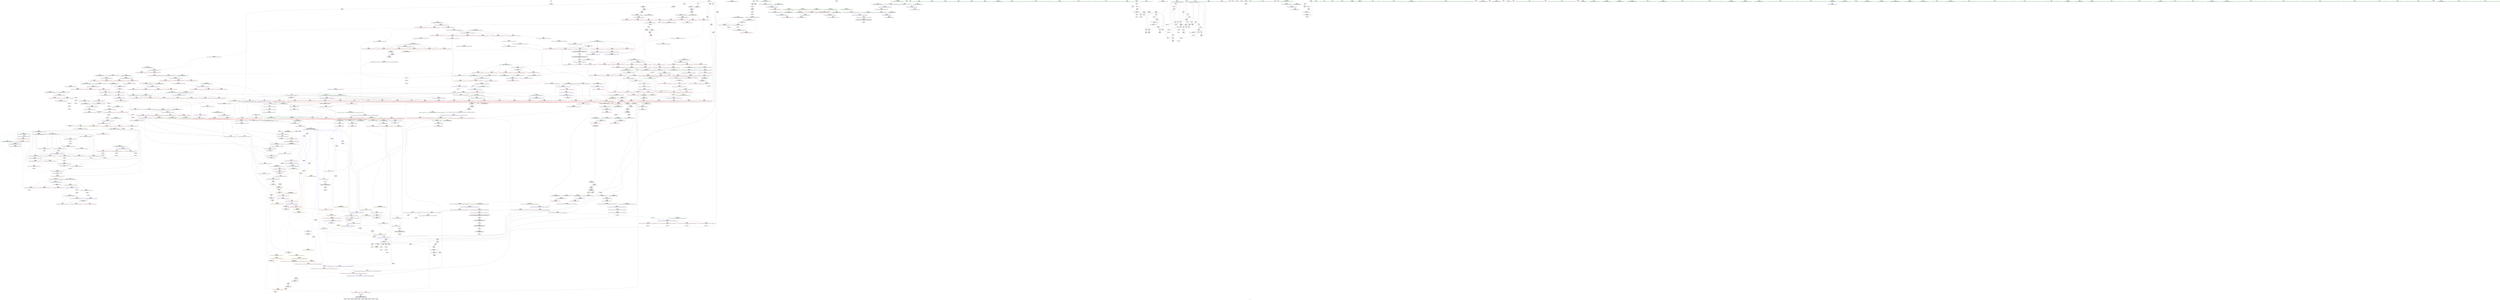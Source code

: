digraph "SVFG" {
	label="SVFG";

	Node0x558a025d1fa0 [shape=record,color=grey,label="{NodeID: 0\nNullPtr}"];
	Node0x558a025d1fa0 -> Node0x558a02626910[style=solid];
	Node0x558a0262eff0 [shape=record,color=red,label="{NodeID: 443\n765\<--672\n\<--__holeIndex.addr\n_ZSt13__adjust_heapIPiliN9__gnu_cxx5__ops15_Iter_less_iterEEvT_T0_S5_T1_T2_\n|{<s0>41}}"];
	Node0x558a0262eff0:s0 -> Node0x558a027246d0[style=solid,color=red];
	Node0x558a026b22c0 [shape=record,color=yellow,style=double,label="{NodeID: 1218\n128V_1 = ENCHI(MR_128V_0)\npts\{541 628 802 1018 1050 1172 \}\nFun[_ZSt13__adjust_heapIPiliN9__gnu_cxx5__ops15_Iter_less_iterEEvT_T0_S5_T1_T2_]}"];
	Node0x558a026b22c0 -> Node0x558a0262fcf0[style=dashed];
	Node0x558a026b22c0 -> Node0x558a0262fdc0[style=dashed];
	Node0x558a026b22c0 -> Node0x558a0262fe90[style=dashed];
	Node0x558a02623220 [shape=record,color=green,label="{NodeID: 111\n629\<--630\nagg.tmp\<--agg.tmp_field_insensitive\n_ZSt10__pop_heapIPiN9__gnu_cxx5__ops15_Iter_less_iterEEvT_S4_S4_RT0_\n}"];
	Node0x558a02724320 [shape=record,color=black,label="{NodeID: 1661\n617 = PHI(482, 521, )\n2nd arg _ZSt10__pop_heapIPiN9__gnu_cxx5__ops15_Iter_less_iterEEvT_S4_S4_RT0_ }"];
	Node0x558a02724320 -> Node0x558a02648f50[style=solid];
	Node0x558a02644700 [shape=record,color=red,label="{NodeID: 554\n1180\<--1169\n\<--__last.addr\n_ZSt25__unguarded_linear_insertIPiN9__gnu_cxx5__ops14_Val_less_iterEEvT_T0_\n}"];
	Node0x558a02644700 -> Node0x558a0264c4f0[style=solid];
	Node0x558a026277e0 [shape=record,color=black,label="{NodeID: 222\n314\<--326\n_ZSt4__lgl_ret\<--sub\n_ZSt4__lgl\n|{<s0>10}}"];
	Node0x558a026277e0:s0 -> Node0x558a0271ca70[style=solid,color=blue];
	Node0x558a0264a130 [shape=record,color=blue,label="{NodeID: 665\n799\<--792\n__topIndex.addr\<--__topIndex\n_ZSt11__push_heapIPiliN9__gnu_cxx5__ops14_Iter_less_valEEvT_T0_S5_T1_RT2_\n}"];
	Node0x558a0264a130 -> Node0x558a02640530[style=dashed];
	Node0x558a02635340 [shape=record,color=red,label="{NodeID: 333\n121\<--120\n\<--arrayidx27\nmain\n}"];
	Node0x558a02635340 -> Node0x558a02665ad0[style=solid];
	Node0x558a0263cf00 [shape=record,color=grey,label="{NodeID: 1108\n352 = cmp(351, 283, )\n}"];
	Node0x558a0261f240 [shape=record,color=green,label="{NodeID: 1\n9\<--1\n.str\<--dummyObj\nGlob }"];
	Node0x558a026509c0 [shape=record,color=yellow,style=double,label="{NodeID: 1551\n2V_3 = CSCHI(MR_2V_2)\npts\{6 \}\nCS[]|{<s0>14}}"];
	Node0x558a026509c0:s0 -> Node0x558a026502e0[style=dashed,color=blue];
	Node0x558a0262f0c0 [shape=record,color=red,label="{NodeID: 444\n696\<--674\n\<--__len.addr\n_ZSt13__adjust_heapIPiliN9__gnu_cxx5__ops15_Iter_less_iterEEvT_T0_S5_T1_T2_\n}"];
	Node0x558a0262f0c0 -> Node0x558a02664150[style=solid];
	Node0x558a026232f0 [shape=record,color=green,label="{NodeID: 112\n658\<--659\n__t.addr\<--__t.addr_field_insensitive\n_ZSt4moveIRiEONSt16remove_referenceIT_E4typeEOS2_\n}"];
	Node0x558a026232f0 -> Node0x558a0262e630[style=solid];
	Node0x558a026232f0 -> Node0x558a02649290[style=solid];
	Node0x558a02724470 [shape=record,color=black,label="{NodeID: 1662\n618 = PHI(449, 522, )\n3rd arg _ZSt10__pop_heapIPiN9__gnu_cxx5__ops15_Iter_less_iterEEvT_S4_S4_RT0_ }"];
	Node0x558a02724470 -> Node0x558a02649020[style=solid];
	Node0x558a026447d0 [shape=record,color=red,label="{NodeID: 555\n1194\<--1169\n\<--__last.addr\n_ZSt25__unguarded_linear_insertIPiN9__gnu_cxx5__ops14_Val_less_iterEEvT_T0_\n}"];
	Node0x558a026447d0 -> Node0x558a0264c690[style=solid];
	Node0x558a026278b0 [shape=record,color=black,label="{NodeID: 223\n348\<--346\nsub.ptr.lhs.cast\<--\n_ZSt22__final_insertion_sortIPiN9__gnu_cxx5__ops15_Iter_less_iterEEvT_S4_T0_\n}"];
	Node0x558a026278b0 -> Node0x558a02664750[style=solid];
	Node0x558a0264a200 [shape=record,color=blue,label="{NodeID: 666\n801\<--793\n__value.addr\<--__value\n_ZSt11__push_heapIPiliN9__gnu_cxx5__ops14_Iter_less_valEEvT_T0_S5_T1_RT2_\n|{|<s2>42}}"];
	Node0x558a0264a200 -> Node0x558a02640940[style=dashed];
	Node0x558a0264a200 -> Node0x558a02640a10[style=dashed];
	Node0x558a0264a200:s2 -> Node0x558a026b3e40[style=dashed,color=red];
	Node0x558a02635410 [shape=record,color=red,label="{NodeID: 334\n128\<--127\n\<--arrayidx30\nmain\n}"];
	Node0x558a02635410 -> Node0x558a0263d800[style=solid];
	Node0x558a0263d080 [shape=record,color=grey,label="{NodeID: 1109\n699 = cmp(695, 698, )\n}"];
	Node0x558a0261f2d0 [shape=record,color=green,label="{NodeID: 2\n11\<--1\n.str.1\<--dummyObj\nGlob }"];
	Node0x558a0262f190 [shape=record,color=red,label="{NodeID: 445\n730\<--674\n\<--__len.addr\n_ZSt13__adjust_heapIPiliN9__gnu_cxx5__ops15_Iter_less_iterEEvT_T0_S5_T1_T2_\n}"];
	Node0x558a0262f190 -> Node0x558a02666250[style=solid];
	Node0x558a026233c0 [shape=record,color=green,label="{NodeID: 113\n668\<--669\n__comp\<--__comp_field_insensitive\n_ZSt13__adjust_heapIPiliN9__gnu_cxx5__ops15_Iter_less_iterEEvT_T0_S5_T1_T2_\n|{<s0>35|<s1>38}}"];
	Node0x558a026233c0:s0 -> Node0x558a02726880[style=solid,color=red];
	Node0x558a026233c0:s1 -> Node0x558a02727690[style=solid,color=red];
	Node0x558a027245c0 [shape=record,color=black,label="{NodeID: 1663\n790 = PHI(764, )\n0th arg _ZSt11__push_heapIPiliN9__gnu_cxx5__ops14_Iter_less_valEEvT_T0_S5_T1_RT2_ }"];
	Node0x558a027245c0 -> Node0x558a02649f90[style=solid];
	Node0x558a026448a0 [shape=record,color=red,label="{NodeID: 556\n1204\<--1169\n\<--__last.addr\n_ZSt25__unguarded_linear_insertIPiN9__gnu_cxx5__ops14_Val_less_iterEEvT_T0_\n}"];
	Node0x558a026448a0 -> Node0x558a0264c900[style=solid];
	Node0x558a02627980 [shape=record,color=black,label="{NodeID: 224\n349\<--347\nsub.ptr.rhs.cast\<--\n_ZSt22__final_insertion_sortIPiN9__gnu_cxx5__ops15_Iter_less_iterEEvT_S4_T0_\n}"];
	Node0x558a02627980 -> Node0x558a02664750[style=solid];
	Node0x558a0264a2d0 [shape=record,color=blue,label="{NodeID: 667\n803\<--794\n__comp.addr\<--__comp\n_ZSt11__push_heapIPiliN9__gnu_cxx5__ops14_Iter_less_valEEvT_T0_S5_T1_RT2_\n}"];
	Node0x558a0264a2d0 -> Node0x558a02640600[style=dashed];
	Node0x558a026354e0 [shape=record,color=red,label="{NodeID: 335\n161\<--160\n\<--arrayidx48\nmain\n}"];
	Node0x558a0263d200 [shape=record,color=grey,label="{NodeID: 1110\n612 = cmp(609, 611, )\n}"];
	Node0x558a0263d200 -> Node0x558a026302d0[style=solid];
	Node0x558a0261f580 [shape=record,color=green,label="{NodeID: 3\n13\<--1\n.str.2\<--dummyObj\nGlob }"];
	Node0x558a0262f260 [shape=record,color=red,label="{NodeID: 446\n735\<--674\n\<--__len.addr\n_ZSt13__adjust_heapIPiliN9__gnu_cxx5__ops15_Iter_less_iterEEvT_T0_S5_T1_T2_\n}"];
	Node0x558a0262f260 -> Node0x558a02664d50[style=solid];
	Node0x558a02623490 [shape=record,color=green,label="{NodeID: 114\n670\<--671\n__first.addr\<--__first.addr_field_insensitive\n_ZSt13__adjust_heapIPiliN9__gnu_cxx5__ops15_Iter_less_iterEEvT_T0_S5_T1_T2_\n}"];
	Node0x558a02623490 -> Node0x558a0262e700[style=solid];
	Node0x558a02623490 -> Node0x558a0262e7d0[style=solid];
	Node0x558a02623490 -> Node0x558a0262e8a0[style=solid];
	Node0x558a02623490 -> Node0x558a0262e970[style=solid];
	Node0x558a02623490 -> Node0x558a0262ea40[style=solid];
	Node0x558a02623490 -> Node0x558a0262eb10[style=solid];
	Node0x558a02623490 -> Node0x558a0262ebe0[style=solid];
	Node0x558a02623490 -> Node0x558a02649360[style=solid];
	Node0x558a027246d0 [shape=record,color=black,label="{NodeID: 1664\n791 = PHI(765, )\n1st arg _ZSt11__push_heapIPiliN9__gnu_cxx5__ops14_Iter_less_valEEvT_T0_S5_T1_RT2_ }"];
	Node0x558a027246d0 -> Node0x558a0264a060[style=solid];
	Node0x558a02644970 [shape=record,color=red,label="{NodeID: 557\n1182\<--1173\n\<--__next\n_ZSt25__unguarded_linear_insertIPiN9__gnu_cxx5__ops14_Val_less_iterEEvT_T0_\n}"];
	Node0x558a02644970 -> Node0x558a02632b70[style=solid];
	Node0x558a026b9160 [shape=record,color=yellow,style=double,label="{NodeID: 1332\n2V_1 = ENCHI(MR_2V_0)\npts\{6 \}\nFun[_ZSt22__copy_move_backward_aILb1EPiS0_ET1_T0_S2_S1_]|{<s0>82|<s1>82|<s2>82}}"];
	Node0x558a026b9160:s0 -> Node0x558a026461d0[style=dashed,color=red];
	Node0x558a026b9160:s1 -> Node0x558a0264d460[style=dashed,color=red];
	Node0x558a026b9160:s2 -> Node0x558a026a1e10[style=dashed,color=red];
	Node0x558a02627a50 [shape=record,color=black,label="{NodeID: 225\n421\<--419\nsub.ptr.lhs.cast\<--\n_ZSt27__unguarded_partition_pivotIPiN9__gnu_cxx5__ops15_Iter_less_iterEET_S4_S4_T0_\n}"];
	Node0x558a02627a50 -> Node0x558a0263c780[style=solid];
	Node0x558a0264a3a0 [shape=record,color=blue,label="{NodeID: 668\n805\<--814\n__parent\<--div\n_ZSt11__push_heapIPiliN9__gnu_cxx5__ops14_Iter_less_valEEvT_T0_S5_T1_RT2_\n}"];
	Node0x558a0264a3a0 -> Node0x558a026a2d10[style=dashed];
	Node0x558a026355b0 [shape=record,color=red,label="{NodeID: 336\n193\<--183\n\<--__first.addr\n_ZSt4sortIPiEvT_S1_\n|{<s0>9}}"];
	Node0x558a026355b0:s0 -> Node0x558a02725cd0[style=solid,color=red];
	Node0x558a0263d380 [shape=record,color=grey,label="{NodeID: 1111\n873 = cmp(870, 872, )\n}"];
	Node0x558a0263d380 -> Node0x558a026306e0[style=solid];
	Node0x558a0261f640 [shape=record,color=green,label="{NodeID: 4\n15\<--1\n.str.3\<--dummyObj\nGlob }"];
	Node0x558a0262f330 [shape=record,color=red,label="{NodeID: 447\n766\<--678\n\<--__topIndex\n_ZSt13__adjust_heapIPiliN9__gnu_cxx5__ops15_Iter_less_iterEEvT_T0_S5_T1_T2_\n|{<s0>41}}"];
	Node0x558a0262f330:s0 -> Node0x558a027247e0[style=solid,color=red];
	Node0x558a02627f10 [shape=record,color=green,label="{NodeID: 115\n672\<--673\n__holeIndex.addr\<--__holeIndex.addr_field_insensitive\n_ZSt13__adjust_heapIPiliN9__gnu_cxx5__ops15_Iter_less_iterEEvT_T0_S5_T1_T2_\n}"];
	Node0x558a02627f10 -> Node0x558a0262ecb0[style=solid];
	Node0x558a02627f10 -> Node0x558a0262ed80[style=solid];
	Node0x558a02627f10 -> Node0x558a0262ee50[style=solid];
	Node0x558a02627f10 -> Node0x558a0262ef20[style=solid];
	Node0x558a02627f10 -> Node0x558a0262eff0[style=solid];
	Node0x558a02627f10 -> Node0x558a02649430[style=solid];
	Node0x558a02627f10 -> Node0x558a02649ab0[style=solid];
	Node0x558a02627f10 -> Node0x558a02649d20[style=solid];
	Node0x558a027247e0 [shape=record,color=black,label="{NodeID: 1665\n792 = PHI(766, )\n2nd arg _ZSt11__push_heapIPiliN9__gnu_cxx5__ops14_Iter_less_valEEvT_T0_S5_T1_RT2_ }"];
	Node0x558a027247e0 -> Node0x558a0264a130[style=solid];
	Node0x558a02644a40 [shape=record,color=red,label="{NodeID: 558\n1186\<--1173\n\<--__next\n_ZSt25__unguarded_linear_insertIPiN9__gnu_cxx5__ops14_Val_less_iterEEvT_T0_\n|{<s0>75}}"];
	Node0x558a02644a40:s0 -> Node0x558a027226d0[style=solid,color=red];
	Node0x558a02627b20 [shape=record,color=black,label="{NodeID: 226\n422\<--420\nsub.ptr.rhs.cast\<--\n_ZSt27__unguarded_partition_pivotIPiN9__gnu_cxx5__ops15_Iter_less_iterEET_S4_S4_T0_\n}"];
	Node0x558a02627b20 -> Node0x558a0263c780[style=solid];
	Node0x558a0264a470 [shape=record,color=blue,label="{NodeID: 669\n839\<--836\nadd.ptr3\<--\n_ZSt11__push_heapIPiliN9__gnu_cxx5__ops14_Iter_less_valEEvT_T0_S5_T1_RT2_\n}"];
	Node0x558a0264a470 -> Node0x558a026a2310[style=dashed];
	Node0x558a02635680 [shape=record,color=red,label="{NodeID: 337\n194\<--185\n\<--__last.addr\n_ZSt4sortIPiEvT_S1_\n|{<s0>9}}"];
	Node0x558a02635680:s0 -> Node0x558a02725de0[style=solid,color=red];
	Node0x558a0263d500 [shape=record,color=grey,label="{NodeID: 1112\n1130 = cmp(1128, 1129, )\n}"];
	Node0x558a0261f700 [shape=record,color=green,label="{NodeID: 5\n35\<--1\n\<--dummyObj\nCan only get source location for instruction, argument, global var or function.}"];
	Node0x558a0262f400 [shape=record,color=red,label="{NodeID: 448\n695\<--680\n\<--__secondChild\n_ZSt13__adjust_heapIPiliN9__gnu_cxx5__ops15_Iter_less_iterEEvT_T0_S5_T1_T2_\n}"];
	Node0x558a0262f400 -> Node0x558a0263d080[style=solid];
	Node0x558a02627fa0 [shape=record,color=green,label="{NodeID: 116\n674\<--675\n__len.addr\<--__len.addr_field_insensitive\n_ZSt13__adjust_heapIPiliN9__gnu_cxx5__ops15_Iter_less_iterEEvT_T0_S5_T1_T2_\n}"];
	Node0x558a02627fa0 -> Node0x558a0262f0c0[style=solid];
	Node0x558a02627fa0 -> Node0x558a0262f190[style=solid];
	Node0x558a02627fa0 -> Node0x558a0262f260[style=solid];
	Node0x558a02627fa0 -> Node0x558a02649500[style=solid];
	Node0x558a027248f0 [shape=record,color=black,label="{NodeID: 1666\n793 = PHI(768, )\n3rd arg _ZSt11__push_heapIPiliN9__gnu_cxx5__ops14_Iter_less_valEEvT_T0_S5_T1_RT2_ }"];
	Node0x558a027248f0 -> Node0x558a0264a200[style=solid];
	Node0x558a02644b10 [shape=record,color=red,label="{NodeID: 559\n1191\<--1173\n\<--__next\n_ZSt25__unguarded_linear_insertIPiN9__gnu_cxx5__ops14_Val_less_iterEEvT_T0_\n|{<s0>76}}"];
	Node0x558a02644b10:s0 -> Node0x558a02722810[style=solid,color=red];
	Node0x558a02627bf0 [shape=record,color=black,label="{NodeID: 227\n401\<--441\n_ZSt27__unguarded_partition_pivotIPiN9__gnu_cxx5__ops15_Iter_less_iterEET_S4_S4_T0__ret\<--call\n_ZSt27__unguarded_partition_pivotIPiN9__gnu_cxx5__ops15_Iter_less_iterEET_S4_S4_T0_\n|{<s0>14}}"];
	Node0x558a02627bf0:s0 -> Node0x558a0271cc10[style=solid,color=blue];
	Node0x558a0264a540 [shape=record,color=blue,label="{NodeID: 670\n797\<--841\n__holeIndex.addr\<--\n_ZSt11__push_heapIPiliN9__gnu_cxx5__ops14_Iter_less_valEEvT_T0_S5_T1_RT2_\n}"];
	Node0x558a0264a540 -> Node0x558a02640390[style=dashed];
	Node0x558a0264a540 -> Node0x558a026a2810[style=dashed];
	Node0x558a02635750 [shape=record,color=red,label="{NodeID: 338\n220\<--210\n\<--__first.addr\n_ZSt6__sortIPiN9__gnu_cxx5__ops15_Iter_less_iterEEvT_S4_T0_\n}"];
	Node0x558a02635750 -> Node0x558a0263ed00[style=solid];
	Node0x558a0263d680 [shape=record,color=grey,label="{NodeID: 1113\n586 = cmp(585, 287, )\n}"];
	Node0x558a0261ff70 [shape=record,color=green,label="{NodeID: 6\n53\<--1\n\<--dummyObj\nCan only get source location for instruction, argument, global var or function.}"];
	Node0x558a026510a0 [shape=record,color=yellow,style=double,label="{NodeID: 1556\n2V_2 = CSCHI(MR_2V_1)\npts\{6 \}\nCS[]|{<s0>81}}"];
	Node0x558a026510a0:s0 -> Node0x558a02656290[style=dashed,color=blue];
	Node0x558a0262f4d0 [shape=record,color=red,label="{NodeID: 449\n701\<--680\n\<--__secondChild\n_ZSt13__adjust_heapIPiliN9__gnu_cxx5__ops15_Iter_less_iterEEvT_T0_S5_T1_T2_\n}"];
	Node0x558a0262f4d0 -> Node0x558a026645d0[style=solid];
	Node0x558a02628070 [shape=record,color=green,label="{NodeID: 117\n676\<--677\n__value.addr\<--__value.addr_field_insensitive\n_ZSt13__adjust_heapIPiliN9__gnu_cxx5__ops15_Iter_less_iterEEvT_T0_S5_T1_T2_\n|{|<s1>40}}"];
	Node0x558a02628070 -> Node0x558a026495d0[style=solid];
	Node0x558a02628070:s1 -> Node0x558a02722810[style=solid,color=red];
	Node0x558a027249c0 [shape=record,color=black,label="{NodeID: 1667\n794 = PHI(682, )\n4th arg _ZSt11__push_heapIPiliN9__gnu_cxx5__ops14_Iter_less_valEEvT_T0_S5_T1_RT2_ }"];
	Node0x558a027249c0 -> Node0x558a0264a2d0[style=solid];
	Node0x558a02644be0 [shape=record,color=red,label="{NodeID: 560\n1196\<--1173\n\<--__next\n_ZSt25__unguarded_linear_insertIPiN9__gnu_cxx5__ops14_Val_less_iterEEvT_T0_\n}"];
	Node0x558a02644be0 -> Node0x558a0264c760[style=solid];
	Node0x558a02627cc0 [shape=record,color=black,label="{NodeID: 228\n509\<--507\nsub.ptr.lhs.cast\<--\n_ZSt11__sort_heapIPiN9__gnu_cxx5__ops15_Iter_less_iterEEvT_S4_RT0_\n}"];
	Node0x558a02627cc0 -> Node0x558a02667ed0[style=solid];
	Node0x558a0264a610 [shape=record,color=blue,label="{NodeID: 671\n805\<--845\n__parent\<--div5\n_ZSt11__push_heapIPiliN9__gnu_cxx5__ops14_Iter_less_valEEvT_T0_S5_T1_RT2_\n}"];
	Node0x558a0264a610 -> Node0x558a026a2d10[style=dashed];
	Node0x558a02635820 [shape=record,color=red,label="{NodeID: 339\n224\<--210\n\<--__first.addr\n_ZSt6__sortIPiN9__gnu_cxx5__ops15_Iter_less_iterEEvT_S4_T0_\n|{<s0>11}}"];
	Node0x558a02635820:s0 -> Node0x558a027214c0[style=solid,color=red];
	Node0x558a0263d800 [shape=record,color=grey,label="{NodeID: 1114\n129 = cmp(123, 128, )\n}"];
	Node0x558a02620000 [shape=record,color=green,label="{NodeID: 7\n64\<--1\n\<--dummyObj\nCan only get source location for instruction, argument, global var or function.}"];
	Node0x558a0262f5a0 [shape=record,color=red,label="{NodeID: 450\n706\<--680\n\<--__secondChild\n_ZSt13__adjust_heapIPiliN9__gnu_cxx5__ops15_Iter_less_iterEEvT_T0_S5_T1_T2_\n}"];
	Node0x558a02628140 [shape=record,color=green,label="{NodeID: 118\n678\<--679\n__topIndex\<--__topIndex_field_insensitive\n_ZSt13__adjust_heapIPiliN9__gnu_cxx5__ops15_Iter_less_iterEEvT_T0_S5_T1_T2_\n}"];
	Node0x558a02628140 -> Node0x558a0262f330[style=solid];
	Node0x558a02628140 -> Node0x558a026496a0[style=solid];
	Node0x558a02724ad0 [shape=record,color=black,label="{NodeID: 1668\n1239 = PHI(1154, 1158, )\n0th arg _ZSt12__miter_baseIPiET_S1_ }"];
	Node0x558a02724ad0 -> Node0x558a0264cc40[style=solid];
	Node0x558a02644cb0 [shape=record,color=red,label="{NodeID: 561\n1198\<--1173\n\<--__next\n_ZSt25__unguarded_linear_insertIPiN9__gnu_cxx5__ops14_Val_less_iterEEvT_T0_\n}"];
	Node0x558a02644cb0 -> Node0x558a02632c40[style=solid];
	Node0x558a02627d90 [shape=record,color=black,label="{NodeID: 229\n510\<--508\nsub.ptr.rhs.cast\<--\n_ZSt11__sort_heapIPiN9__gnu_cxx5__ops15_Iter_less_iterEEvT_S4_RT0_\n}"];
	Node0x558a02627d90 -> Node0x558a02667ed0[style=solid];
	Node0x558a0264a6e0 [shape=record,color=blue,label="{NodeID: 672\n852\<--849\nadd.ptr7\<--\n_ZSt11__push_heapIPiliN9__gnu_cxx5__ops14_Iter_less_valEEvT_T0_S5_T1_RT2_\n|{<s0>41}}"];
	Node0x558a0264a6e0:s0 -> Node0x558a0264f520[style=dashed,color=blue];
	Node0x558a026358f0 [shape=record,color=red,label="{NodeID: 340\n227\<--210\n\<--__first.addr\n_ZSt6__sortIPiN9__gnu_cxx5__ops15_Iter_less_iterEEvT_S4_T0_\n}"];
	Node0x558a026358f0 -> Node0x558a026273d0[style=solid];
	Node0x558a0263d980 [shape=record,color=grey,label="{NodeID: 1115\n116 = cmp(114, 35, )\n}"];
	Node0x558a026200c0 [shape=record,color=green,label="{NodeID: 8\n115\<--1\n\<--dummyObj\nCan only get source location for instruction, argument, global var or function.}"];
	Node0x558a0262f670 [shape=record,color=red,label="{NodeID: 451\n709\<--680\n\<--__secondChild\n_ZSt13__adjust_heapIPiliN9__gnu_cxx5__ops15_Iter_less_iterEEvT_T0_S5_T1_T2_\n}"];
	Node0x558a0262f670 -> Node0x558a026657d0[style=solid];
	Node0x558a026b2ab0 [shape=record,color=yellow,style=double,label="{NodeID: 1226\n91V_1 = ENCHI(MR_91V_0)\npts\{628 677 802 1018 1050 1172 \}\nFun[_ZSt11__make_heapIPiN9__gnu_cxx5__ops15_Iter_less_iterEEvT_S4_RT0_]}"];
	Node0x558a026b2ab0 -> Node0x558a0262d860[style=dashed];
	Node0x558a026b2ab0 -> Node0x558a0262d930[style=dashed];
	Node0x558a02628210 [shape=record,color=green,label="{NodeID: 119\n680\<--681\n__secondChild\<--__secondChild_field_insensitive\n_ZSt13__adjust_heapIPiliN9__gnu_cxx5__ops15_Iter_less_iterEEvT_T0_S5_T1_T2_\n}"];
	Node0x558a02628210 -> Node0x558a0262f400[style=solid];
	Node0x558a02628210 -> Node0x558a0262f4d0[style=solid];
	Node0x558a02628210 -> Node0x558a0262f5a0[style=solid];
	Node0x558a02628210 -> Node0x558a0262f670[style=solid];
	Node0x558a02628210 -> Node0x558a0262f740[style=solid];
	Node0x558a02628210 -> Node0x558a0262f810[style=solid];
	Node0x558a02628210 -> Node0x558a0262f8e0[style=solid];
	Node0x558a02628210 -> Node0x558a0262f9b0[style=solid];
	Node0x558a02628210 -> Node0x558a0262fa80[style=solid];
	Node0x558a02628210 -> Node0x558a0262fb50[style=solid];
	Node0x558a02628210 -> Node0x558a0262fc20[style=solid];
	Node0x558a02628210 -> Node0x558a02649770[style=solid];
	Node0x558a02628210 -> Node0x558a02649840[style=solid];
	Node0x558a02628210 -> Node0x558a02649910[style=solid];
	Node0x558a02628210 -> Node0x558a02649b80[style=solid];
	Node0x558a02724c20 [shape=record,color=black,label="{NodeID: 1669\n1166 = PHI(1092, 1132, )\n0th arg _ZSt25__unguarded_linear_insertIPiN9__gnu_cxx5__ops14_Val_less_iterEEvT_T0_ }"];
	Node0x558a02724c20 -> Node0x558a0264c350[style=solid];
	Node0x558a02644d80 [shape=record,color=red,label="{NodeID: 562\n1178\<--1177\n\<--call\n_ZSt25__unguarded_linear_insertIPiN9__gnu_cxx5__ops14_Val_less_iterEEvT_T0_\n}"];
	Node0x558a02644d80 -> Node0x558a0264c420[style=solid];
	Node0x558a02627e60 [shape=record,color=black,label="{NodeID: 230\n549\<--547\nsub.ptr.lhs.cast\<--\n_ZSt11__make_heapIPiN9__gnu_cxx5__ops15_Iter_less_iterEEvT_S4_RT0_\n}"];
	Node0x558a02627e60 -> Node0x558a02666fd0[style=solid];
	Node0x558a0264a7b0 [shape=record,color=blue,label="{NodeID: 673\n859\<--856\nthis.addr\<--this\n_ZNK9__gnu_cxx5__ops14_Iter_less_valclIPiiEEbT_RT0_\n}"];
	Node0x558a0264a7b0 -> Node0x558a02640ae0[style=dashed];
	Node0x558a026359c0 [shape=record,color=red,label="{NodeID: 341\n241\<--210\n\<--__first.addr\n_ZSt6__sortIPiN9__gnu_cxx5__ops15_Iter_less_iterEEvT_S4_T0_\n|{<s0>12}}"];
	Node0x558a026359c0:s0 -> Node0x558a02724f90[style=solid,color=red];
	Node0x558a0263db00 [shape=record,color=grey,label="{NodeID: 1116\n732 = cmp(731, 287, )\n}"];
	Node0x558a026201c0 [shape=record,color=green,label="{NodeID: 9\n124\<--1\n\<--dummyObj\nCan only get source location for instruction, argument, global var or function.}"];
	Node0x558a0262f740 [shape=record,color=red,label="{NodeID: 452\n714\<--680\n\<--__secondChild\n_ZSt13__adjust_heapIPiliN9__gnu_cxx5__ops15_Iter_less_iterEEvT_T0_S5_T1_T2_\n}"];
	Node0x558a0262f740 -> Node0x558a02665950[style=solid];
	Node0x558a026282e0 [shape=record,color=green,label="{NodeID: 120\n682\<--683\n__cmp\<--__cmp_field_insensitive\n_ZSt13__adjust_heapIPiliN9__gnu_cxx5__ops15_Iter_less_iterEEvT_T0_S5_T1_T2_\n|{<s0>39|<s1>41}}"];
	Node0x558a026282e0:s0 -> Node0x558a027251b0[style=solid,color=red];
	Node0x558a026282e0:s1 -> Node0x558a027249c0[style=solid,color=red];
	Node0x558a02724d70 [shape=record,color=black,label="{NodeID: 1670\n1011 = PHI(1004, )\n0th arg _ZSt4swapIiENSt9enable_ifIXsr6__and_ISt6__not_ISt15__is_tuple_likeIT_EESt21is_move_constructibleIS3_ESt18is_move_assignableIS3_EEE5valueEvE4typeERS3_SC_ }"];
	Node0x558a02724d70 -> Node0x558a0264b4b0[style=solid];
	Node0x558a02644e50 [shape=record,color=red,label="{NodeID: 563\n1193\<--1192\n\<--call2\n_ZSt25__unguarded_linear_insertIPiN9__gnu_cxx5__ops14_Val_less_iterEEvT_T0_\n}"];
	Node0x558a02644e50 -> Node0x558a0264c690[style=solid];
	Node0x558a02630060 [shape=record,color=black,label="{NodeID: 231\n550\<--548\nsub.ptr.rhs.cast\<--\n_ZSt11__make_heapIPiN9__gnu_cxx5__ops15_Iter_less_iterEEvT_S4_RT0_\n}"];
	Node0x558a02630060 -> Node0x558a02666fd0[style=solid];
	Node0x558a0264a880 [shape=record,color=blue,label="{NodeID: 674\n861\<--857\n__it.addr\<--__it\n_ZNK9__gnu_cxx5__ops14_Iter_less_valclIPiiEEbT_RT0_\n}"];
	Node0x558a0264a880 -> Node0x558a02640bb0[style=dashed];
	Node0x558a02635a90 [shape=record,color=red,label="{NodeID: 342\n221\<--212\n\<--__last.addr\n_ZSt6__sortIPiN9__gnu_cxx5__ops15_Iter_less_iterEEvT_S4_T0_\n}"];
	Node0x558a02635a90 -> Node0x558a0263ed00[style=solid];
	Node0x558a0263dc80 [shape=record,color=grey,label="{NodeID: 1117\n738 = cmp(734, 737, )\n}"];
	Node0x558a026202c0 [shape=record,color=green,label="{NodeID: 10\n232\<--1\n\<--dummyObj\nCan only get source location for instruction, argument, global var or function.}"];
	Node0x558a0262f810 [shape=record,color=red,label="{NodeID: 453\n719\<--680\n\<--__secondChild\n_ZSt13__adjust_heapIPiliN9__gnu_cxx5__ops15_Iter_less_iterEEvT_T0_S5_T1_T2_\n}"];
	Node0x558a026283b0 [shape=record,color=green,label="{NodeID: 121\n684\<--685\nagg.tmp\<--agg.tmp_field_insensitive\n_ZSt13__adjust_heapIPiliN9__gnu_cxx5__ops15_Iter_less_iterEEvT_T0_S5_T1_T2_\n}"];
	Node0x558a02724e80 [shape=record,color=black,label="{NodeID: 1671\n1012 = PHI(1005, )\n1st arg _ZSt4swapIiENSt9enable_ifIXsr6__and_ISt6__not_ISt15__is_tuple_likeIT_EESt21is_move_constructibleIS3_ESt18is_move_assignableIS3_EEE5valueEvE4typeERS3_SC_ }"];
	Node0x558a02724e80 -> Node0x558a0264b580[style=solid];
	Node0x558a02644f20 [shape=record,color=red,label="{NodeID: 564\n1203\<--1202\n\<--call4\n_ZSt25__unguarded_linear_insertIPiN9__gnu_cxx5__ops14_Val_less_iterEEvT_T0_\n}"];
	Node0x558a02644f20 -> Node0x558a0264c900[style=solid];
	Node0x558a02630130 [shape=record,color=black,label="{NodeID: 232\n558\<--556\nsub.ptr.lhs.cast1\<--\n_ZSt11__make_heapIPiN9__gnu_cxx5__ops15_Iter_less_iterEEvT_S4_RT0_\n}"];
	Node0x558a02630130 -> Node0x558a02666550[style=solid];
	Node0x558a0264a950 [shape=record,color=blue,label="{NodeID: 675\n863\<--858\n__val.addr\<--__val\n_ZNK9__gnu_cxx5__ops14_Iter_less_valclIPiiEEbT_RT0_\n}"];
	Node0x558a0264a950 -> Node0x558a02640c80[style=dashed];
	Node0x558a02635b60 [shape=record,color=red,label="{NodeID: 343\n225\<--212\n\<--__last.addr\n_ZSt6__sortIPiN9__gnu_cxx5__ops15_Iter_less_iterEEvT_S4_T0_\n|{<s0>11}}"];
	Node0x558a02635b60:s0 -> Node0x558a027216a0[style=solid,color=red];
	Node0x558a0263de00 [shape=record,color=grey,label="{NodeID: 1118\n472 = cmp(470, 471, )\n}"];
	Node0x558a026203c0 [shape=record,color=green,label="{NodeID: 11\n237\<--1\n\<--dummyObj\nCan only get source location for instruction, argument, global var or function.}"];
	Node0x558a0262f8e0 [shape=record,color=red,label="{NodeID: 454\n727\<--680\n\<--__secondChild\n_ZSt13__adjust_heapIPiliN9__gnu_cxx5__ops15_Iter_less_iterEEvT_T0_S5_T1_T2_\n}"];
	Node0x558a0262f8e0 -> Node0x558a02649ab0[style=solid];
	Node0x558a02628480 [shape=record,color=green,label="{NodeID: 122\n759\<--760\n_ZSt4moveIRN9__gnu_cxx5__ops15_Iter_less_iterEEONSt16remove_referenceIT_E4typeEOS5_\<--_ZSt4moveIRN9__gnu_cxx5__ops15_Iter_less_iterEEONSt16remove_referenceIT_E4typeEOS5__field_insensitive\n}"];
	Node0x558a02724f90 [shape=record,color=black,label="{NodeID: 1672\n330 = PHI(241, )\n0th arg _ZSt22__final_insertion_sortIPiN9__gnu_cxx5__ops15_Iter_less_iterEEvT_S4_T0_ }"];
	Node0x558a02724f90 -> Node0x558a026477c0[style=solid];
	Node0x558a02644ff0 [shape=record,color=red,label="{NodeID: 565\n1226\<--1217\n\<--__first.addr\n_ZSt23__copy_move_backward_a2ILb1EPiS0_ET1_T0_S2_S1_\n|{<s0>78}}"];
	Node0x558a02644ff0:s0 -> Node0x558a02720c90[style=solid,color=red];
	Node0x558a02630200 [shape=record,color=black,label="{NodeID: 233\n559\<--557\nsub.ptr.rhs.cast2\<--\n_ZSt11__make_heapIPiN9__gnu_cxx5__ops15_Iter_less_iterEEvT_S4_RT0_\n}"];
	Node0x558a02630200 -> Node0x558a02666550[style=solid];
	Node0x558a0264aa20 [shape=record,color=blue,label="{NodeID: 676\n882\<--876\n__result.addr\<--__result\n_ZSt22__move_median_to_firstIPiN9__gnu_cxx5__ops15_Iter_less_iterEEvT_S4_S4_S4_T0_\n}"];
	Node0x558a0264aa20 -> Node0x558a02640ef0[style=dashed];
	Node0x558a0264aa20 -> Node0x558a02640fc0[style=dashed];
	Node0x558a0264aa20 -> Node0x558a02641090[style=dashed];
	Node0x558a0264aa20 -> Node0x558a02641160[style=dashed];
	Node0x558a0264aa20 -> Node0x558a02641230[style=dashed];
	Node0x558a0264aa20 -> Node0x558a02641300[style=dashed];
	Node0x558a02635c30 [shape=record,color=red,label="{NodeID: 344\n226\<--212\n\<--__last.addr\n_ZSt6__sortIPiN9__gnu_cxx5__ops15_Iter_less_iterEEvT_S4_T0_\n}"];
	Node0x558a02635c30 -> Node0x558a02627300[style=solid];
	Node0x558a0263df80 [shape=record,color=grey,label="{NodeID: 1119\n984 = cmp(982, 983, )\n}"];
	Node0x558a026204c0 [shape=record,color=green,label="{NodeID: 12\n283\<--1\n\<--dummyObj\nCan only get source location for instruction, argument, global var or function.}"];
	Node0x558a0262f9b0 [shape=record,color=red,label="{NodeID: 455\n734\<--680\n\<--__secondChild\n_ZSt13__adjust_heapIPiliN9__gnu_cxx5__ops15_Iter_less_iterEEvT_T0_S5_T1_T2_\n}"];
	Node0x558a0262f9b0 -> Node0x558a0263dc80[style=solid];
	Node0x558a02628580 [shape=record,color=green,label="{NodeID: 123\n762\<--763\n_ZN9__gnu_cxx5__ops14_Iter_less_valC2ENS0_15_Iter_less_iterE\<--_ZN9__gnu_cxx5__ops14_Iter_less_valC2ENS0_15_Iter_less_iterE_field_insensitive\n}"];
	Node0x558a027250a0 [shape=record,color=black,label="{NodeID: 1673\n331 = PHI(242, )\n1st arg _ZSt22__final_insertion_sortIPiN9__gnu_cxx5__ops15_Iter_less_iterEEvT_S4_T0_ }"];
	Node0x558a027250a0 -> Node0x558a02647890[style=solid];
	Node0x558a026450c0 [shape=record,color=red,label="{NodeID: 566\n1230\<--1219\n\<--__last.addr\n_ZSt23__copy_move_backward_a2ILb1EPiS0_ET1_T0_S2_S1_\n|{<s0>79}}"];
	Node0x558a026450c0:s0 -> Node0x558a02720c90[style=solid,color=red];
	Node0x558a026302d0 [shape=record,color=black,label="{NodeID: 234\n594\<--612\n_ZNK9__gnu_cxx5__ops15_Iter_less_iterclIPiS3_EEbT_T0__ret\<--cmp\n_ZNK9__gnu_cxx5__ops15_Iter_less_iterclIPiS3_EEbT_T0_\n|{<s0>25|<s1>35|<s2>45|<s3>46|<s4>48|<s5>51|<s6>53|<s7>56|<s8>57|<s9>63}}"];
	Node0x558a026302d0:s0 -> Node0x558a0271d350[style=solid,color=blue];
	Node0x558a026302d0:s1 -> Node0x558a0271d850[style=solid,color=blue];
	Node0x558a026302d0:s2 -> Node0x558a0271de90[style=solid,color=blue];
	Node0x558a026302d0:s3 -> Node0x558a0271dfa0[style=solid,color=blue];
	Node0x558a026302d0:s4 -> Node0x558a0271e0b0[style=solid,color=blue];
	Node0x558a026302d0:s5 -> Node0x558a0271e1c0[style=solid,color=blue];
	Node0x558a026302d0:s6 -> Node0x558a0271e300[style=solid,color=blue];
	Node0x558a026302d0:s7 -> Node0x558a0271e440[style=solid,color=blue];
	Node0x558a026302d0:s8 -> Node0x558a0271e580[style=solid,color=blue];
	Node0x558a026302d0:s9 -> Node0x558a0271eb10[style=solid,color=blue];
	Node0x558a0264aaf0 [shape=record,color=blue,label="{NodeID: 677\n884\<--877\n__a.addr\<--__a\n_ZSt22__move_median_to_firstIPiN9__gnu_cxx5__ops15_Iter_less_iterEEvT_S4_S4_S4_T0_\n}"];
	Node0x558a0264aaf0 -> Node0x558a026413d0[style=dashed];
	Node0x558a0264aaf0 -> Node0x558a026414a0[style=dashed];
	Node0x558a0264aaf0 -> Node0x558a02641570[style=dashed];
	Node0x558a0264aaf0 -> Node0x558a02641640[style=dashed];
	Node0x558a0264aaf0 -> Node0x558a02641710[style=dashed];
	Node0x558a02635d00 [shape=record,color=red,label="{NodeID: 345\n242\<--212\n\<--__last.addr\n_ZSt6__sortIPiN9__gnu_cxx5__ops15_Iter_less_iterEEvT_S4_T0_\n|{<s0>12}}"];
	Node0x558a02635d00:s0 -> Node0x558a027250a0[style=solid,color=red];
	Node0x558a0263e100 [shape=record,color=grey,label="{NodeID: 1120\n553 = cmp(552, 237, )\n}"];
	Node0x558a026205c0 [shape=record,color=green,label="{NodeID: 13\n287\<--1\n\<--dummyObj\nCan only get source location for instruction, argument, global var or function.|{<s0>34}}"];
	Node0x558a026205c0:s0 -> Node0x558a027204e0[style=solid,color=red];
	Node0x558a0262fa80 [shape=record,color=red,label="{NodeID: 456\n740\<--680\n\<--__secondChild\n_ZSt13__adjust_heapIPiliN9__gnu_cxx5__ops15_Iter_less_iterEEvT_T0_S5_T1_T2_\n}"];
	Node0x558a0262fa80 -> Node0x558a02664ed0[style=solid];
	Node0x558a02628680 [shape=record,color=green,label="{NodeID: 124\n770\<--771\n_ZSt11__push_heapIPiliN9__gnu_cxx5__ops14_Iter_less_valEEvT_T0_S5_T1_RT2_\<--_ZSt11__push_heapIPiliN9__gnu_cxx5__ops14_Iter_less_valEEvT_T0_S5_T1_RT2__field_insensitive\n}"];
	Node0x558a027251b0 [shape=record,color=black,label="{NodeID: 1674\n781 = PHI(682, )\n0th arg _ZN9__gnu_cxx5__ops14_Iter_less_valC2ENS0_15_Iter_less_iterE }"];
	Node0x558a027251b0 -> Node0x558a02649ec0[style=solid];
	Node0x558a02645190 [shape=record,color=red,label="{NodeID: 567\n1232\<--1221\n\<--__result.addr\n_ZSt23__copy_move_backward_a2ILb1EPiS0_ET1_T0_S2_S1_\n|{<s0>80}}"];
	Node0x558a02645190:s0 -> Node0x558a02720c90[style=solid,color=red];
	Node0x558a026b9a80 [shape=record,color=yellow,style=double,label="{NodeID: 1342\n2V_1 = ENCHI(MR_2V_0)\npts\{6 \}\nFun[_ZNK9__gnu_cxx5__ops15_Iter_less_iterclIPiS3_EEbT_T0_]}"];
	Node0x558a026b9a80 -> Node0x558a0262dc70[style=dashed];
	Node0x558a026b9a80 -> Node0x558a0262dd40[style=dashed];
	Node0x558a026303a0 [shape=record,color=black,label="{NodeID: 235\n647\<--645\nsub.ptr.lhs.cast\<--\n_ZSt10__pop_heapIPiN9__gnu_cxx5__ops15_Iter_less_iterEEvT_S4_S4_RT0_\n}"];
	Node0x558a026303a0 -> Node0x558a02667750[style=solid];
	Node0x558a0264abc0 [shape=record,color=blue,label="{NodeID: 678\n886\<--878\n__b.addr\<--__b\n_ZSt22__move_median_to_firstIPiN9__gnu_cxx5__ops15_Iter_less_iterEEvT_S4_S4_S4_T0_\n}"];
	Node0x558a0264abc0 -> Node0x558a026417e0[style=dashed];
	Node0x558a0264abc0 -> Node0x558a026418b0[style=dashed];
	Node0x558a0264abc0 -> Node0x558a02641980[style=dashed];
	Node0x558a0264abc0 -> Node0x558a02641a50[style=dashed];
	Node0x558a0264abc0 -> Node0x558a02641b20[style=dashed];
	Node0x558a02635dd0 [shape=record,color=red,label="{NodeID: 346\n277\<--258\n\<--__first.addr\n_ZSt16__introsort_loopIPilN9__gnu_cxx5__ops15_Iter_less_iterEEvT_S4_T0_T1_\n}"];
	Node0x558a02635dd0 -> Node0x558a02627570[style=solid];
	Node0x558a0263e280 [shape=record,color=grey,label="{NodeID: 1121\n282 = cmp(281, 283, )\n}"];
	Node0x558a026206c0 [shape=record,color=green,label="{NodeID: 14\n298\<--1\n\<--dummyObj\nCan only get source location for instruction, argument, global var or function.}"];
	Node0x558a02655bb0 [shape=record,color=yellow,style=double,label="{NodeID: 1564\n2V_2 = CSCHI(MR_2V_1)\npts\{6 \}\nCS[]|{<s0>47|<s1>49|<s2>50|<s3>52|<s4>54|<s5>55|<s6>58}}"];
	Node0x558a02655bb0:s0 -> Node0x558a026a5510[style=dashed,color=blue];
	Node0x558a02655bb0:s1 -> Node0x558a026a5510[style=dashed,color=blue];
	Node0x558a02655bb0:s2 -> Node0x558a026a5510[style=dashed,color=blue];
	Node0x558a02655bb0:s3 -> Node0x558a026a5510[style=dashed,color=blue];
	Node0x558a02655bb0:s4 -> Node0x558a026a5510[style=dashed,color=blue];
	Node0x558a02655bb0:s5 -> Node0x558a026a5510[style=dashed,color=blue];
	Node0x558a02655bb0:s6 -> Node0x558a026a6910[style=dashed,color=blue];
	Node0x558a0262fb50 [shape=record,color=red,label="{NodeID: 457\n745\<--680\n\<--__secondChild\n_ZSt13__adjust_heapIPiliN9__gnu_cxx5__ops15_Iter_less_iterEEvT_T0_S5_T1_T2_\n}"];
	Node0x558a0262fb50 -> Node0x558a026651d0[style=solid];
	Node0x558a026b3140 [shape=record,color=yellow,style=double,label="{NodeID: 1232\n2V_1 = ENCHI(MR_2V_0)\npts\{6 \}\nFun[_ZSt23__copy_move_backward_a2ILb1EPiS0_ET1_T0_S2_S1_]|{<s0>81}}"];
	Node0x558a026b3140:s0 -> Node0x558a026b9160[style=dashed,color=red];
	Node0x558a02628780 [shape=record,color=green,label="{NodeID: 125\n775\<--776\n__t.addr\<--__t.addr_field_insensitive\n_ZSt4moveIRN9__gnu_cxx5__ops15_Iter_less_iterEEONSt16remove_referenceIT_E4typeEOS5_\n}"];
	Node0x558a02628780 -> Node0x558a0262ff60[style=solid];
	Node0x558a02628780 -> Node0x558a02649df0[style=solid];
	Node0x558a027252c0 [shape=record,color=black,label="{NodeID: 1675\n1039 = PHI(354, 367, )\n0th arg _ZSt16__insertion_sortIPiN9__gnu_cxx5__ops15_Iter_less_iterEEvT_S4_T0_ }"];
	Node0x558a027252c0 -> Node0x558a0264b8c0[style=solid];
	Node0x558a02645260 [shape=record,color=red,label="{NodeID: 568\n1243\<--1240\n\<--__it.addr\n_ZSt12__miter_baseIPiET_S1_\n}"];
	Node0x558a02645260 -> Node0x558a02630a20[style=solid];
	Node0x558a02630470 [shape=record,color=black,label="{NodeID: 236\n648\<--646\nsub.ptr.rhs.cast\<--\n_ZSt10__pop_heapIPiN9__gnu_cxx5__ops15_Iter_less_iterEEvT_S4_S4_RT0_\n}"];
	Node0x558a02630470 -> Node0x558a02667750[style=solid];
	Node0x558a0264ac90 [shape=record,color=blue,label="{NodeID: 679\n888\<--879\n__c.addr\<--__c\n_ZSt22__move_median_to_firstIPiN9__gnu_cxx5__ops15_Iter_less_iterEEvT_S4_S4_S4_T0_\n}"];
	Node0x558a0264ac90 -> Node0x558a02641bf0[style=dashed];
	Node0x558a0264ac90 -> Node0x558a02641cc0[style=dashed];
	Node0x558a0264ac90 -> Node0x558a02641d90[style=dashed];
	Node0x558a0264ac90 -> Node0x558a02641e60[style=dashed];
	Node0x558a0264ac90 -> Node0x558a02641f30[style=dashed];
	Node0x558a0264ac90 -> Node0x558a02642000[style=dashed];
	Node0x558a02635ea0 [shape=record,color=red,label="{NodeID: 347\n289\<--258\n\<--__first.addr\n_ZSt16__introsort_loopIPilN9__gnu_cxx5__ops15_Iter_less_iterEEvT_S4_T0_T1_\n|{<s0>13}}"];
	Node0x558a02635ea0:s0 -> Node0x558a02722090[style=solid,color=red];
	Node0x558a0263e400 [shape=record,color=grey,label="{NodeID: 1122\n44 = cmp(42, 43, )\n}"];
	Node0x558a026207c0 [shape=record,color=green,label="{NodeID: 15\n321\<--1\n\<--dummyObj\nCan only get source location for instruction, argument, global var or function.}"];
	Node0x558a0262fc20 [shape=record,color=red,label="{NodeID: 458\n754\<--680\n\<--__secondChild\n_ZSt13__adjust_heapIPiliN9__gnu_cxx5__ops15_Iter_less_iterEEvT_T0_S5_T1_T2_\n}"];
	Node0x558a0262fc20 -> Node0x558a026675d0[style=solid];
	Node0x558a02628850 [shape=record,color=green,label="{NodeID: 126\n782\<--783\n\<--field_insensitive\n_ZN9__gnu_cxx5__ops14_Iter_less_valC2ENS0_15_Iter_less_iterE\n}"];
	Node0x558a02725410 [shape=record,color=black,label="{NodeID: 1676\n1040 = PHI(356, 368, )\n1st arg _ZSt16__insertion_sortIPiN9__gnu_cxx5__ops15_Iter_less_iterEEvT_S4_T0_ }"];
	Node0x558a02725410 -> Node0x558a0264b990[style=solid];
	Node0x558a02645330 [shape=record,color=red,label="{NodeID: 569\n1262\<--1249\n\<--__first.addr\n_ZSt22__copy_move_backward_aILb1EPiS0_ET1_T0_S2_S1_\n|{<s0>82}}"];
	Node0x558a02645330:s0 -> Node0x558a02726550[style=solid,color=red];
	Node0x558a02630540 [shape=record,color=black,label="{NodeID: 237\n656\<--661\n_ZSt4moveIRiEONSt16remove_referenceIT_E4typeEOS2__ret\<--\n_ZSt4moveIRiEONSt16remove_referenceIT_E4typeEOS2_\n|{<s0>28|<s1>29|<s2>31|<s3>32|<s4>33|<s5>36|<s6>37|<s7>40|<s8>43|<s9>44|<s10>60|<s11>61|<s12>62|<s13>64|<s14>66|<s15>74|<s16>76|<s17>77}}"];
	Node0x558a02630540:s0 -> Node0x558a0271d460[style=solid,color=blue];
	Node0x558a02630540:s1 -> Node0x558a0271d5d0[style=solid,color=blue];
	Node0x558a02630540:s2 -> Node0x558a0271c4a0[style=solid,color=blue];
	Node0x558a02630540:s3 -> Node0x558a0271c690[style=solid,color=blue];
	Node0x558a02630540:s4 -> Node0x558a0271c790[style=solid,color=blue];
	Node0x558a02630540:s5 -> Node0x558a0271d960[style=solid,color=blue];
	Node0x558a02630540:s6 -> Node0x558a0271dad0[style=solid,color=blue];
	Node0x558a02630540:s7 -> Node0x558a0271dd20[style=solid,color=blue];
	Node0x558a02630540:s8 -> Node0x558a0271cf90[style=solid,color=blue];
	Node0x558a02630540:s9 -> Node0x558a0271d0d0[style=solid,color=blue];
	Node0x558a02630540:s10 -> Node0x558a0271e6c0[style=solid,color=blue];
	Node0x558a02630540:s11 -> Node0x558a0271e890[style=solid,color=blue];
	Node0x558a02630540:s12 -> Node0x558a0271e9d0[style=solid,color=blue];
	Node0x558a02630540:s13 -> Node0x558a0271ec20[style=solid,color=blue];
	Node0x558a02630540:s14 -> Node0x558a0271eea0[style=solid,color=blue];
	Node0x558a02630540:s15 -> Node0x558a0271f3d0[style=solid,color=blue];
	Node0x558a02630540:s16 -> Node0x558a0271f620[style=solid,color=blue];
	Node0x558a02630540:s17 -> Node0x558a0271f790[style=solid,color=blue];
	Node0x558a0264ad60 [shape=record,color=blue,label="{NodeID: 680\n951\<--946\n__first.addr\<--__first\n_ZSt21__unguarded_partitionIPiN9__gnu_cxx5__ops15_Iter_less_iterEET_S4_S4_S4_T0_\n}"];
	Node0x558a0264ad60 -> Node0x558a026a8210[style=dashed];
	Node0x558a02635f70 [shape=record,color=red,label="{NodeID: 348\n300\<--258\n\<--__first.addr\n_ZSt16__introsort_loopIPilN9__gnu_cxx5__ops15_Iter_less_iterEEvT_S4_T0_T1_\n|{<s0>14}}"];
	Node0x558a02635f70:s0 -> Node0x558a02725560[style=solid,color=red];
	Node0x558a0263e580 [shape=record,color=grey,label="{NodeID: 1123\n286 = cmp(285, 287, )\n}"];
	Node0x558a026208c0 [shape=record,color=green,label="{NodeID: 16\n327\<--1\n\<--dummyObj\nCan only get source location for instruction, argument, global var or function.}"];
	Node0x558a0262fcf0 [shape=record,color=red,label="{NodeID: 459\n722\<--721\n\<--call4\n_ZSt13__adjust_heapIPiliN9__gnu_cxx5__ops15_Iter_less_iterEEvT_T0_S5_T1_T2_\n}"];
	Node0x558a0262fcf0 -> Node0x558a026499e0[style=solid];
	Node0x558a02628920 [shape=record,color=green,label="{NodeID: 127\n784\<--785\nthis.addr\<--this.addr_field_insensitive\n_ZN9__gnu_cxx5__ops14_Iter_less_valC2ENS0_15_Iter_less_iterE\n}"];
	Node0x558a02628920 -> Node0x558a0263fd10[style=solid];
	Node0x558a02628920 -> Node0x558a02649ec0[style=solid];
	Node0x558a02725560 [shape=record,color=black,label="{NodeID: 1677\n402 = PHI(300, )\n0th arg _ZSt27__unguarded_partition_pivotIPiN9__gnu_cxx5__ops15_Iter_less_iterEET_S4_S4_T0_ }"];
	Node0x558a02725560 -> Node0x558a02647bd0[style=solid];
	Node0x558a02645400 [shape=record,color=red,label="{NodeID: 570\n1263\<--1251\n\<--__last.addr\n_ZSt22__copy_move_backward_aILb1EPiS0_ET1_T0_S2_S1_\n|{<s0>82}}"];
	Node0x558a02645400:s0 -> Node0x558a02726660[style=solid,color=red];
	Node0x558a02630610 [shape=record,color=black,label="{NodeID: 238\n773\<--778\n_ZSt4moveIRN9__gnu_cxx5__ops15_Iter_less_iterEEONSt16remove_referenceIT_E4typeEOS5__ret\<--\n_ZSt4moveIRN9__gnu_cxx5__ops15_Iter_less_iterEEONSt16remove_referenceIT_E4typeEOS5_\n|{<s0>38}}"];
	Node0x558a02630610:s0 -> Node0x558a0271dc10[style=solid,color=blue];
	Node0x558a0264ae30 [shape=record,color=blue,label="{NodeID: 681\n953\<--947\n__last.addr\<--__last\n_ZSt21__unguarded_partitionIPiN9__gnu_cxx5__ops15_Iter_less_iterEET_S4_S4_S4_T0_\n}"];
	Node0x558a0264ae30 -> Node0x558a026425b0[style=dashed];
	Node0x558a0264ae30 -> Node0x558a0264b0a0[style=dashed];
	Node0x558a02636040 [shape=record,color=red,label="{NodeID: 349\n276\<--260\n\<--__last.addr\n_ZSt16__introsort_loopIPilN9__gnu_cxx5__ops15_Iter_less_iterEEvT_S4_T0_T1_\n}"];
	Node0x558a02636040 -> Node0x558a026274a0[style=solid];
	Node0x558a0263e700 [shape=record,color=grey,label="{NodeID: 1124\n108 = cmp(105, 107, )\n}"];
	Node0x558a026209c0 [shape=record,color=green,label="{NodeID: 17\n514\<--1\n\<--dummyObj\nCan only get source location for instruction, argument, global var or function.}"];
	Node0x558a0262fdc0 [shape=record,color=red,label="{NodeID: 460\n749\<--748\n\<--call15\n_ZSt13__adjust_heapIPiliN9__gnu_cxx5__ops15_Iter_less_iterEEvT_T0_S5_T1_T2_\n}"];
	Node0x558a0262fdc0 -> Node0x558a02649c50[style=solid];
	Node0x558a026289f0 [shape=record,color=green,label="{NodeID: 128\n795\<--796\n__first.addr\<--__first.addr_field_insensitive\n_ZSt11__push_heapIPiliN9__gnu_cxx5__ops14_Iter_less_valEEvT_T0_S5_T1_RT2_\n}"];
	Node0x558a026289f0 -> Node0x558a0263fde0[style=solid];
	Node0x558a026289f0 -> Node0x558a0263feb0[style=solid];
	Node0x558a026289f0 -> Node0x558a0263ff80[style=solid];
	Node0x558a026289f0 -> Node0x558a02640050[style=solid];
	Node0x558a026289f0 -> Node0x558a02649f90[style=solid];
	Node0x558a02725670 [shape=record,color=black,label="{NodeID: 1678\n403 = PHI(301, )\n1st arg _ZSt27__unguarded_partition_pivotIPiN9__gnu_cxx5__ops15_Iter_less_iterEET_S4_S4_T0_ }"];
	Node0x558a02725670 -> Node0x558a02647ca0[style=solid];
	Node0x558a026454d0 [shape=record,color=red,label="{NodeID: 571\n1264\<--1253\n\<--__result.addr\n_ZSt22__copy_move_backward_aILb1EPiS0_ET1_T0_S2_S1_\n|{<s0>82}}"];
	Node0x558a026454d0:s0 -> Node0x558a02726770[style=solid,color=red];
	Node0x558a026306e0 [shape=record,color=black,label="{NodeID: 239\n855\<--873\n_ZNK9__gnu_cxx5__ops14_Iter_less_valclIPiiEEbT_RT0__ret\<--cmp\n_ZNK9__gnu_cxx5__ops14_Iter_less_valclIPiiEEbT_RT0_\n|{<s0>42}}"];
	Node0x558a026306e0:s0 -> Node0x558a0271ce50[style=solid,color=blue];
	Node0x558a0264af00 [shape=record,color=blue,label="{NodeID: 682\n955\<--948\n__pivot.addr\<--__pivot\n_ZSt21__unguarded_partitionIPiN9__gnu_cxx5__ops15_Iter_less_iterEET_S4_S4_S4_T0_\n}"];
	Node0x558a0264af00 -> Node0x558a026429c0[style=dashed];
	Node0x558a0264af00 -> Node0x558a02642a90[style=dashed];
	Node0x558a02636110 [shape=record,color=red,label="{NodeID: 350\n290\<--260\n\<--__last.addr\n_ZSt16__introsort_loopIPilN9__gnu_cxx5__ops15_Iter_less_iterEEvT_S4_T0_T1_\n|{<s0>13}}"];
	Node0x558a02636110:s0 -> Node0x558a027221d0[style=solid,color=red];
	Node0x558a0263e880 [shape=record,color=grey,label="{NodeID: 1125\n1061 = cmp(1059, 1060, )\n}"];
	Node0x558a02620ac0 [shape=record,color=green,label="{NodeID: 18\n830\<--1\n\<--dummyObj\nCan only get source location for instruction, argument, global var or function.}"];
	Node0x558a02656130 [shape=record,color=yellow,style=double,label="{NodeID: 1568\n2V_2 = CSCHI(MR_2V_1)\npts\{6 \}\nCS[]|{<s0>65|<s1>65}}"];
	Node0x558a02656130:s0 -> Node0x558a02643ee0[style=dashed,color=blue];
	Node0x558a02656130:s1 -> Node0x558a0264bc00[style=dashed,color=blue];
	Node0x558a0262fe90 [shape=record,color=red,label="{NodeID: 461\n768\<--767\n\<--call20\n_ZSt13__adjust_heapIPiliN9__gnu_cxx5__ops15_Iter_less_iterEEvT_T0_S5_T1_T2_\n|{<s0>41}}"];
	Node0x558a0262fe90:s0 -> Node0x558a027248f0[style=solid,color=red];
	Node0x558a02628ac0 [shape=record,color=green,label="{NodeID: 129\n797\<--798\n__holeIndex.addr\<--__holeIndex.addr_field_insensitive\n_ZSt11__push_heapIPiliN9__gnu_cxx5__ops14_Iter_less_valEEvT_T0_S5_T1_RT2_\n}"];
	Node0x558a02628ac0 -> Node0x558a02640120[style=solid];
	Node0x558a02628ac0 -> Node0x558a026401f0[style=solid];
	Node0x558a02628ac0 -> Node0x558a026402c0[style=solid];
	Node0x558a02628ac0 -> Node0x558a02640390[style=solid];
	Node0x558a02628ac0 -> Node0x558a02640460[style=solid];
	Node0x558a02628ac0 -> Node0x558a0264a060[style=solid];
	Node0x558a02628ac0 -> Node0x558a0264a540[style=solid];
	Node0x558a02725780 [shape=record,color=black,label="{NodeID: 1679\n946 = PHI(438, )\n0th arg _ZSt21__unguarded_partitionIPiN9__gnu_cxx5__ops15_Iter_less_iterEET_S4_S4_S4_T0_ }"];
	Node0x558a02725780 -> Node0x558a0264ad60[style=solid];
	Node0x558a026455a0 [shape=record,color=red,label="{NodeID: 572\n1274\<--1271\n\<--__it.addr\n_ZSt12__niter_baseIPiET_S1_\n}"];
	Node0x558a026455a0 -> Node0x558a02630bc0[style=solid];
	Node0x558a026307b0 [shape=record,color=black,label="{NodeID: 240\n945\<--986\n_ZSt21__unguarded_partitionIPiN9__gnu_cxx5__ops15_Iter_less_iterEET_S4_S4_S4_T0__ret\<--\n_ZSt21__unguarded_partitionIPiN9__gnu_cxx5__ops15_Iter_less_iterEET_S4_S4_S4_T0_\n|{<s0>23}}"];
	Node0x558a026307b0:s0 -> Node0x558a0271d210[style=solid,color=blue];
	Node0x558a0264afd0 [shape=record,color=blue,label="{NodeID: 683\n951\<--967\n__first.addr\<--incdec.ptr\n_ZSt21__unguarded_partitionIPiN9__gnu_cxx5__ops15_Iter_less_iterEET_S4_S4_S4_T0_\n}"];
	Node0x558a0264afd0 -> Node0x558a026a8210[style=dashed];
	Node0x558a026361e0 [shape=record,color=red,label="{NodeID: 351\n291\<--260\n\<--__last.addr\n_ZSt16__introsort_loopIPilN9__gnu_cxx5__ops15_Iter_less_iterEEvT_S4_T0_T1_\n|{<s0>13}}"];
	Node0x558a026361e0:s0 -> Node0x558a02722310[style=solid,color=red];
	Node0x558a0263ea00 [shape=record,color=grey,label="{NodeID: 1126\n513 = cmp(512, 514, )\n}"];
	Node0x558a02620bc0 [shape=record,color=green,label="{NodeID: 19\n1261\<--1\n\<--dummyObj\nCan only get source location for instruction, argument, global var or function.}"];
	Node0x558a02656290 [shape=record,color=yellow,style=double,label="{NodeID: 1569\n2V_2 = CSCHI(MR_2V_1)\npts\{6 \}\nCS[]|{<s0>73}}"];
	Node0x558a02656290:s0 -> Node0x558a02656130[style=dashed,color=blue];
	Node0x558a0262ff60 [shape=record,color=red,label="{NodeID: 462\n778\<--775\n\<--__t.addr\n_ZSt4moveIRN9__gnu_cxx5__ops15_Iter_less_iterEEONSt16remove_referenceIT_E4typeEOS5_\n}"];
	Node0x558a0262ff60 -> Node0x558a02630610[style=solid];
	Node0x558a02628b90 [shape=record,color=green,label="{NodeID: 130\n799\<--800\n__topIndex.addr\<--__topIndex.addr_field_insensitive\n_ZSt11__push_heapIPiliN9__gnu_cxx5__ops14_Iter_less_valEEvT_T0_S5_T1_RT2_\n}"];
	Node0x558a02628b90 -> Node0x558a02640530[style=solid];
	Node0x558a02628b90 -> Node0x558a0264a130[style=solid];
	Node0x558a02725890 [shape=record,color=black,label="{NodeID: 1680\n947 = PHI(439, )\n1st arg _ZSt21__unguarded_partitionIPiN9__gnu_cxx5__ops15_Iter_less_iterEET_S4_S4_S4_T0_ }"];
	Node0x558a02725890 -> Node0x558a0264ae30[style=solid];
	Node0x558a02645670 [shape=record,color=red,label="{NodeID: 573\n1292\<--1280\n\<--__first.addr\n_ZNSt20__copy_move_backwardILb1ELb1ESt26random_access_iterator_tagE13__copy_move_bIiEEPT_PKS3_S6_S4_\n}"];
	Node0x558a02645670 -> Node0x558a02630d60[style=solid];
	Node0x558a02630880 [shape=record,color=black,label="{NodeID: 241\n1141\<--1161\n_ZSt13move_backwardIPiS0_ET0_T_S2_S1__ret\<--call2\n_ZSt13move_backwardIPiS0_ET0_T_S2_S1_\n|{<s0>65}}"];
	Node0x558a02630880:s0 -> Node0x558a0271ed90[style=solid,color=blue];
	Node0x558a0264b0a0 [shape=record,color=blue,label="{NodeID: 684\n953\<--971\n__last.addr\<--incdec.ptr3\n_ZSt21__unguarded_partitionIPiN9__gnu_cxx5__ops15_Iter_less_iterEET_S4_S4_S4_T0_\n}"];
	Node0x558a0264b0a0 -> Node0x558a026ae730[style=dashed];
	Node0x558a026362b0 [shape=record,color=red,label="{NodeID: 352\n301\<--260\n\<--__last.addr\n_ZSt16__introsort_loopIPilN9__gnu_cxx5__ops15_Iter_less_iterEEvT_S4_T0_T1_\n|{<s0>14}}"];
	Node0x558a026362b0:s0 -> Node0x558a02725670[style=solid,color=red];
	Node0x558a0263eb80 [shape=record,color=grey,label="{NodeID: 1127\n82 = cmp(79, 81, )\n}"];
	Node0x558a02620cc0 [shape=record,color=green,label="{NodeID: 20\n4\<--6\na\<--a_field_insensitive\nGlob }"];
	Node0x558a02620cc0 -> Node0x558a02631170[style=solid];
	Node0x558a02620cc0 -> Node0x558a02631240[style=solid];
	Node0x558a02620cc0 -> Node0x558a02631310[style=solid];
	Node0x558a02620cc0 -> Node0x558a026313e0[style=solid];
	Node0x558a02620cc0 -> Node0x558a026314b0[style=solid];
	Node0x558a02620cc0 -> Node0x558a02631580[style=solid];
	Node0x558a02620cc0 -> Node0x558a02631650[style=solid];
	Node0x558a02620cc0 -> Node0x558a02631720[style=solid];
	Node0x558a02620cc0 -> Node0x558a026317f0[style=solid];
	Node0x558a02620cc0 -> Node0x558a02632eb0[style=solid];
	Node0x558a027113d0 [shape=record,color=black,label="{NodeID: 1570\n37 = PHI()\n}"];
	Node0x558a0263fd10 [shape=record,color=red,label="{NodeID: 463\n787\<--784\nthis1\<--this.addr\n_ZN9__gnu_cxx5__ops14_Iter_less_valC2ENS0_15_Iter_less_iterE\n}"];
	Node0x558a02628c60 [shape=record,color=green,label="{NodeID: 131\n801\<--802\n__value.addr\<--__value.addr_field_insensitive\n_ZSt11__push_heapIPiliN9__gnu_cxx5__ops14_Iter_less_valEEvT_T0_S5_T1_RT2_\n|{|<s1>42|<s2>44}}"];
	Node0x558a02628c60 -> Node0x558a0264a200[style=solid];
	Node0x558a02628c60:s1 -> Node0x558a02721f50[style=solid,color=red];
	Node0x558a02628c60:s2 -> Node0x558a02722810[style=solid,color=red];
	Node0x558a027259a0 [shape=record,color=black,label="{NodeID: 1681\n948 = PHI(440, )\n2nd arg _ZSt21__unguarded_partitionIPiN9__gnu_cxx5__ops15_Iter_less_iterEET_S4_S4_S4_T0_ }"];
	Node0x558a027259a0 -> Node0x558a0264af00[style=solid];
	Node0x558a02645740 [shape=record,color=red,label="{NodeID: 574\n1306\<--1280\n\<--__first.addr\n_ZNSt20__copy_move_backwardILb1ELb1ESt26random_access_iterator_tagE13__copy_move_bIiEEPT_PKS3_S6_S4_\n}"];
	Node0x558a02645740 -> Node0x558a02630f00[style=solid];
	Node0x558a02630950 [shape=record,color=black,label="{NodeID: 242\n1213\<--1234\n_ZSt23__copy_move_backward_a2ILb1EPiS0_ET1_T0_S2_S1__ret\<--call3\n_ZSt23__copy_move_backward_a2ILb1EPiS0_ET1_T0_S2_S1_\n|{<s0>73}}"];
	Node0x558a02630950:s0 -> Node0x558a0271f290[style=solid,color=blue];
	Node0x558a0264b170 [shape=record,color=blue,label="{NodeID: 685\n953\<--979\n__last.addr\<--incdec.ptr7\n_ZSt21__unguarded_partitionIPiN9__gnu_cxx5__ops15_Iter_less_iterEET_S4_S4_S4_T0_\n}"];
	Node0x558a0264b170 -> Node0x558a026ae730[style=dashed];
	Node0x558a02636380 [shape=record,color=red,label="{NodeID: 353\n307\<--260\n\<--__last.addr\n_ZSt16__introsort_loopIPilN9__gnu_cxx5__ops15_Iter_less_iterEEvT_S4_T0_T1_\n|{<s0>15}}"];
	Node0x558a02636380:s0 -> Node0x558a027216a0[style=solid,color=red];
	Node0x558a0263ed00 [shape=record,color=grey,label="{NodeID: 1128\n222 = cmp(220, 221, )\n}"];
	Node0x558a02620dc0 [shape=record,color=green,label="{NodeID: 21\n7\<--8\nb\<--b_field_insensitive\nGlob }"];
	Node0x558a02620dc0 -> Node0x558a026318c0[style=solid];
	Node0x558a02620dc0 -> Node0x558a02631990[style=solid];
	Node0x558a027114a0 [shape=record,color=black,label="{NodeID: 1571\n47 = PHI()\n}"];
	Node0x558a0263fde0 [shape=record,color=red,label="{NodeID: 464\n822\<--795\n\<--__first.addr\n_ZSt11__push_heapIPiliN9__gnu_cxx5__ops14_Iter_less_valEEvT_T0_S5_T1_RT2_\n}"];
	Node0x558a0263fde0 -> Node0x558a02633600[style=solid];
	Node0x558a02628d30 [shape=record,color=green,label="{NodeID: 132\n803\<--804\n__comp.addr\<--__comp.addr_field_insensitive\n_ZSt11__push_heapIPiliN9__gnu_cxx5__ops14_Iter_less_valEEvT_T0_S5_T1_RT2_\n}"];
	Node0x558a02628d30 -> Node0x558a02640600[style=solid];
	Node0x558a02628d30 -> Node0x558a0264a2d0[style=solid];
	Node0x558a02725ab0 [shape=record,color=black,label="{NodeID: 1682\n181 = PHI(72, )\n0th arg _ZSt4sortIPiEvT_S1_ }"];
	Node0x558a02725ab0 -> Node0x558a02646ed0[style=solid];
	Node0x558a02645810 [shape=record,color=red,label="{NodeID: 575\n1291\<--1282\n\<--__last.addr\n_ZNSt20__copy_move_backwardILb1ELb1ESt26random_access_iterator_tagE13__copy_move_bIiEEPT_PKS3_S6_S4_\n}"];
	Node0x558a02645810 -> Node0x558a02630c90[style=solid];
	Node0x558a02630a20 [shape=record,color=black,label="{NodeID: 243\n1238\<--1243\n_ZSt12__miter_baseIPiET_S1__ret\<--\n_ZSt12__miter_baseIPiET_S1_\n|{<s0>71|<s1>72}}"];
	Node0x558a02630a20:s0 -> Node0x558a0271f010[style=solid,color=blue];
	Node0x558a02630a20:s1 -> Node0x558a0271f150[style=solid,color=blue];
	Node0x558a0264b240 [shape=record,color=blue,label="{NodeID: 686\n951\<--992\n__first.addr\<--incdec.ptr9\n_ZSt21__unguarded_partitionIPiN9__gnu_cxx5__ops15_Iter_less_iterEET_S4_S4_S4_T0_\n}"];
	Node0x558a0264b240 -> Node0x558a026a8210[style=dashed];
	Node0x558a02636450 [shape=record,color=red,label="{NodeID: 354\n285\<--262\n\<--__depth_limit.addr\n_ZSt16__introsort_loopIPilN9__gnu_cxx5__ops15_Iter_less_iterEEvT_S4_T0_T1_\n}"];
	Node0x558a02636450 -> Node0x558a0263e580[style=solid];
	Node0x558a0263ee80 [shape=record,color=grey,label="{NodeID: 1129\n1299 = cmp(1298, 287, )\n}"];
	Node0x558a02620ec0 [shape=record,color=green,label="{NodeID: 22\n17\<--18\nmain\<--main_field_insensitive\n}"];
	Node0x558a0271c2a0 [shape=record,color=black,label="{NodeID: 1572\n149 = PHI()\n}"];
	Node0x558a0263feb0 [shape=record,color=red,label="{NodeID: 465\n832\<--795\n\<--__first.addr\n_ZSt11__push_heapIPiliN9__gnu_cxx5__ops14_Iter_less_valEEvT_T0_S5_T1_RT2_\n}"];
	Node0x558a0263feb0 -> Node0x558a026336d0[style=solid];
	Node0x558a02628e00 [shape=record,color=green,label="{NodeID: 133\n805\<--806\n__parent\<--__parent_field_insensitive\n_ZSt11__push_heapIPiliN9__gnu_cxx5__ops14_Iter_less_valEEvT_T0_S5_T1_RT2_\n}"];
	Node0x558a02628e00 -> Node0x558a026406d0[style=solid];
	Node0x558a02628e00 -> Node0x558a026407a0[style=solid];
	Node0x558a02628e00 -> Node0x558a02640870[style=solid];
	Node0x558a02628e00 -> Node0x558a0264a3a0[style=solid];
	Node0x558a02628e00 -> Node0x558a0264a610[style=solid];
	Node0x558a02725bc0 [shape=record,color=black,label="{NodeID: 1683\n182 = PHI(71, )\n1st arg _ZSt4sortIPiEvT_S1_ }"];
	Node0x558a02725bc0 -> Node0x558a02646fa0[style=solid];
	Node0x558a026458e0 [shape=record,color=red,label="{NodeID: 576\n1301\<--1284\n\<--__result.addr\n_ZNSt20__copy_move_backwardILb1ELb1ESt26random_access_iterator_tagE13__copy_move_bIiEEPT_PKS3_S6_S4_\n}"];
	Node0x558a026458e0 -> Node0x558a02633940[style=solid];
	Node0x558a02630af0 [shape=record,color=black,label="{NodeID: 244\n1245\<--1265\n_ZSt22__copy_move_backward_aILb1EPiS0_ET1_T0_S2_S1__ret\<--call\n_ZSt22__copy_move_backward_aILb1EPiS0_ET1_T0_S2_S1_\n|{<s0>81}}"];
	Node0x558a02630af0:s0 -> Node0x558a0271fc90[style=solid,color=blue];
	Node0x558a0264b310 [shape=record,color=blue,label="{NodeID: 687\n998\<--996\n__a.addr\<--__a\n_ZSt9iter_swapIPiS0_EvT_T0_\n}"];
	Node0x558a0264b310 -> Node0x558a02642b60[style=dashed];
	Node0x558a02636520 [shape=record,color=red,label="{NodeID: 355\n296\<--262\n\<--__depth_limit.addr\n_ZSt16__introsort_loopIPilN9__gnu_cxx5__ops15_Iter_less_iterEEvT_S4_T0_T1_\n}"];
	Node0x558a02636520 -> Node0x558a02667a50[style=solid];
	Node0x558a0263f000 [shape=record,color=grey,label="{NodeID: 1130\n54 = cmp(50, 52, )\n}"];
	Node0x558a02620fc0 [shape=record,color=green,label="{NodeID: 23\n20\<--21\nretval\<--retval_field_insensitive\nmain\n}"];
	Node0x558a02620fc0 -> Node0x558a026462a0[style=solid];
	Node0x558a0271c3a0 [shape=record,color=black,label="{NodeID: 1573\n60 = PHI()\n}"];
	Node0x558a0263ff80 [shape=record,color=red,label="{NodeID: 466\n837\<--795\n\<--__first.addr\n_ZSt11__push_heapIPiliN9__gnu_cxx5__ops14_Iter_less_valEEvT_T0_S5_T1_RT2_\n}"];
	Node0x558a0263ff80 -> Node0x558a026337a0[style=solid];
	Node0x558a02628ed0 [shape=record,color=green,label="{NodeID: 134\n826\<--827\n_ZNK9__gnu_cxx5__ops14_Iter_less_valclIPiiEEbT_RT0_\<--_ZNK9__gnu_cxx5__ops14_Iter_less_valclIPiiEEbT_RT0__field_insensitive\n}"];
	Node0x558a02725cd0 [shape=record,color=black,label="{NodeID: 1684\n206 = PHI(193, )\n0th arg _ZSt6__sortIPiN9__gnu_cxx5__ops15_Iter_less_iterEEvT_S4_T0_ }"];
	Node0x558a02725cd0 -> Node0x558a02647070[style=solid];
	Node0x558a026459b0 [shape=record,color=red,label="{NodeID: 577\n1314\<--1284\n\<--__result.addr\n_ZNSt20__copy_move_backwardILb1ELb1ESt26random_access_iterator_tagE13__copy_move_bIiEEPT_PKS3_S6_S4_\n}"];
	Node0x558a026459b0 -> Node0x558a02633a10[style=solid];
	Node0x558a02630bc0 [shape=record,color=black,label="{NodeID: 245\n1269\<--1274\n_ZSt12__niter_baseIPiET_S1__ret\<--\n_ZSt12__niter_baseIPiET_S1_\n|{<s0>78|<s1>79|<s2>80}}"];
	Node0x558a02630bc0:s0 -> Node0x558a0271f8d0[style=solid,color=blue];
	Node0x558a02630bc0:s1 -> Node0x558a0271fa10[style=solid,color=blue];
	Node0x558a02630bc0:s2 -> Node0x558a0271fb50[style=solid,color=blue];
	Node0x558a0264b3e0 [shape=record,color=blue,label="{NodeID: 688\n1000\<--997\n__b.addr\<--__b\n_ZSt9iter_swapIPiS0_EvT_T0_\n}"];
	Node0x558a0264b3e0 -> Node0x558a02642c30[style=dashed];
	Node0x558a026365f0 [shape=record,color=red,label="{NodeID: 356\n308\<--262\n\<--__depth_limit.addr\n_ZSt16__introsort_loopIPilN9__gnu_cxx5__ops15_Iter_less_iterEEvT_S4_T0_T1_\n|{<s0>15}}"];
	Node0x558a026365f0:s0 -> Node0x558a02721820[style=solid,color=red];
	Node0x558a0263f180 [shape=record,color=grey,label="{NodeID: 1131\n156 = cmp(154, 155, )\n}"];
	Node0x558a02621090 [shape=record,color=green,label="{NodeID: 24\n22\<--23\ntest\<--test_field_insensitive\nmain\n}"];
	Node0x558a02621090 -> Node0x558a02633ae0[style=solid];
	Node0x558a02621090 -> Node0x558a02633bb0[style=solid];
	Node0x558a02621090 -> Node0x558a02633c80[style=solid];
	Node0x558a02621090 -> Node0x558a02646370[style=solid];
	Node0x558a02621090 -> Node0x558a02646e00[style=solid];
	Node0x558a0271c4a0 [shape=record,color=black,label="{NodeID: 1574\n636 = PHI(656, )\n}"];
	Node0x558a0271c4a0 -> Node0x558a0262e3c0[style=solid];
	Node0x558a02640050 [shape=record,color=red,label="{NodeID: 467\n850\<--795\n\<--__first.addr\n_ZSt11__push_heapIPiliN9__gnu_cxx5__ops14_Iter_less_valEEvT_T0_S5_T1_RT2_\n}"];
	Node0x558a02640050 -> Node0x558a02633870[style=solid];
	Node0x558a02628fd0 [shape=record,color=green,label="{NodeID: 135\n859\<--860\nthis.addr\<--this.addr_field_insensitive\n_ZNK9__gnu_cxx5__ops14_Iter_less_valclIPiiEEbT_RT0_\n}"];
	Node0x558a02628fd0 -> Node0x558a02640ae0[style=solid];
	Node0x558a02628fd0 -> Node0x558a0264a7b0[style=solid];
	Node0x558a02725de0 [shape=record,color=black,label="{NodeID: 1685\n207 = PHI(194, )\n1st arg _ZSt6__sortIPiN9__gnu_cxx5__ops15_Iter_less_iterEEvT_S4_T0_ }"];
	Node0x558a02725de0 -> Node0x558a02647140[style=solid];
	Node0x558a02645a80 [shape=record,color=red,label="{NodeID: 578\n1298\<--1286\n\<--_Num\n_ZNSt20__copy_move_backwardILb1ELb1ESt26random_access_iterator_tagE13__copy_move_bIiEEPT_PKS3_S6_S4_\n}"];
	Node0x558a02645a80 -> Node0x558a0263ee80[style=solid];
	Node0x558a02630c90 [shape=record,color=black,label="{NodeID: 246\n1293\<--1291\nsub.ptr.lhs.cast\<--\n_ZNSt20__copy_move_backwardILb1ELb1ESt26random_access_iterator_tagE13__copy_move_bIiEEPT_PKS3_S6_S4_\n}"];
	Node0x558a02630c90 -> Node0x558a02666b50[style=solid];
	Node0x558a0264b4b0 [shape=record,color=blue,label="{NodeID: 689\n1013\<--1011\n__a.addr\<--__a\n_ZSt4swapIiENSt9enable_ifIXsr6__and_ISt6__not_ISt15__is_tuple_likeIT_EESt21is_move_constructibleIS3_ESt18is_move_assignableIS3_EEE5valueEvE4typeERS3_SC_\n}"];
	Node0x558a0264b4b0 -> Node0x558a02642d00[style=dashed];
	Node0x558a0264b4b0 -> Node0x558a02642dd0[style=dashed];
	Node0x558a026366c0 [shape=record,color=red,label="{NodeID: 357\n306\<--266\n\<--__cut\n_ZSt16__introsort_loopIPilN9__gnu_cxx5__ops15_Iter_less_iterEEvT_S4_T0_T1_\n|{<s0>15}}"];
	Node0x558a026366c0:s0 -> Node0x558a027214c0[style=solid,color=red];
	Node0x558a0263f300 [shape=record,color=grey,label="{NodeID: 1132\n1342 = cmp(1339, 1341, )\n}"];
	Node0x558a0263f300 -> Node0x558a026310a0[style=solid];
	Node0x558a02621160 [shape=record,color=green,label="{NodeID: 25\n24\<--25\ntests\<--tests_field_insensitive\nmain\n}"];
	Node0x558a02621160 -> Node0x558a02633d50[style=solid];
	Node0x558a0271c690 [shape=record,color=black,label="{NodeID: 1575\n640 = PHI(656, )\n}"];
	Node0x558a0271c690 -> Node0x558a0262e490[style=solid];
	Node0x558a02640120 [shape=record,color=red,label="{NodeID: 468\n812\<--797\n\<--__holeIndex.addr\n_ZSt11__push_heapIPiliN9__gnu_cxx5__ops14_Iter_less_valEEvT_T0_S5_T1_RT2_\n}"];
	Node0x558a02640120 -> Node0x558a02663fd0[style=solid];
	Node0x558a026290a0 [shape=record,color=green,label="{NodeID: 136\n861\<--862\n__it.addr\<--__it.addr_field_insensitive\n_ZNK9__gnu_cxx5__ops14_Iter_less_valclIPiiEEbT_RT0_\n}"];
	Node0x558a026290a0 -> Node0x558a02640bb0[style=solid];
	Node0x558a026290a0 -> Node0x558a0264a880[style=solid];
	Node0x558a02725ef0 [shape=record,color=black,label="{NodeID: 1686\n446 = PHI(389, )\n0th arg _ZSt13__heap_selectIPiN9__gnu_cxx5__ops15_Iter_less_iterEEvT_S4_S4_T0_ }"];
	Node0x558a02725ef0 -> Node0x558a02647e40[style=solid];
	Node0x558a02645b50 [shape=record,color=red,label="{NodeID: 579\n1302\<--1286\n\<--_Num\n_ZNSt20__copy_move_backwardILb1ELb1ESt26random_access_iterator_tagE13__copy_move_bIiEEPT_PKS3_S6_S4_\n}"];
	Node0x558a02645b50 -> Node0x558a02666e50[style=solid];
	Node0x558a02630d60 [shape=record,color=black,label="{NodeID: 247\n1294\<--1292\nsub.ptr.rhs.cast\<--\n_ZNSt20__copy_move_backwardILb1ELb1ESt26random_access_iterator_tagE13__copy_move_bIiEEPT_PKS3_S6_S4_\n}"];
	Node0x558a02630d60 -> Node0x558a02666b50[style=solid];
	Node0x558a0264b580 [shape=record,color=blue,label="{NodeID: 690\n1015\<--1012\n__b.addr\<--__b\n_ZSt4swapIiENSt9enable_ifIXsr6__and_ISt6__not_ISt15__is_tuple_likeIT_EESt21is_move_constructibleIS3_ESt18is_move_assignableIS3_EEE5valueEvE4typeERS3_SC_\n}"];
	Node0x558a0264b580 -> Node0x558a02642ea0[style=dashed];
	Node0x558a0264b580 -> Node0x558a02642f70[style=dashed];
	Node0x558a02636790 [shape=record,color=red,label="{NodeID: 358\n310\<--266\n\<--__cut\n_ZSt16__introsort_loopIPilN9__gnu_cxx5__ops15_Iter_less_iterEEvT_S4_T0_T1_\n}"];
	Node0x558a02636790 -> Node0x558a02647620[style=solid];
	Node0x558a0263f480 [shape=record,color=grey,label="{NodeID: 1133\n1070 = cmp(1068, 1069, )\n}"];
	Node0x558a02621230 [shape=record,color=green,label="{NodeID: 26\n26\<--27\ni\<--i_field_insensitive\nmain\n}"];
	Node0x558a02621230 -> Node0x558a02633e20[style=solid];
	Node0x558a02621230 -> Node0x558a02633ef0[style=solid];
	Node0x558a02621230 -> Node0x558a02633fc0[style=solid];
	Node0x558a02621230 -> Node0x558a02634090[style=solid];
	Node0x558a02621230 -> Node0x558a02634160[style=solid];
	Node0x558a02621230 -> Node0x558a02634230[style=solid];
	Node0x558a02621230 -> Node0x558a02634300[style=solid];
	Node0x558a02621230 -> Node0x558a026343d0[style=solid];
	Node0x558a02621230 -> Node0x558a026344a0[style=solid];
	Node0x558a02621230 -> Node0x558a02634570[style=solid];
	Node0x558a02621230 -> Node0x558a02634640[style=solid];
	Node0x558a02621230 -> Node0x558a02634710[style=solid];
	Node0x558a02621230 -> Node0x558a02646440[style=solid];
	Node0x558a02621230 -> Node0x558a02646510[style=solid];
	Node0x558a02621230 -> Node0x558a026466b0[style=solid];
	Node0x558a02621230 -> Node0x558a02646b90[style=solid];
	Node0x558a02621230 -> Node0x558a02646c60[style=solid];
	Node0x558a02621230 -> Node0x558a02646d30[style=solid];
	Node0x558a0271c790 [shape=record,color=black,label="{NodeID: 1576\n651 = PHI(656, )\n}"];
	Node0x558a0271c790 -> Node0x558a0262e560[style=solid];
	Node0x558a026401f0 [shape=record,color=red,label="{NodeID: 469\n817\<--797\n\<--__holeIndex.addr\n_ZSt11__push_heapIPiliN9__gnu_cxx5__ops14_Iter_less_valEEvT_T0_S5_T1_RT2_\n}"];
	Node0x558a026401f0 -> Node0x558a0263cc00[style=solid];
	Node0x558a02629170 [shape=record,color=green,label="{NodeID: 137\n863\<--864\n__val.addr\<--__val.addr_field_insensitive\n_ZNK9__gnu_cxx5__ops14_Iter_less_valclIPiiEEbT_RT0_\n}"];
	Node0x558a02629170 -> Node0x558a02640c80[style=solid];
	Node0x558a02629170 -> Node0x558a0264a950[style=solid];
	Node0x558a02726000 [shape=record,color=black,label="{NodeID: 1687\n447 = PHI(390, )\n1st arg _ZSt13__heap_selectIPiN9__gnu_cxx5__ops15_Iter_less_iterEEvT_S4_S4_T0_ }"];
	Node0x558a02726000 -> Node0x558a02647f10[style=solid];
	Node0x558a02645c20 [shape=record,color=red,label="{NodeID: 580\n1308\<--1286\n\<--_Num\n_ZNSt20__copy_move_backwardILb1ELb1ESt26random_access_iterator_tagE13__copy_move_bIiEEPT_PKS3_S6_S4_\n}"];
	Node0x558a02645c20 -> Node0x558a0263c600[style=solid];
	Node0x558a02630e30 [shape=record,color=black,label="{NodeID: 248\n1305\<--1304\n\<--add.ptr\n_ZNSt20__copy_move_backwardILb1ELb1ESt26random_access_iterator_tagE13__copy_move_bIiEEPT_PKS3_S6_S4_\n}"];
	Node0x558a02630e30 -> Node0x558a02632d10[style=solid];
	Node0x558a0264b650 [shape=record,color=blue,label="{NodeID: 691\n1017\<--1023\n__tmp\<--\n_ZSt4swapIiENSt9enable_ifIXsr6__and_ISt6__not_ISt15__is_tuple_likeIT_EESt21is_move_constructibleIS3_ESt18is_move_assignableIS3_EEE5valueEvE4typeERS3_SC_\n}"];
	Node0x558a0264b650 -> Node0x558a02643110[style=dashed];
	Node0x558a0264b650 -> Node0x558a026431e0[style=dashed];
	Node0x558a02636860 [shape=record,color=red,label="{NodeID: 359\n319\<--316\n\<--__n.addr\n_ZSt4__lgl\n}"];
	Node0x558a02621300 [shape=record,color=green,label="{NodeID: 27\n28\<--29\nn\<--n_field_insensitive\nmain\n}"];
	Node0x558a02621300 -> Node0x558a026347e0[style=solid];
	Node0x558a02621300 -> Node0x558a026348b0[style=solid];
	Node0x558a02621300 -> Node0x558a02634980[style=solid];
	Node0x558a02621300 -> Node0x558a02634a50[style=solid];
	Node0x558a02621300 -> Node0x558a02634b20[style=solid];
	Node0x558a0271c8d0 [shape=record,color=black,label="{NodeID: 1577\n163 = PHI()\n}"];
	Node0x558a026402c0 [shape=record,color=red,label="{NodeID: 470\n838\<--797\n\<--__holeIndex.addr\n_ZSt11__push_heapIPiliN9__gnu_cxx5__ops14_Iter_less_valEEvT_T0_S5_T1_RT2_\n}"];
	Node0x558a026b3d30 [shape=record,color=yellow,style=double,label="{NodeID: 1245\n2V_1 = ENCHI(MR_2V_0)\npts\{6 \}\nFun[_ZNK9__gnu_cxx5__ops14_Iter_less_valclIPiiEEbT_RT0_]}"];
	Node0x558a026b3d30 -> Node0x558a02640d50[style=dashed];
	Node0x558a02629240 [shape=record,color=green,label="{NodeID: 138\n880\<--881\n__comp\<--__comp_field_insensitive\n_ZSt22__move_median_to_firstIPiN9__gnu_cxx5__ops15_Iter_less_iterEEvT_S4_S4_S4_T0_\n|{<s0>45|<s1>46|<s2>48|<s3>51|<s4>53}}"];
	Node0x558a02629240:s0 -> Node0x558a02726880[style=solid,color=red];
	Node0x558a02629240:s1 -> Node0x558a02726880[style=solid,color=red];
	Node0x558a02629240:s2 -> Node0x558a02726880[style=solid,color=red];
	Node0x558a02629240:s3 -> Node0x558a02726880[style=solid,color=red];
	Node0x558a02629240:s4 -> Node0x558a02726880[style=solid,color=red];
	Node0x558a02726110 [shape=record,color=black,label="{NodeID: 1688\n448 = PHI(391, )\n2nd arg _ZSt13__heap_selectIPiN9__gnu_cxx5__ops15_Iter_less_iterEEvT_S4_S4_T0_ }"];
	Node0x558a02726110 -> Node0x558a02647fe0[style=solid];
	Node0x558a02645cf0 [shape=record,color=red,label="{NodeID: 581\n1315\<--1286\n\<--_Num\n_ZNSt20__copy_move_backwardILb1ELb1ESt26random_access_iterator_tagE13__copy_move_bIiEEPT_PKS3_S6_S4_\n}"];
	Node0x558a02645cf0 -> Node0x558a0263c480[style=solid];
	Node0x558a02630f00 [shape=record,color=black,label="{NodeID: 249\n1307\<--1306\n\<--\n_ZNSt20__copy_move_backwardILb1ELb1ESt26random_access_iterator_tagE13__copy_move_bIiEEPT_PKS3_S6_S4_\n}"];
	Node0x558a02630f00 -> Node0x558a02632de0[style=solid];
	Node0x558a0264b720 [shape=record,color=blue,label="{NodeID: 692\n1028\<--1027\n\<--\n_ZSt4swapIiENSt9enable_ifIXsr6__and_ISt6__not_ISt15__is_tuple_likeIT_EESt21is_move_constructibleIS3_ESt18is_move_assignableIS3_EEE5valueEvE4typeERS3_SC_\n}"];
	Node0x558a0264b720 -> Node0x558a026431e0[style=dashed];
	Node0x558a0264b720 -> Node0x558a0264b7f0[style=dashed];
	Node0x558a02636930 [shape=record,color=red,label="{NodeID: 360\n347\<--334\n\<--__first.addr\n_ZSt22__final_insertion_sortIPiN9__gnu_cxx5__ops15_Iter_less_iterEEvT_S4_T0_\n}"];
	Node0x558a02636930 -> Node0x558a02627980[style=solid];
	Node0x558a02698bf0 [shape=record,color=black,label="{NodeID: 1135\nMR_2V_2 = PHI(MR_2V_3, MR_2V_1, )\npts\{6 \}\n|{<s0>21|<s1>27|<s2>27|<s3>27}}"];
	Node0x558a02698bf0:s0 -> Node0x558a0264fc00[style=dashed,color=blue];
	Node0x558a02698bf0:s1 -> Node0x558a0262e3c0[style=dashed,color=red];
	Node0x558a02698bf0:s2 -> Node0x558a0262e490[style=dashed,color=red];
	Node0x558a02698bf0:s3 -> Node0x558a026491c0[style=dashed,color=red];
	Node0x558a026213d0 [shape=record,color=green,label="{NodeID: 28\n30\<--31\nj\<--j_field_insensitive\nmain\n}"];
	Node0x558a026213d0 -> Node0x558a02634bf0[style=solid];
	Node0x558a026213d0 -> Node0x558a02634cc0[style=solid];
	Node0x558a026213d0 -> Node0x558a02634d90[style=solid];
	Node0x558a026213d0 -> Node0x558a02634e60[style=solid];
	Node0x558a026213d0 -> Node0x558a02634f30[style=solid];
	Node0x558a026213d0 -> Node0x558a02646920[style=solid];
	Node0x558a026213d0 -> Node0x558a02646ac0[style=solid];
	Node0x558a0271c9a0 [shape=record,color=black,label="{NodeID: 1578\n170 = PHI()\n}"];
	Node0x558a02640390 [shape=record,color=red,label="{NodeID: 471\n843\<--797\n\<--__holeIndex.addr\n_ZSt11__push_heapIPiliN9__gnu_cxx5__ops14_Iter_less_valEEvT_T0_S5_T1_RT2_\n}"];
	Node0x558a02640390 -> Node0x558a0263ca80[style=solid];
	Node0x558a026b3e40 [shape=record,color=yellow,style=double,label="{NodeID: 1246\n139V_1 = ENCHI(MR_139V_0)\npts\{802 \}\nFun[_ZNK9__gnu_cxx5__ops14_Iter_less_valclIPiiEEbT_RT0_]}"];
	Node0x558a026b3e40 -> Node0x558a02640e20[style=dashed];
	Node0x558a02629310 [shape=record,color=green,label="{NodeID: 139\n882\<--883\n__result.addr\<--__result.addr_field_insensitive\n_ZSt22__move_median_to_firstIPiN9__gnu_cxx5__ops15_Iter_less_iterEEvT_S4_S4_S4_T0_\n}"];
	Node0x558a02629310 -> Node0x558a02640ef0[style=solid];
	Node0x558a02629310 -> Node0x558a02640fc0[style=solid];
	Node0x558a02629310 -> Node0x558a02641090[style=solid];
	Node0x558a02629310 -> Node0x558a02641160[style=solid];
	Node0x558a02629310 -> Node0x558a02641230[style=solid];
	Node0x558a02629310 -> Node0x558a02641300[style=solid];
	Node0x558a02629310 -> Node0x558a0264aa20[style=solid];
	Node0x558a02726220 [shape=record,color=black,label="{NodeID: 1689\n1246 = PHI(1227, )\n0th arg _ZSt22__copy_move_backward_aILb1EPiS0_ET1_T0_S2_S1_ }"];
	Node0x558a02726220 -> Node0x558a0264cd10[style=solid];
	Node0x558a02645dc0 [shape=record,color=red,label="{NodeID: 582\n1337\<--1328\nthis1\<--this.addr\n_ZNK9__gnu_cxx5__ops14_Val_less_iterclIiPiEEbRT_T0_\n}"];
	Node0x558a02630fd0 [shape=record,color=black,label="{NodeID: 250\n1276\<--1317\n_ZNSt20__copy_move_backwardILb1ELb1ESt26random_access_iterator_tagE13__copy_move_bIiEEPT_PKS3_S6_S4__ret\<--add.ptr2\n_ZNSt20__copy_move_backwardILb1ELb1ESt26random_access_iterator_tagE13__copy_move_bIiEEPT_PKS3_S6_S4_\n|{<s0>82}}"];
	Node0x558a02630fd0:s0 -> Node0x558a0271d710[style=solid,color=blue];
	Node0x558a0264b7f0 [shape=record,color=blue,label="{NodeID: 693\n1032\<--1031\n\<--\n_ZSt4swapIiENSt9enable_ifIXsr6__and_ISt6__not_ISt15__is_tuple_likeIT_EESt21is_move_constructibleIS3_ESt18is_move_assignableIS3_EEE5valueEvE4typeERS3_SC_\n|{<s0>59}}"];
	Node0x558a0264b7f0:s0 -> Node0x558a02655bb0[style=dashed,color=blue];
	Node0x558a02636a00 [shape=record,color=red,label="{NodeID: 361\n354\<--334\n\<--__first.addr\n_ZSt22__final_insertion_sortIPiN9__gnu_cxx5__ops15_Iter_less_iterEEvT_S4_T0_\n|{<s0>17}}"];
	Node0x558a02636a00:s0 -> Node0x558a027252c0[style=solid,color=red];
	Node0x558a026990f0 [shape=record,color=black,label="{NodeID: 1136\nMR_74V_3 = PHI(MR_74V_4, MR_74V_2, )\npts\{500 \}\n}"];
	Node0x558a026990f0 -> Node0x558a0262c9c0[style=dashed];
	Node0x558a026990f0 -> Node0x558a0262ca90[style=dashed];
	Node0x558a026990f0 -> Node0x558a026484c0[style=dashed];
	Node0x558a026214a0 [shape=record,color=green,label="{NodeID: 29\n32\<--33\nk\<--k_field_insensitive\nmain\n}"];
	Node0x558a026214a0 -> Node0x558a02635000[style=solid];
	Node0x558a026214a0 -> Node0x558a026465e0[style=solid];
	Node0x558a026214a0 -> Node0x558a02646780[style=solid];
	Node0x558a0271ca70 [shape=record,color=black,label="{NodeID: 1579\n233 = PHI(314, )\n}"];
	Node0x558a0271ca70 -> Node0x558a0263bd00[style=solid];
	Node0x558a02640460 [shape=record,color=red,label="{NodeID: 472\n851\<--797\n\<--__holeIndex.addr\n_ZSt11__push_heapIPiliN9__gnu_cxx5__ops14_Iter_less_valEEvT_T0_S5_T1_RT2_\n}"];
	Node0x558a026293e0 [shape=record,color=green,label="{NodeID: 140\n884\<--885\n__a.addr\<--__a.addr_field_insensitive\n_ZSt22__move_median_to_firstIPiN9__gnu_cxx5__ops15_Iter_less_iterEEvT_S4_S4_S4_T0_\n}"];
	Node0x558a026293e0 -> Node0x558a026413d0[style=solid];
	Node0x558a026293e0 -> Node0x558a026414a0[style=solid];
	Node0x558a026293e0 -> Node0x558a02641570[style=solid];
	Node0x558a026293e0 -> Node0x558a02641640[style=solid];
	Node0x558a026293e0 -> Node0x558a02641710[style=solid];
	Node0x558a026293e0 -> Node0x558a0264aaf0[style=solid];
	Node0x558a02726330 [shape=record,color=black,label="{NodeID: 1690\n1247 = PHI(1231, )\n1st arg _ZSt22__copy_move_backward_aILb1EPiS0_ET1_T0_S2_S1_ }"];
	Node0x558a02726330 -> Node0x558a0264cde0[style=solid];
	Node0x558a02645e90 [shape=record,color=red,label="{NodeID: 583\n1338\<--1330\n\<--__val.addr\n_ZNK9__gnu_cxx5__ops14_Val_less_iterclIiPiEEbRT_T0_\n}"];
	Node0x558a02645e90 -> Node0x558a02646030[style=solid];
	Node0x558a026310a0 [shape=record,color=black,label="{NodeID: 251\n1324\<--1342\n_ZNK9__gnu_cxx5__ops14_Val_less_iterclIiPiEEbRT_T0__ret\<--cmp\n_ZNK9__gnu_cxx5__ops14_Val_less_iterclIiPiEEbRT_T0_\n|{<s0>75}}"];
	Node0x558a026310a0:s0 -> Node0x558a0271f510[style=solid,color=blue];
	Node0x558a0264b8c0 [shape=record,color=blue,label="{NodeID: 694\n1043\<--1039\n__first.addr\<--__first\n_ZSt16__insertion_sortIPiN9__gnu_cxx5__ops15_Iter_less_iterEEvT_S4_T0_\n}"];
	Node0x558a0264b8c0 -> Node0x558a026432b0[style=dashed];
	Node0x558a0264b8c0 -> Node0x558a02643380[style=dashed];
	Node0x558a0264b8c0 -> Node0x558a02643450[style=dashed];
	Node0x558a0264b8c0 -> Node0x558a02643520[style=dashed];
	Node0x558a0264b8c0 -> Node0x558a026435f0[style=dashed];
	Node0x558a02636ad0 [shape=record,color=red,label="{NodeID: 362\n355\<--334\n\<--__first.addr\n_ZSt22__final_insertion_sortIPiN9__gnu_cxx5__ops15_Iter_less_iterEEvT_S4_T0_\n}"];
	Node0x558a02636ad0 -> Node0x558a02631f40[style=solid];
	Node0x558a026991e0 [shape=record,color=black,label="{NodeID: 1137\nMR_2V_2 = PHI(MR_2V_3, MR_2V_1, )\npts\{6 \}\n|{|<s5>35}}"];
	Node0x558a026991e0 -> Node0x558a0262fcf0[style=dashed];
	Node0x558a026991e0 -> Node0x558a0262fdc0[style=dashed];
	Node0x558a026991e0 -> Node0x558a026499e0[style=dashed];
	Node0x558a026991e0 -> Node0x558a02649c50[style=dashed];
	Node0x558a026991e0 -> Node0x558a02699310[style=dashed];
	Node0x558a026991e0:s5 -> Node0x558a026b9a80[style=dashed,color=red];
	Node0x558a02621570 [shape=record,color=green,label="{NodeID: 30\n38\<--39\nscanf\<--scanf_field_insensitive\n}"];
	Node0x558a0271cc10 [shape=record,color=black,label="{NodeID: 1580\n302 = PHI(401, )\n}"];
	Node0x558a0271cc10 -> Node0x558a02647550[style=solid];
	Node0x558a02640530 [shape=record,color=red,label="{NodeID: 473\n818\<--799\n\<--__topIndex.addr\n_ZSt11__push_heapIPiliN9__gnu_cxx5__ops14_Iter_less_valEEvT_T0_S5_T1_RT2_\n}"];
	Node0x558a02640530 -> Node0x558a0263cc00[style=solid];
	Node0x558a026294b0 [shape=record,color=green,label="{NodeID: 141\n886\<--887\n__b.addr\<--__b.addr_field_insensitive\n_ZSt22__move_median_to_firstIPiN9__gnu_cxx5__ops15_Iter_less_iterEEvT_S4_S4_S4_T0_\n}"];
	Node0x558a026294b0 -> Node0x558a026417e0[style=solid];
	Node0x558a026294b0 -> Node0x558a026418b0[style=solid];
	Node0x558a026294b0 -> Node0x558a02641980[style=solid];
	Node0x558a026294b0 -> Node0x558a02641a50[style=solid];
	Node0x558a026294b0 -> Node0x558a02641b20[style=solid];
	Node0x558a026294b0 -> Node0x558a0264abc0[style=solid];
	Node0x558a02726440 [shape=record,color=black,label="{NodeID: 1691\n1248 = PHI(1233, )\n2nd arg _ZSt22__copy_move_backward_aILb1EPiS0_ET1_T0_S2_S1_ }"];
	Node0x558a02726440 -> Node0x558a0264ceb0[style=solid];
	Node0x558a02645f60 [shape=record,color=red,label="{NodeID: 584\n1340\<--1332\n\<--__it.addr\n_ZNK9__gnu_cxx5__ops14_Val_less_iterclIiPiEEbRT_T0_\n}"];
	Node0x558a02645f60 -> Node0x558a02646100[style=solid];
	Node0x558a02631170 [shape=record,color=purple,label="{NodeID: 252\n58\<--4\narrayidx\<--a\nmain\n}"];
	Node0x558a0264b990 [shape=record,color=blue,label="{NodeID: 695\n1045\<--1040\n__last.addr\<--__last\n_ZSt16__insertion_sortIPiN9__gnu_cxx5__ops15_Iter_less_iterEEvT_S4_T0_\n}"];
	Node0x558a0264b990 -> Node0x558a026436c0[style=dashed];
	Node0x558a0264b990 -> Node0x558a02643790[style=dashed];
	Node0x558a02636ba0 [shape=record,color=red,label="{NodeID: 363\n360\<--334\n\<--__first.addr\n_ZSt22__final_insertion_sortIPiN9__gnu_cxx5__ops15_Iter_less_iterEEvT_S4_T0_\n}"];
	Node0x558a02636ba0 -> Node0x558a02632010[style=solid];
	Node0x558a02621670 [shape=record,color=green,label="{NodeID: 31\n74\<--75\n_ZSt4sortIPiEvT_S1_\<--_ZSt4sortIPiEvT_S1__field_insensitive\n}"];
	Node0x558a0271cd50 [shape=record,color=black,label="{NodeID: 1581\n320 = PHI()\n}"];
	Node0x558a0271cd50 -> Node0x558a02627640[style=solid];
	Node0x558a0271cd50 -> Node0x558a02627710[style=solid];
	Node0x558a02640600 [shape=record,color=red,label="{NodeID: 474\n821\<--803\n\<--__comp.addr\n_ZSt11__push_heapIPiliN9__gnu_cxx5__ops14_Iter_less_valEEvT_T0_S5_T1_RT2_\n|{<s0>42}}"];
	Node0x558a02640600:s0 -> Node0x558a02721cd0[style=solid,color=red];
	Node0x558a02629580 [shape=record,color=green,label="{NodeID: 142\n888\<--889\n__c.addr\<--__c.addr_field_insensitive\n_ZSt22__move_median_to_firstIPiN9__gnu_cxx5__ops15_Iter_less_iterEEvT_S4_S4_S4_T0_\n}"];
	Node0x558a02629580 -> Node0x558a02641bf0[style=solid];
	Node0x558a02629580 -> Node0x558a02641cc0[style=solid];
	Node0x558a02629580 -> Node0x558a02641d90[style=solid];
	Node0x558a02629580 -> Node0x558a02641e60[style=solid];
	Node0x558a02629580 -> Node0x558a02641f30[style=solid];
	Node0x558a02629580 -> Node0x558a02642000[style=solid];
	Node0x558a02629580 -> Node0x558a0264ac90[style=solid];
	Node0x558a02726550 [shape=record,color=black,label="{NodeID: 1692\n1277 = PHI(1262, )\n0th arg _ZNSt20__copy_move_backwardILb1ELb1ESt26random_access_iterator_tagE13__copy_move_bIiEEPT_PKS3_S6_S4_ }"];
	Node0x558a02726550 -> Node0x558a0264d120[style=solid];
	Node0x558a02646030 [shape=record,color=red,label="{NodeID: 585\n1339\<--1338\n\<--\n_ZNK9__gnu_cxx5__ops14_Val_less_iterclIiPiEEbRT_T0_\n}"];
	Node0x558a02646030 -> Node0x558a0263f300[style=solid];
	Node0x558a02631240 [shape=record,color=purple,label="{NodeID: 253\n70\<--4\n\<--a\nmain\n}"];
	Node0x558a0264ba60 [shape=record,color=blue,label="{NodeID: 696\n1047\<--1065\n__i\<--add.ptr\n_ZSt16__insertion_sortIPiN9__gnu_cxx5__ops15_Iter_less_iterEEvT_S4_T0_\n}"];
	Node0x558a0264ba60 -> Node0x558a02643860[style=dashed];
	Node0x558a0264ba60 -> Node0x558a02643930[style=dashed];
	Node0x558a0264ba60 -> Node0x558a02643a00[style=dashed];
	Node0x558a0264ba60 -> Node0x558a02643ad0[style=dashed];
	Node0x558a0264ba60 -> Node0x558a02643ba0[style=dashed];
	Node0x558a0264ba60 -> Node0x558a02643c70[style=dashed];
	Node0x558a0264ba60 -> Node0x558a02643d40[style=dashed];
	Node0x558a0264ba60 -> Node0x558a0264bcd0[style=dashed];
	Node0x558a0264ba60 -> Node0x558a026a3710[style=dashed];
	Node0x558a02636c70 [shape=record,color=red,label="{NodeID: 364\n367\<--334\n\<--__first.addr\n_ZSt22__final_insertion_sortIPiN9__gnu_cxx5__ops15_Iter_less_iterEEvT_S4_T0_\n|{<s0>19}}"];
	Node0x558a02636c70:s0 -> Node0x558a027252c0[style=solid,color=red];
	Node0x558a02621770 [shape=record,color=green,label="{NodeID: 32\n150\<--151\nprintf\<--printf_field_insensitive\n}"];
	Node0x558a0271ce50 [shape=record,color=black,label="{NodeID: 1582\n825 = PHI(855, )\n}"];
	Node0x558a0271ce50 -> Node0x558a026639c0[style=solid];
	Node0x558a026406d0 [shape=record,color=red,label="{NodeID: 475\n823\<--805\n\<--__parent\n_ZSt11__push_heapIPiliN9__gnu_cxx5__ops14_Iter_less_valEEvT_T0_S5_T1_RT2_\n}"];
	Node0x558a026b41c0 [shape=record,color=yellow,style=double,label="{NodeID: 1250\n2V_1 = ENCHI(MR_2V_0)\npts\{6 \}\nFun[_ZSt14__partial_sortIPiN9__gnu_cxx5__ops15_Iter_less_iterEEvT_S4_S4_T0_]|{<s0>20}}"];
	Node0x558a026b41c0:s0 -> Node0x558a026b8cd0[style=dashed,color=red];
	Node0x558a02629650 [shape=record,color=green,label="{NodeID: 143\n905\<--906\n_ZSt9iter_swapIPiS0_EvT_T0_\<--_ZSt9iter_swapIPiS0_EvT_T0__field_insensitive\n}"];
	Node0x558a02726660 [shape=record,color=black,label="{NodeID: 1693\n1278 = PHI(1263, )\n1st arg _ZNSt20__copy_move_backwardILb1ELb1ESt26random_access_iterator_tagE13__copy_move_bIiEEPT_PKS3_S6_S4_ }"];
	Node0x558a02726660 -> Node0x558a0264d1f0[style=solid];
	Node0x558a02646100 [shape=record,color=red,label="{NodeID: 586\n1341\<--1340\n\<--\n_ZNK9__gnu_cxx5__ops14_Val_less_iterclIiPiEEbRT_T0_\n}"];
	Node0x558a02646100 -> Node0x558a0263f300[style=solid];
	Node0x558a02631310 [shape=record,color=purple,label="{NodeID: 254\n72\<--4\n\<--a\nmain\n|{<s0>4}}"];
	Node0x558a02631310:s0 -> Node0x558a02725ab0[style=solid,color=red];
	Node0x558a0264bb30 [shape=record,color=blue,label="{NodeID: 697\n1049\<--1078\n__val\<--\n_ZSt16__insertion_sortIPiN9__gnu_cxx5__ops15_Iter_less_iterEEvT_S4_T0_\n}"];
	Node0x558a0264bb30 -> Node0x558a02643ee0[style=dashed];
	Node0x558a0264bb30 -> Node0x558a026b0a30[style=dashed];
	Node0x558a02636d40 [shape=record,color=red,label="{NodeID: 365\n346\<--336\n\<--__last.addr\n_ZSt22__final_insertion_sortIPiN9__gnu_cxx5__ops15_Iter_less_iterEEvT_S4_T0_\n}"];
	Node0x558a02636d40 -> Node0x558a026278b0[style=solid];
	Node0x558a0269b510 [shape=record,color=black,label="{NodeID: 1140\nMR_201V_3 = PHI(MR_201V_4, MR_201V_2, )\npts\{1116 \}\n}"];
	Node0x558a0269b510 -> Node0x558a02644150[style=dashed];
	Node0x558a0269b510 -> Node0x558a02644220[style=dashed];
	Node0x558a0269b510 -> Node0x558a026442f0[style=dashed];
	Node0x558a0269b510 -> Node0x558a0264c010[style=dashed];
	Node0x558a02621870 [shape=record,color=green,label="{NodeID: 33\n183\<--184\n__first.addr\<--__first.addr_field_insensitive\n_ZSt4sortIPiEvT_S1_\n}"];
	Node0x558a02621870 -> Node0x558a026355b0[style=solid];
	Node0x558a02621870 -> Node0x558a02646ed0[style=solid];
	Node0x558a0271cf90 [shape=record,color=black,label="{NodeID: 1583\n835 = PHI(656, )\n}"];
	Node0x558a0271cf90 -> Node0x558a02640940[style=solid];
	Node0x558a026407a0 [shape=record,color=red,label="{NodeID: 476\n833\<--805\n\<--__parent\n_ZSt11__push_heapIPiliN9__gnu_cxx5__ops14_Iter_less_valEEvT_T0_S5_T1_RT2_\n}"];
	Node0x558a02629750 [shape=record,color=green,label="{NodeID: 144\n949\<--950\n__comp\<--__comp_field_insensitive\n_ZSt21__unguarded_partitionIPiN9__gnu_cxx5__ops15_Iter_less_iterEET_S4_S4_S4_T0_\n|{<s0>56|<s1>57}}"];
	Node0x558a02629750:s0 -> Node0x558a02726880[style=solid,color=red];
	Node0x558a02629750:s1 -> Node0x558a02726880[style=solid,color=red];
	Node0x558a02726770 [shape=record,color=black,label="{NodeID: 1694\n1279 = PHI(1264, )\n2nd arg _ZNSt20__copy_move_backwardILb1ELb1ESt26random_access_iterator_tagE13__copy_move_bIiEEPT_PKS3_S6_S4_ }"];
	Node0x558a02726770 -> Node0x558a0264d2c0[style=solid];
	Node0x558a026461d0 [shape=record,color=red,label="{NodeID: 587\n1346\<--1345\ndummyVal\<--offset_0\n_ZNSt20__copy_move_backwardILb1ELb1ESt26random_access_iterator_tagE13__copy_move_bIiEEPT_PKS3_S6_S4_\n}"];
	Node0x558a026461d0 -> Node0x558a0264d460[style=solid];
	Node0x558a026313e0 [shape=record,color=purple,label="{NodeID: 255\n86\<--4\narrayidx12\<--a\nmain\n}"];
	Node0x558a026313e0 -> Node0x558a026350d0[style=solid];
	Node0x558a0264bc00 [shape=record,color=blue,label="{NodeID: 698\n1089\<--1088\n\<--\n_ZSt16__insertion_sortIPiN9__gnu_cxx5__ops15_Iter_less_iterEEvT_S4_T0_\n}"];
	Node0x558a0264bc00 -> Node0x558a026b0030[style=dashed];
	Node0x558a02636e10 [shape=record,color=red,label="{NodeID: 366\n362\<--336\n\<--__last.addr\n_ZSt22__final_insertion_sortIPiN9__gnu_cxx5__ops15_Iter_less_iterEEvT_S4_T0_\n|{<s0>18}}"];
	Node0x558a02636e10:s0 -> Node0x558a02721080[style=solid,color=red];
	Node0x558a0269ba10 [shape=record,color=black,label="{NodeID: 1141\nMR_2V_2 = PHI(MR_2V_3, MR_2V_1, )\npts\{6 \}\n|{<s0>18|<s1>70|<s2>70}}"];
	Node0x558a0269ba10:s0 -> Node0x558a0269a210[style=dashed,color=blue];
	Node0x558a0269ba10:s1 -> Node0x558a02644d80[style=dashed,color=red];
	Node0x558a0269ba10:s2 -> Node0x558a0269c410[style=dashed,color=red];
	Node0x558a02621940 [shape=record,color=green,label="{NodeID: 34\n185\<--186\n__last.addr\<--__last.addr_field_insensitive\n_ZSt4sortIPiEvT_S1_\n}"];
	Node0x558a02621940 -> Node0x558a02635680[style=solid];
	Node0x558a02621940 -> Node0x558a02646fa0[style=solid];
	Node0x558a0271d0d0 [shape=record,color=black,label="{NodeID: 1584\n848 = PHI(656, )\n}"];
	Node0x558a0271d0d0 -> Node0x558a02640a10[style=solid];
	Node0x558a02640870 [shape=record,color=red,label="{NodeID: 477\n841\<--805\n\<--__parent\n_ZSt11__push_heapIPiliN9__gnu_cxx5__ops14_Iter_less_valEEvT_T0_S5_T1_RT2_\n}"];
	Node0x558a02640870 -> Node0x558a0264a540[style=solid];
	Node0x558a02629820 [shape=record,color=green,label="{NodeID: 145\n951\<--952\n__first.addr\<--__first.addr_field_insensitive\n_ZSt21__unguarded_partitionIPiN9__gnu_cxx5__ops15_Iter_less_iterEET_S4_S4_S4_T0_\n}"];
	Node0x558a02629820 -> Node0x558a026420d0[style=solid];
	Node0x558a02629820 -> Node0x558a026421a0[style=solid];
	Node0x558a02629820 -> Node0x558a02642270[style=solid];
	Node0x558a02629820 -> Node0x558a02642340[style=solid];
	Node0x558a02629820 -> Node0x558a02642410[style=solid];
	Node0x558a02629820 -> Node0x558a026424e0[style=solid];
	Node0x558a02629820 -> Node0x558a0264ad60[style=solid];
	Node0x558a02629820 -> Node0x558a0264afd0[style=solid];
	Node0x558a02629820 -> Node0x558a0264b240[style=solid];
	Node0x558a02726880 [shape=record,color=black,label="{NodeID: 1695\n595 = PHI(449, 668, 880, 880, 880, 880, 880, 949, 949, 1041, )\n0th arg _ZNK9__gnu_cxx5__ops15_Iter_less_iterclIPiS3_EEbT_T0_ }"];
	Node0x558a02726880 -> Node0x558a02648b40[style=solid];
	Node0x558a026462a0 [shape=record,color=blue,label="{NodeID: 588\n20\<--35\nretval\<--\nmain\n}"];
	Node0x558a026314b0 [shape=record,color=purple,label="{NodeID: 256\n93\<--4\narrayidx15\<--a\nmain\n}"];
	Node0x558a026314b0 -> Node0x558a026351a0[style=solid];
	Node0x558a0264bcd0 [shape=record,color=blue,label="{NodeID: 699\n1047\<--1102\n__i\<--incdec.ptr\n_ZSt16__insertion_sortIPiN9__gnu_cxx5__ops15_Iter_less_iterEEvT_S4_T0_\n}"];
	Node0x558a0264bcd0 -> Node0x558a02643860[style=dashed];
	Node0x558a0264bcd0 -> Node0x558a02643930[style=dashed];
	Node0x558a0264bcd0 -> Node0x558a02643a00[style=dashed];
	Node0x558a0264bcd0 -> Node0x558a02643ad0[style=dashed];
	Node0x558a0264bcd0 -> Node0x558a02643ba0[style=dashed];
	Node0x558a0264bcd0 -> Node0x558a02643c70[style=dashed];
	Node0x558a0264bcd0 -> Node0x558a02643d40[style=dashed];
	Node0x558a0264bcd0 -> Node0x558a0264bcd0[style=dashed];
	Node0x558a0264bcd0 -> Node0x558a026a3710[style=dashed];
	Node0x558a02636ee0 [shape=record,color=red,label="{NodeID: 367\n368\<--336\n\<--__last.addr\n_ZSt22__final_insertion_sortIPiN9__gnu_cxx5__ops15_Iter_less_iterEEvT_S4_T0_\n|{<s0>19}}"];
	Node0x558a02636ee0:s0 -> Node0x558a02725410[style=solid,color=red];
	Node0x558a02621a10 [shape=record,color=green,label="{NodeID: 35\n187\<--188\nagg.tmp\<--agg.tmp_field_insensitive\n_ZSt4sortIPiEvT_S1_\n}"];
	Node0x558a0271d210 [shape=record,color=black,label="{NodeID: 1585\n441 = PHI(945, )\n}"];
	Node0x558a0271d210 -> Node0x558a02627bf0[style=solid];
	Node0x558a02640940 [shape=record,color=red,label="{NodeID: 478\n836\<--835\n\<--call2\n_ZSt11__push_heapIPiliN9__gnu_cxx5__ops14_Iter_less_valEEvT_T0_S5_T1_RT2_\n}"];
	Node0x558a02640940 -> Node0x558a0264a470[style=solid];
	Node0x558a026298f0 [shape=record,color=green,label="{NodeID: 146\n953\<--954\n__last.addr\<--__last.addr_field_insensitive\n_ZSt21__unguarded_partitionIPiN9__gnu_cxx5__ops15_Iter_less_iterEET_S4_S4_S4_T0_\n}"];
	Node0x558a026298f0 -> Node0x558a026425b0[style=solid];
	Node0x558a026298f0 -> Node0x558a02642680[style=solid];
	Node0x558a026298f0 -> Node0x558a02642750[style=solid];
	Node0x558a026298f0 -> Node0x558a02642820[style=solid];
	Node0x558a026298f0 -> Node0x558a026428f0[style=solid];
	Node0x558a026298f0 -> Node0x558a0264ae30[style=solid];
	Node0x558a026298f0 -> Node0x558a0264b0a0[style=solid];
	Node0x558a026298f0 -> Node0x558a0264b170[style=solid];
	Node0x558a02726f90 [shape=record,color=black,label="{NodeID: 1696\n596 = PHI(474, 707, 894, 898, 908, 922, 930, 962, 974, 1072, )\n1st arg _ZNK9__gnu_cxx5__ops15_Iter_less_iterclIPiS3_EEbT_T0_ }"];
	Node0x558a02726f90 -> Node0x558a02648c10[style=solid];
	Node0x558a02646370 [shape=record,color=blue,label="{NodeID: 589\n22\<--35\ntest\<--\nmain\n}"];
	Node0x558a02646370 -> Node0x558a026ac930[style=dashed];
	Node0x558a02631580 [shape=record,color=purple,label="{NodeID: 257\n112\<--4\narrayidx24\<--a\nmain\n}"];
	Node0x558a02631580 -> Node0x558a02635270[style=solid];
	Node0x558a0264bda0 [shape=record,color=blue,label="{NodeID: 700\n1111\<--1107\n__first.addr\<--__first\n_ZSt26__unguarded_insertion_sortIPiN9__gnu_cxx5__ops15_Iter_less_iterEEvT_S4_T0_\n}"];
	Node0x558a0264bda0 -> Node0x558a02643fb0[style=dashed];
	Node0x558a02636fb0 [shape=record,color=red,label="{NodeID: 368\n389\<--378\n\<--__first.addr\n_ZSt14__partial_sortIPiN9__gnu_cxx5__ops15_Iter_less_iterEEvT_S4_S4_T0_\n|{<s0>20}}"];
	Node0x558a02636fb0:s0 -> Node0x558a02725ef0[style=solid,color=red];
	Node0x558a0269c410 [shape=record,color=black,label="{NodeID: 1143\nMR_2V_2 = PHI(MR_2V_3, MR_2V_1, )\npts\{6 \}\n|{|<s4>75}}"];
	Node0x558a0269c410 -> Node0x558a02644e50[style=dashed];
	Node0x558a0269c410 -> Node0x558a02644f20[style=dashed];
	Node0x558a0269c410 -> Node0x558a0264c690[style=dashed];
	Node0x558a0269c410 -> Node0x558a0264c900[style=dashed];
	Node0x558a0269c410:s4 -> Node0x558a026b4570[style=dashed,color=red];
	Node0x558a02621ae0 [shape=record,color=green,label="{NodeID: 36\n189\<--190\nundef.agg.tmp\<--undef.agg.tmp_field_insensitive\n_ZSt4sortIPiEvT_S1_\n}"];
	Node0x558a0271d350 [shape=record,color=black,label="{NodeID: 1586\n476 = PHI(594, )\n}"];
	Node0x558a02640a10 [shape=record,color=red,label="{NodeID: 479\n849\<--848\n\<--call6\n_ZSt11__push_heapIPiliN9__gnu_cxx5__ops14_Iter_less_valEEvT_T0_S5_T1_RT2_\n}"];
	Node0x558a02640a10 -> Node0x558a0264a6e0[style=solid];
	Node0x558a026b4570 [shape=record,color=yellow,style=double,label="{NodeID: 1254\n2V_1 = ENCHI(MR_2V_0)\npts\{6 \}\nFun[_ZNK9__gnu_cxx5__ops14_Val_less_iterclIiPiEEbRT_T0_]}"];
	Node0x558a026b4570 -> Node0x558a02646100[style=dashed];
	Node0x558a026299c0 [shape=record,color=green,label="{NodeID: 147\n955\<--956\n__pivot.addr\<--__pivot.addr_field_insensitive\n_ZSt21__unguarded_partitionIPiN9__gnu_cxx5__ops15_Iter_less_iterEET_S4_S4_S4_T0_\n}"];
	Node0x558a026299c0 -> Node0x558a026429c0[style=solid];
	Node0x558a026299c0 -> Node0x558a02642a90[style=solid];
	Node0x558a026299c0 -> Node0x558a0264af00[style=solid];
	Node0x558a02727310 [shape=record,color=black,label="{NodeID: 1697\n597 = PHI(475, 711, 895, 899, 909, 923, 931, 963, 975, 1073, )\n2nd arg _ZNK9__gnu_cxx5__ops15_Iter_less_iterclIPiS3_EEbT_T0_ }"];
	Node0x558a02727310 -> Node0x558a02648ce0[style=solid];
	Node0x558a02646440 [shape=record,color=blue,label="{NodeID: 590\n26\<--35\ni\<--\nmain\n}"];
	Node0x558a02646440 -> Node0x558a02633e20[style=dashed];
	Node0x558a02646440 -> Node0x558a02633ef0[style=dashed];
	Node0x558a02646440 -> Node0x558a02633fc0[style=dashed];
	Node0x558a02646440 -> Node0x558a02646510[style=dashed];
	Node0x558a02646440 -> Node0x558a026466b0[style=dashed];
	Node0x558a02631650 [shape=record,color=purple,label="{NodeID: 258\n120\<--4\narrayidx27\<--a\nmain\n}"];
	Node0x558a02631650 -> Node0x558a02635340[style=solid];
	Node0x558a0264be70 [shape=record,color=blue,label="{NodeID: 701\n1113\<--1108\n__last.addr\<--__last\n_ZSt26__unguarded_insertion_sortIPiN9__gnu_cxx5__ops15_Iter_less_iterEEvT_S4_T0_\n}"];
	Node0x558a0264be70 -> Node0x558a02644080[style=dashed];
	Node0x558a02637080 [shape=record,color=red,label="{NodeID: 369\n395\<--378\n\<--__first.addr\n_ZSt14__partial_sortIPiN9__gnu_cxx5__ops15_Iter_less_iterEEvT_S4_S4_T0_\n|{<s0>21}}"];
	Node0x558a02637080:s0 -> Node0x558a027219a0[style=solid,color=red];
	Node0x558a0269c910 [shape=record,color=black,label="{NodeID: 1144\nMR_211V_3 = PHI(MR_211V_4, MR_211V_2, )\npts\{1170 \}\n}"];
	Node0x558a0269c910 -> Node0x558a026447d0[style=dashed];
	Node0x558a0269c910 -> Node0x558a026448a0[style=dashed];
	Node0x558a0269c910 -> Node0x558a0264c760[style=dashed];
	Node0x558a02621bb0 [shape=record,color=green,label="{NodeID: 37\n196\<--197\n_ZN9__gnu_cxx5__ops16__iter_less_iterEv\<--_ZN9__gnu_cxx5__ops16__iter_less_iterEv_field_insensitive\n}"];
	Node0x558a0271d460 [shape=record,color=black,label="{NodeID: 1587\n571 = PHI(656, )\n}"];
	Node0x558a0271d460 -> Node0x558a0262d860[style=solid];
	Node0x558a02640ae0 [shape=record,color=red,label="{NodeID: 480\n868\<--859\nthis1\<--this.addr\n_ZNK9__gnu_cxx5__ops14_Iter_less_valclIPiiEEbT_RT0_\n}"];
	Node0x558a026b4680 [shape=record,color=yellow,style=double,label="{NodeID: 1255\n213V_1 = ENCHI(MR_213V_0)\npts\{1172 \}\nFun[_ZNK9__gnu_cxx5__ops14_Val_less_iterclIiPiEEbRT_T0_]}"];
	Node0x558a026b4680 -> Node0x558a02646030[style=dashed];
	Node0x558a02629a90 [shape=record,color=green,label="{NodeID: 148\n998\<--999\n__a.addr\<--__a.addr_field_insensitive\n_ZSt9iter_swapIPiS0_EvT_T0_\n}"];
	Node0x558a02629a90 -> Node0x558a02642b60[style=solid];
	Node0x558a02629a90 -> Node0x558a0264b310[style=solid];
	Node0x558a02727690 [shape=record,color=black,label="{NodeID: 1698\n774 = PHI(668, )\n0th arg _ZSt4moveIRN9__gnu_cxx5__ops15_Iter_less_iterEEONSt16remove_referenceIT_E4typeEOS5_ }"];
	Node0x558a02727690 -> Node0x558a02649df0[style=solid];
	Node0x558a02646510 [shape=record,color=blue,label="{NodeID: 591\n26\<--63\ni\<--inc\nmain\n}"];
	Node0x558a02646510 -> Node0x558a02633e20[style=dashed];
	Node0x558a02646510 -> Node0x558a02633ef0[style=dashed];
	Node0x558a02646510 -> Node0x558a02633fc0[style=dashed];
	Node0x558a02646510 -> Node0x558a02646510[style=dashed];
	Node0x558a02646510 -> Node0x558a026466b0[style=dashed];
	Node0x558a02631720 [shape=record,color=purple,label="{NodeID: 259\n127\<--4\narrayidx30\<--a\nmain\n}"];
	Node0x558a02631720 -> Node0x558a02635410[style=solid];
	Node0x558a0264bf40 [shape=record,color=blue,label="{NodeID: 702\n1115\<--1125\n__i\<--\n_ZSt26__unguarded_insertion_sortIPiN9__gnu_cxx5__ops15_Iter_less_iterEEvT_S4_T0_\n}"];
	Node0x558a0264bf40 -> Node0x558a0269b510[style=dashed];
	Node0x558a02637150 [shape=record,color=red,label="{NodeID: 370\n390\<--380\n\<--__middle.addr\n_ZSt14__partial_sortIPiN9__gnu_cxx5__ops15_Iter_less_iterEEvT_S4_S4_T0_\n|{<s0>20}}"];
	Node0x558a02637150:s0 -> Node0x558a02726000[style=solid,color=red];
	Node0x558a0269ce10 [shape=record,color=black,label="{NodeID: 1145\nMR_215V_4 = PHI(MR_215V_5, MR_215V_3, )\npts\{1174 \}\n}"];
	Node0x558a0269ce10 -> Node0x558a02644a40[style=dashed];
	Node0x558a0269ce10 -> Node0x558a02644b10[style=dashed];
	Node0x558a0269ce10 -> Node0x558a02644be0[style=dashed];
	Node0x558a0269ce10 -> Node0x558a02644cb0[style=dashed];
	Node0x558a0269ce10 -> Node0x558a0264c830[style=dashed];
	Node0x558a02621cb0 [shape=record,color=green,label="{NodeID: 38\n199\<--200\n_ZSt6__sortIPiN9__gnu_cxx5__ops15_Iter_less_iterEEvT_S4_T0_\<--_ZSt6__sortIPiN9__gnu_cxx5__ops15_Iter_less_iterEEvT_S4_T0__field_insensitive\n}"];
	Node0x558a0271d5d0 [shape=record,color=black,label="{NodeID: 1588\n579 = PHI(656, )\n}"];
	Node0x558a0271d5d0 -> Node0x558a0262d930[style=solid];
	Node0x558a02640bb0 [shape=record,color=red,label="{NodeID: 481\n869\<--861\n\<--__it.addr\n_ZNK9__gnu_cxx5__ops14_Iter_less_valclIPiiEEbT_RT0_\n}"];
	Node0x558a02640bb0 -> Node0x558a02640d50[style=solid];
	Node0x558a02629b60 [shape=record,color=green,label="{NodeID: 149\n1000\<--1001\n__b.addr\<--__b.addr_field_insensitive\n_ZSt9iter_swapIPiS0_EvT_T0_\n}"];
	Node0x558a02629b60 -> Node0x558a02642c30[style=solid];
	Node0x558a02629b60 -> Node0x558a0264b3e0[style=solid];
	Node0x558a026465e0 [shape=record,color=blue,label="{NodeID: 592\n32\<--35\nk\<--\nmain\n}"];
	Node0x558a026465e0 -> Node0x558a02635000[style=dashed];
	Node0x558a026465e0 -> Node0x558a02646780[style=dashed];
	Node0x558a026465e0 -> Node0x558a026a4b10[style=dashed];
	Node0x558a026465e0 -> Node0x558a026ad830[style=dashed];
	Node0x558a026317f0 [shape=record,color=purple,label="{NodeID: 260\n133\<--4\narrayidx34\<--a\nmain\n}"];
	Node0x558a026317f0 -> Node0x558a026469f0[style=solid];
	Node0x558a0264c010 [shape=record,color=blue,label="{NodeID: 703\n1115\<--1137\n__i\<--incdec.ptr\n_ZSt26__unguarded_insertion_sortIPiN9__gnu_cxx5__ops15_Iter_less_iterEEvT_S4_T0_\n}"];
	Node0x558a0264c010 -> Node0x558a0269b510[style=dashed];
	Node0x558a02637220 [shape=record,color=red,label="{NodeID: 371\n396\<--380\n\<--__middle.addr\n_ZSt14__partial_sortIPiN9__gnu_cxx5__ops15_Iter_less_iterEEvT_S4_S4_T0_\n|{<s0>21}}"];
	Node0x558a02637220:s0 -> Node0x558a02721ab0[style=solid,color=red];
	Node0x558a02621db0 [shape=record,color=green,label="{NodeID: 39\n208\<--209\n__comp\<--__comp_field_insensitive\n_ZSt6__sortIPiN9__gnu_cxx5__ops15_Iter_less_iterEEvT_S4_T0_\n}"];
	Node0x558a0271d710 [shape=record,color=black,label="{NodeID: 1589\n1265 = PHI(1276, )\n}"];
	Node0x558a0271d710 -> Node0x558a02630af0[style=solid];
	Node0x558a02640c80 [shape=record,color=red,label="{NodeID: 482\n871\<--863\n\<--__val.addr\n_ZNK9__gnu_cxx5__ops14_Iter_less_valclIPiiEEbT_RT0_\n}"];
	Node0x558a02640c80 -> Node0x558a02640e20[style=solid];
	Node0x558a02629c30 [shape=record,color=green,label="{NodeID: 150\n1007\<--1008\n_ZSt4swapIiENSt9enable_ifIXsr6__and_ISt6__not_ISt15__is_tuple_likeIT_EESt21is_move_constructibleIS3_ESt18is_move_assignableIS3_EEE5valueEvE4typeERS3_SC_\<--_ZSt4swapIiENSt9enable_ifIXsr6__and_ISt6__not_ISt15__is_tuple_likeIT_EESt21is_move_constructibleIS3_ESt18is_move_assignableIS3_EEE5valueEvE4typeERS3_SC__field_insensitive\n}"];
	Node0x558a026466b0 [shape=record,color=blue,label="{NodeID: 593\n26\<--35\ni\<--\nmain\n}"];
	Node0x558a026466b0 -> Node0x558a02634090[style=dashed];
	Node0x558a026466b0 -> Node0x558a02634160[style=dashed];
	Node0x558a026466b0 -> Node0x558a02634230[style=dashed];
	Node0x558a026466b0 -> Node0x558a02634300[style=dashed];
	Node0x558a026466b0 -> Node0x558a026343d0[style=dashed];
	Node0x558a026466b0 -> Node0x558a026344a0[style=dashed];
	Node0x558a026466b0 -> Node0x558a02646b90[style=dashed];
	Node0x558a026466b0 -> Node0x558a02646c60[style=dashed];
	Node0x558a026318c0 [shape=record,color=purple,label="{NodeID: 261\n99\<--7\narrayidx18\<--b\nmain\n}"];
	Node0x558a026318c0 -> Node0x558a02646850[style=solid];
	Node0x558a0264c0e0 [shape=record,color=blue,label="{NodeID: 704\n1145\<--1142\n__first.addr\<--__first\n_ZSt13move_backwardIPiS0_ET0_T_S2_S1_\n}"];
	Node0x558a0264c0e0 -> Node0x558a026443c0[style=dashed];
	Node0x558a026372f0 [shape=record,color=red,label="{NodeID: 372\n391\<--382\n\<--__last.addr\n_ZSt14__partial_sortIPiN9__gnu_cxx5__ops15_Iter_less_iterEEvT_S4_S4_T0_\n|{<s0>20}}"];
	Node0x558a026372f0:s0 -> Node0x558a02726110[style=solid,color=red];
	Node0x558a02621e80 [shape=record,color=green,label="{NodeID: 40\n210\<--211\n__first.addr\<--__first.addr_field_insensitive\n_ZSt6__sortIPiN9__gnu_cxx5__ops15_Iter_less_iterEEvT_S4_T0_\n}"];
	Node0x558a02621e80 -> Node0x558a02635750[style=solid];
	Node0x558a02621e80 -> Node0x558a02635820[style=solid];
	Node0x558a02621e80 -> Node0x558a026358f0[style=solid];
	Node0x558a02621e80 -> Node0x558a026359c0[style=solid];
	Node0x558a02621e80 -> Node0x558a02647070[style=solid];
	Node0x558a0271d850 [shape=record,color=black,label="{NodeID: 1590\n712 = PHI(594, )\n}"];
	Node0x558a02640d50 [shape=record,color=red,label="{NodeID: 483\n870\<--869\n\<--\n_ZNK9__gnu_cxx5__ops14_Iter_less_valclIPiiEEbT_RT0_\n}"];
	Node0x558a02640d50 -> Node0x558a0263d380[style=solid];
	Node0x558a02629d30 [shape=record,color=green,label="{NodeID: 151\n1013\<--1014\n__a.addr\<--__a.addr_field_insensitive\n_ZSt4swapIiENSt9enable_ifIXsr6__and_ISt6__not_ISt15__is_tuple_likeIT_EESt21is_move_constructibleIS3_ESt18is_move_assignableIS3_EEE5valueEvE4typeERS3_SC_\n}"];
	Node0x558a02629d30 -> Node0x558a02642d00[style=solid];
	Node0x558a02629d30 -> Node0x558a02642dd0[style=solid];
	Node0x558a02629d30 -> Node0x558a0264b4b0[style=solid];
	Node0x558a02646780 [shape=record,color=blue,label="{NodeID: 594\n32\<--96\nk\<--inc16\nmain\n}"];
	Node0x558a02646780 -> Node0x558a026a4b10[style=dashed];
	Node0x558a02631990 [shape=record,color=purple,label="{NodeID: 262\n160\<--7\narrayidx48\<--b\nmain\n}"];
	Node0x558a02631990 -> Node0x558a026354e0[style=solid];
	Node0x558a0264c1b0 [shape=record,color=blue,label="{NodeID: 705\n1147\<--1143\n__last.addr\<--__last\n_ZSt13move_backwardIPiS0_ET0_T_S2_S1_\n}"];
	Node0x558a0264c1b0 -> Node0x558a02644490[style=dashed];
	Node0x558a026373c0 [shape=record,color=red,label="{NodeID: 373\n418\<--406\n\<--__first.addr\n_ZSt27__unguarded_partition_pivotIPiN9__gnu_cxx5__ops15_Iter_less_iterEET_S4_S4_T0_\n}"];
	Node0x558a026373c0 -> Node0x558a02632f80[style=solid];
	Node0x558a0269dd10 [shape=record,color=black,label="{NodeID: 1148\nMR_2V_6 = PHI(MR_2V_3, MR_2V_2, )\npts\{6 \}\n|{<s0>11|<s1>15}}"];
	Node0x558a0269dd10:s0 -> Node0x558a0264fec0[style=dashed,color=blue];
	Node0x558a0269dd10:s1 -> Node0x558a026aec30[style=dashed,color=blue];
	Node0x558a02621f50 [shape=record,color=green,label="{NodeID: 41\n212\<--213\n__last.addr\<--__last.addr_field_insensitive\n_ZSt6__sortIPiN9__gnu_cxx5__ops15_Iter_less_iterEEvT_S4_T0_\n}"];
	Node0x558a02621f50 -> Node0x558a02635a90[style=solid];
	Node0x558a02621f50 -> Node0x558a02635b60[style=solid];
	Node0x558a02621f50 -> Node0x558a02635c30[style=solid];
	Node0x558a02621f50 -> Node0x558a02635d00[style=solid];
	Node0x558a02621f50 -> Node0x558a02647140[style=solid];
	Node0x558a0271d960 [shape=record,color=black,label="{NodeID: 1591\n721 = PHI(656, )\n}"];
	Node0x558a0271d960 -> Node0x558a0262fcf0[style=solid];
	Node0x558a02640e20 [shape=record,color=red,label="{NodeID: 484\n872\<--871\n\<--\n_ZNK9__gnu_cxx5__ops14_Iter_less_valclIPiiEEbT_RT0_\n}"];
	Node0x558a02640e20 -> Node0x558a0263d380[style=solid];
	Node0x558a02629e00 [shape=record,color=green,label="{NodeID: 152\n1015\<--1016\n__b.addr\<--__b.addr_field_insensitive\n_ZSt4swapIiENSt9enable_ifIXsr6__and_ISt6__not_ISt15__is_tuple_likeIT_EESt21is_move_constructibleIS3_ESt18is_move_assignableIS3_EEE5valueEvE4typeERS3_SC_\n}"];
	Node0x558a02629e00 -> Node0x558a02642ea0[style=solid];
	Node0x558a02629e00 -> Node0x558a02642f70[style=solid];
	Node0x558a02629e00 -> Node0x558a0264b580[style=solid];
	Node0x558a02646850 [shape=record,color=blue,label="{NodeID: 595\n99\<--94\narrayidx18\<--\nmain\n}"];
	Node0x558a02646850 -> Node0x558a026a5010[style=dashed];
	Node0x558a02631a60 [shape=record,color=purple,label="{NodeID: 263\n36\<--9\n\<--.str\nmain\n}"];
	Node0x558a0264c280 [shape=record,color=blue,label="{NodeID: 706\n1149\<--1144\n__result.addr\<--__result\n_ZSt13move_backwardIPiS0_ET0_T_S2_S1_\n}"];
	Node0x558a0264c280 -> Node0x558a02644560[style=dashed];
	Node0x558a02637490 [shape=record,color=red,label="{NodeID: 374\n420\<--406\n\<--__first.addr\n_ZSt27__unguarded_partition_pivotIPiN9__gnu_cxx5__ops15_Iter_less_iterEET_S4_S4_T0_\n}"];
	Node0x558a02637490 -> Node0x558a02627b20[style=solid];
	Node0x558a02622020 [shape=record,color=green,label="{NodeID: 42\n214\<--215\nagg.tmp\<--agg.tmp_field_insensitive\n_ZSt6__sortIPiN9__gnu_cxx5__ops15_Iter_less_iterEEvT_S4_T0_\n}"];
	Node0x558a0271dad0 [shape=record,color=black,label="{NodeID: 1592\n748 = PHI(656, )\n}"];
	Node0x558a0271dad0 -> Node0x558a0262fdc0[style=solid];
	Node0x558a02640ef0 [shape=record,color=red,label="{NodeID: 485\n902\<--882\n\<--__result.addr\n_ZSt22__move_median_to_firstIPiN9__gnu_cxx5__ops15_Iter_less_iterEEvT_S4_S4_S4_T0_\n|{<s0>47}}"];
	Node0x558a02640ef0:s0 -> Node0x558a02723a50[style=solid,color=red];
	Node0x558a026b4b10 [shape=record,color=yellow,style=double,label="{NodeID: 1260\n2V_1 = ENCHI(MR_2V_0)\npts\{6 \}\nFun[_ZSt13move_backwardIPiS0_ET0_T_S2_S1_]|{<s0>73}}"];
	Node0x558a026b4b10:s0 -> Node0x558a026b3140[style=dashed,color=red];
	Node0x558a02629ed0 [shape=record,color=green,label="{NodeID: 153\n1017\<--1018\n__tmp\<--__tmp_field_insensitive\n_ZSt4swapIiENSt9enable_ifIXsr6__and_ISt6__not_ISt15__is_tuple_likeIT_EESt21is_move_constructibleIS3_ESt18is_move_assignableIS3_EEE5valueEvE4typeERS3_SC_\n|{|<s1>62}}"];
	Node0x558a02629ed0 -> Node0x558a0264b650[style=solid];
	Node0x558a02629ed0:s1 -> Node0x558a02722810[style=solid,color=red];
	Node0x558a02646920 [shape=record,color=blue,label="{NodeID: 596\n30\<--102\nj\<--add\nmain\n}"];
	Node0x558a02646920 -> Node0x558a02634bf0[style=dashed];
	Node0x558a02646920 -> Node0x558a02634cc0[style=dashed];
	Node0x558a02646920 -> Node0x558a02634d90[style=dashed];
	Node0x558a02646920 -> Node0x558a02634e60[style=dashed];
	Node0x558a02646920 -> Node0x558a02634f30[style=dashed];
	Node0x558a02646920 -> Node0x558a02646ac0[style=dashed];
	Node0x558a02646920 -> Node0x558a026a4610[style=dashed];
	Node0x558a02631b30 [shape=record,color=purple,label="{NodeID: 264\n46\<--9\n\<--.str\nmain\n}"];
	Node0x558a0264c350 [shape=record,color=blue,label="{NodeID: 707\n1169\<--1166\n__last.addr\<--__last\n_ZSt25__unguarded_linear_insertIPiN9__gnu_cxx5__ops14_Val_less_iterEEvT_T0_\n}"];
	Node0x558a0264c350 -> Node0x558a02644630[style=dashed];
	Node0x558a0264c350 -> Node0x558a02644700[style=dashed];
	Node0x558a0264c350 -> Node0x558a0269c910[style=dashed];
	Node0x558a02637560 [shape=record,color=red,label="{NodeID: 375\n428\<--406\n\<--__first.addr\n_ZSt27__unguarded_partition_pivotIPiN9__gnu_cxx5__ops15_Iter_less_iterEET_S4_S4_T0_\n|{<s0>22}}"];
	Node0x558a02637560:s0 -> Node0x558a0271fdd0[style=solid,color=red];
	Node0x558a026220f0 [shape=record,color=green,label="{NodeID: 43\n216\<--217\nagg.tmp1\<--agg.tmp1_field_insensitive\n_ZSt6__sortIPiN9__gnu_cxx5__ops15_Iter_less_iterEEvT_S4_T0_\n}"];
	Node0x558a0271dc10 [shape=record,color=black,label="{NodeID: 1593\n758 = PHI(773, )\n}"];
	Node0x558a02640fc0 [shape=record,color=red,label="{NodeID: 486\n912\<--882\n\<--__result.addr\n_ZSt22__move_median_to_firstIPiN9__gnu_cxx5__ops15_Iter_less_iterEEvT_S4_S4_S4_T0_\n|{<s0>49}}"];
	Node0x558a02640fc0:s0 -> Node0x558a02723a50[style=solid,color=red];
	Node0x558a02629fa0 [shape=record,color=green,label="{NodeID: 154\n1041\<--1042\n__comp\<--__comp_field_insensitive\n_ZSt16__insertion_sortIPiN9__gnu_cxx5__ops15_Iter_less_iterEEvT_S4_T0_\n|{<s0>63}}"];
	Node0x558a02629fa0:s0 -> Node0x558a02726880[style=solid,color=red];
	Node0x558a026469f0 [shape=record,color=blue,label="{NodeID: 597\n133\<--35\narrayidx34\<--\nmain\n}"];
	Node0x558a026469f0 -> Node0x558a026a4110[style=dashed];
	Node0x558a02631c00 [shape=record,color=purple,label="{NodeID: 265\n59\<--9\n\<--.str\nmain\n}"];
	Node0x558a0264c420 [shape=record,color=blue,label="{NodeID: 708\n1171\<--1178\n__val\<--\n_ZSt25__unguarded_linear_insertIPiN9__gnu_cxx5__ops14_Val_less_iterEEvT_T0_\n|{|<s2>75}}"];
	Node0x558a0264c420 -> Node0x558a02644e50[style=dashed];
	Node0x558a0264c420 -> Node0x558a02644f20[style=dashed];
	Node0x558a0264c420:s2 -> Node0x558a026b4680[style=dashed,color=red];
	Node0x558a02637630 [shape=record,color=red,label="{NodeID: 376\n429\<--406\n\<--__first.addr\n_ZSt27__unguarded_partition_pivotIPiN9__gnu_cxx5__ops15_Iter_less_iterEET_S4_S4_T0_\n}"];
	Node0x558a02637630 -> Node0x558a026320e0[style=solid];
	Node0x558a0269ec10 [shape=record,color=black,label="{NodeID: 1151\nMR_2V_3 = PHI(MR_2V_5, MR_2V_2, )\npts\{6 \}\n|{|<s1>20|<s2>25|<s3>26|<s4>26|<s5>26}}"];
	Node0x558a0269ec10 -> Node0x558a0269ec10[style=dashed];
	Node0x558a0269ec10:s1 -> Node0x558a0264faa0[style=dashed,color=blue];
	Node0x558a0269ec10:s2 -> Node0x558a026b9a80[style=dashed,color=red];
	Node0x558a0269ec10:s3 -> Node0x558a0262e3c0[style=dashed,color=red];
	Node0x558a0269ec10:s4 -> Node0x558a0262e490[style=dashed,color=red];
	Node0x558a0269ec10:s5 -> Node0x558a026491c0[style=dashed,color=red];
	Node0x558a026221c0 [shape=record,color=green,label="{NodeID: 44\n234\<--235\n_ZSt4__lgl\<--_ZSt4__lgl_field_insensitive\n}"];
	Node0x558a0271dd20 [shape=record,color=black,label="{NodeID: 1594\n767 = PHI(656, )\n}"];
	Node0x558a0271dd20 -> Node0x558a0262fe90[style=solid];
	Node0x558a02641090 [shape=record,color=red,label="{NodeID: 487\n916\<--882\n\<--__result.addr\n_ZSt22__move_median_to_firstIPiN9__gnu_cxx5__ops15_Iter_less_iterEEvT_S4_S4_S4_T0_\n|{<s0>50}}"];
	Node0x558a02641090:s0 -> Node0x558a02723a50[style=solid,color=red];
	Node0x558a0262a070 [shape=record,color=green,label="{NodeID: 155\n1043\<--1044\n__first.addr\<--__first.addr_field_insensitive\n_ZSt16__insertion_sortIPiN9__gnu_cxx5__ops15_Iter_less_iterEEvT_S4_T0_\n}"];
	Node0x558a0262a070 -> Node0x558a026432b0[style=solid];
	Node0x558a0262a070 -> Node0x558a02643380[style=solid];
	Node0x558a0262a070 -> Node0x558a02643450[style=solid];
	Node0x558a0262a070 -> Node0x558a02643520[style=solid];
	Node0x558a0262a070 -> Node0x558a026435f0[style=solid];
	Node0x558a0262a070 -> Node0x558a0264b8c0[style=solid];
	Node0x558a02646ac0 [shape=record,color=blue,label="{NodeID: 598\n30\<--138\nj\<--inc37\nmain\n}"];
	Node0x558a02646ac0 -> Node0x558a02634bf0[style=dashed];
	Node0x558a02646ac0 -> Node0x558a02634cc0[style=dashed];
	Node0x558a02646ac0 -> Node0x558a02634d90[style=dashed];
	Node0x558a02646ac0 -> Node0x558a02634e60[style=dashed];
	Node0x558a02646ac0 -> Node0x558a02634f30[style=dashed];
	Node0x558a02646ac0 -> Node0x558a02646ac0[style=dashed];
	Node0x558a02646ac0 -> Node0x558a026a4610[style=dashed];
	Node0x558a02631cd0 [shape=record,color=purple,label="{NodeID: 266\n148\<--11\n\<--.str.1\nmain\n}"];
	Node0x558a0264c4f0 [shape=record,color=blue,label="{NodeID: 709\n1173\<--1180\n__next\<--\n_ZSt25__unguarded_linear_insertIPiN9__gnu_cxx5__ops14_Val_less_iterEEvT_T0_\n}"];
	Node0x558a0264c4f0 -> Node0x558a02644970[style=dashed];
	Node0x558a0264c4f0 -> Node0x558a0264c5c0[style=dashed];
	Node0x558a02637700 [shape=record,color=red,label="{NodeID: 377\n437\<--406\n\<--__first.addr\n_ZSt27__unguarded_partition_pivotIPiN9__gnu_cxx5__ops15_Iter_less_iterEET_S4_S4_T0_\n}"];
	Node0x558a02637700 -> Node0x558a02632280[style=solid];
	Node0x558a0269f110 [shape=record,color=black,label="{NodeID: 1152\nMR_69V_3 = PHI(MR_69V_4, MR_69V_2, )\npts\{458 \}\n}"];
	Node0x558a0269f110 -> Node0x558a0262c4e0[style=dashed];
	Node0x558a0269f110 -> Node0x558a0262c5b0[style=dashed];
	Node0x558a0269f110 -> Node0x558a0262c680[style=dashed];
	Node0x558a0269f110 -> Node0x558a0262c750[style=dashed];
	Node0x558a0269f110 -> Node0x558a02648180[style=dashed];
	Node0x558a026222c0 [shape=record,color=green,label="{NodeID: 45\n239\<--240\n_ZSt16__introsort_loopIPilN9__gnu_cxx5__ops15_Iter_less_iterEEvT_S4_T0_T1_\<--_ZSt16__introsort_loopIPilN9__gnu_cxx5__ops15_Iter_less_iterEEvT_S4_T0_T1__field_insensitive\n}"];
	Node0x558a0271de90 [shape=record,color=black,label="{NodeID: 1595\n896 = PHI(594, )\n}"];
	Node0x558a02641160 [shape=record,color=red,label="{NodeID: 488\n926\<--882\n\<--__result.addr\n_ZSt22__move_median_to_firstIPiN9__gnu_cxx5__ops15_Iter_less_iterEEvT_S4_S4_S4_T0_\n|{<s0>52}}"];
	Node0x558a02641160:s0 -> Node0x558a02723a50[style=solid,color=red];
	Node0x558a0262a140 [shape=record,color=green,label="{NodeID: 156\n1045\<--1046\n__last.addr\<--__last.addr_field_insensitive\n_ZSt16__insertion_sortIPiN9__gnu_cxx5__ops15_Iter_less_iterEEvT_S4_T0_\n}"];
	Node0x558a0262a140 -> Node0x558a026436c0[style=solid];
	Node0x558a0262a140 -> Node0x558a02643790[style=solid];
	Node0x558a0262a140 -> Node0x558a0264b990[style=solid];
	Node0x558a02646b90 [shape=record,color=blue,label="{NodeID: 599\n26\<--143\ni\<--inc40\nmain\n}"];
	Node0x558a02646b90 -> Node0x558a02634090[style=dashed];
	Node0x558a02646b90 -> Node0x558a02634160[style=dashed];
	Node0x558a02646b90 -> Node0x558a02634230[style=dashed];
	Node0x558a02646b90 -> Node0x558a02634300[style=dashed];
	Node0x558a02646b90 -> Node0x558a026343d0[style=dashed];
	Node0x558a02646b90 -> Node0x558a026344a0[style=dashed];
	Node0x558a02646b90 -> Node0x558a02646b90[style=dashed];
	Node0x558a02646b90 -> Node0x558a02646c60[style=dashed];
	Node0x558a02631da0 [shape=record,color=purple,label="{NodeID: 267\n162\<--13\n\<--.str.2\nmain\n}"];
	Node0x558a0264c5c0 [shape=record,color=blue,label="{NodeID: 710\n1173\<--1183\n__next\<--incdec.ptr\n_ZSt25__unguarded_linear_insertIPiN9__gnu_cxx5__ops14_Val_less_iterEEvT_T0_\n}"];
	Node0x558a0264c5c0 -> Node0x558a0269ce10[style=dashed];
	Node0x558a026377d0 [shape=record,color=red,label="{NodeID: 378\n440\<--406\n\<--__first.addr\n_ZSt27__unguarded_partition_pivotIPiN9__gnu_cxx5__ops15_Iter_less_iterEET_S4_S4_T0_\n|{<s0>23}}"];
	Node0x558a026377d0:s0 -> Node0x558a027259a0[style=solid,color=red];
	Node0x558a026223c0 [shape=record,color=green,label="{NodeID: 46\n244\<--245\n_ZSt22__final_insertion_sortIPiN9__gnu_cxx5__ops15_Iter_less_iterEEvT_S4_T0_\<--_ZSt22__final_insertion_sortIPiN9__gnu_cxx5__ops15_Iter_less_iterEEvT_S4_T0__field_insensitive\n}"];
	Node0x558a0271dfa0 [shape=record,color=black,label="{NodeID: 1596\n900 = PHI(594, )\n}"];
	Node0x558a02641230 [shape=record,color=red,label="{NodeID: 489\n934\<--882\n\<--__result.addr\n_ZSt22__move_median_to_firstIPiN9__gnu_cxx5__ops15_Iter_less_iterEEvT_S4_S4_S4_T0_\n|{<s0>54}}"];
	Node0x558a02641230:s0 -> Node0x558a02723a50[style=solid,color=red];
	Node0x558a0262a210 [shape=record,color=green,label="{NodeID: 157\n1047\<--1048\n__i\<--__i_field_insensitive\n_ZSt16__insertion_sortIPiN9__gnu_cxx5__ops15_Iter_less_iterEEvT_S4_T0_\n}"];
	Node0x558a0262a210 -> Node0x558a02643860[style=solid];
	Node0x558a0262a210 -> Node0x558a02643930[style=solid];
	Node0x558a0262a210 -> Node0x558a02643a00[style=solid];
	Node0x558a0262a210 -> Node0x558a02643ad0[style=solid];
	Node0x558a0262a210 -> Node0x558a02643ba0[style=solid];
	Node0x558a0262a210 -> Node0x558a02643c70[style=solid];
	Node0x558a0262a210 -> Node0x558a02643d40[style=solid];
	Node0x558a0262a210 -> Node0x558a0264ba60[style=solid];
	Node0x558a0262a210 -> Node0x558a0264bcd0[style=solid];
	Node0x558a02646c60 [shape=record,color=blue,label="{NodeID: 600\n26\<--35\ni\<--\nmain\n}"];
	Node0x558a02646c60 -> Node0x558a02634570[style=dashed];
	Node0x558a02646c60 -> Node0x558a02634640[style=dashed];
	Node0x558a02646c60 -> Node0x558a02634710[style=dashed];
	Node0x558a02646c60 -> Node0x558a02646d30[style=dashed];
	Node0x558a02646c60 -> Node0x558a026ace30[style=dashed];
	Node0x558a02631e70 [shape=record,color=purple,label="{NodeID: 268\n169\<--15\n\<--.str.3\nmain\n}"];
	Node0x558a0264c690 [shape=record,color=blue,label="{NodeID: 711\n1194\<--1193\n\<--\n_ZSt25__unguarded_linear_insertIPiN9__gnu_cxx5__ops14_Val_less_iterEEvT_T0_\n}"];
	Node0x558a0264c690 -> Node0x558a0269c410[style=dashed];
	Node0x558a026378a0 [shape=record,color=red,label="{NodeID: 379\n419\<--408\n\<--__last.addr\n_ZSt27__unguarded_partition_pivotIPiN9__gnu_cxx5__ops15_Iter_less_iterEET_S4_S4_T0_\n}"];
	Node0x558a026378a0 -> Node0x558a02627a50[style=solid];
	Node0x558a026224c0 [shape=record,color=green,label="{NodeID: 47\n249\<--250\nretval\<--retval_field_insensitive\n_ZN9__gnu_cxx5__ops16__iter_less_iterEv\n}"];
	Node0x558a0271e0b0 [shape=record,color=black,label="{NodeID: 1597\n910 = PHI(594, )\n}"];
	Node0x558a02641300 [shape=record,color=red,label="{NodeID: 490\n938\<--882\n\<--__result.addr\n_ZSt22__move_median_to_firstIPiN9__gnu_cxx5__ops15_Iter_less_iterEEvT_S4_S4_S4_T0_\n|{<s0>55}}"];
	Node0x558a02641300:s0 -> Node0x558a02723a50[style=solid,color=red];
	Node0x558a026b4fd0 [shape=record,color=yellow,style=double,label="{NodeID: 1265\n2V_1 = ENCHI(MR_2V_0)\npts\{6 \}\nFun[_ZSt9iter_swapIPiS0_EvT_T0_]|{<s0>59|<s1>59|<s2>59}}"];
	Node0x558a026b4fd0:s0 -> Node0x558a02643040[style=dashed,color=red];
	Node0x558a026b4fd0:s1 -> Node0x558a02643110[style=dashed,color=red];
	Node0x558a026b4fd0:s2 -> Node0x558a0264b720[style=dashed,color=red];
	Node0x558a0262a2e0 [shape=record,color=green,label="{NodeID: 158\n1049\<--1050\n__val\<--__val_field_insensitive\n_ZSt16__insertion_sortIPiN9__gnu_cxx5__ops15_Iter_less_iterEEvT_S4_T0_\n|{|<s1>66}}"];
	Node0x558a0262a2e0 -> Node0x558a0264bb30[style=solid];
	Node0x558a0262a2e0:s1 -> Node0x558a02722810[style=solid,color=red];
	Node0x558a02646d30 [shape=record,color=blue,label="{NodeID: 601\n26\<--166\ni\<--inc51\nmain\n}"];
	Node0x558a02646d30 -> Node0x558a02634570[style=dashed];
	Node0x558a02646d30 -> Node0x558a02634640[style=dashed];
	Node0x558a02646d30 -> Node0x558a02634710[style=dashed];
	Node0x558a02646d30 -> Node0x558a02646d30[style=dashed];
	Node0x558a02646d30 -> Node0x558a026ace30[style=dashed];
	Node0x558a02631f40 [shape=record,color=purple,label="{NodeID: 269\n356\<--355\nadd.ptr\<--\n_ZSt22__final_insertion_sortIPiN9__gnu_cxx5__ops15_Iter_less_iterEEvT_S4_T0_\n|{<s0>17}}"];
	Node0x558a02631f40:s0 -> Node0x558a02725410[style=solid,color=red];
	Node0x558a0264c760 [shape=record,color=blue,label="{NodeID: 712\n1169\<--1196\n__last.addr\<--\n_ZSt25__unguarded_linear_insertIPiN9__gnu_cxx5__ops14_Val_less_iterEEvT_T0_\n}"];
	Node0x558a0264c760 -> Node0x558a0269c910[style=dashed];
	Node0x558a02637970 [shape=record,color=red,label="{NodeID: 380\n432\<--408\n\<--__last.addr\n_ZSt27__unguarded_partition_pivotIPiN9__gnu_cxx5__ops15_Iter_less_iterEET_S4_S4_T0_\n}"];
	Node0x558a02637970 -> Node0x558a026321b0[style=solid];
	Node0x558a026235b0 [shape=record,color=green,label="{NodeID: 48\n256\<--257\n__comp\<--__comp_field_insensitive\n_ZSt16__introsort_loopIPilN9__gnu_cxx5__ops15_Iter_less_iterEEvT_S4_T0_T1_\n}"];
	Node0x558a0271e1c0 [shape=record,color=black,label="{NodeID: 1598\n924 = PHI(594, )\n}"];
	Node0x558a026413d0 [shape=record,color=red,label="{NodeID: 491\n894\<--884\n\<--__a.addr\n_ZSt22__move_median_to_firstIPiN9__gnu_cxx5__ops15_Iter_less_iterEEvT_S4_S4_S4_T0_\n|{<s0>45}}"];
	Node0x558a026413d0:s0 -> Node0x558a02726f90[style=solid,color=red];
	Node0x558a0262a3b0 [shape=record,color=green,label="{NodeID: 159\n1051\<--1052\nagg.tmp\<--agg.tmp_field_insensitive\n_ZSt16__insertion_sortIPiN9__gnu_cxx5__ops15_Iter_less_iterEEvT_S4_T0_\n}"];
	Node0x558a02646e00 [shape=record,color=blue,label="{NodeID: 602\n22\<--173\ntest\<--inc55\nmain\n}"];
	Node0x558a02646e00 -> Node0x558a026ac930[style=dashed];
	Node0x558a02632010 [shape=record,color=purple,label="{NodeID: 270\n361\<--360\nadd.ptr1\<--\n_ZSt22__final_insertion_sortIPiN9__gnu_cxx5__ops15_Iter_less_iterEEvT_S4_T0_\n|{<s0>18}}"];
	Node0x558a02632010:s0 -> Node0x558a02720f70[style=solid,color=red];
	Node0x558a026639c0 [shape=record,color=black,label="{NodeID: 1045\n829 = PHI(830, 825, )\n}"];
	Node0x558a0264c830 [shape=record,color=blue,label="{NodeID: 713\n1173\<--1199\n__next\<--incdec.ptr3\n_ZSt25__unguarded_linear_insertIPiN9__gnu_cxx5__ops14_Val_less_iterEEvT_T0_\n}"];
	Node0x558a0264c830 -> Node0x558a0269ce10[style=dashed];
	Node0x558a02637a40 [shape=record,color=red,label="{NodeID: 381\n439\<--408\n\<--__last.addr\n_ZSt27__unguarded_partition_pivotIPiN9__gnu_cxx5__ops15_Iter_less_iterEET_S4_S4_T0_\n|{<s0>23}}"];
	Node0x558a02637a40:s0 -> Node0x558a02725890[style=solid,color=red];
	Node0x558a02623680 [shape=record,color=green,label="{NodeID: 49\n258\<--259\n__first.addr\<--__first.addr_field_insensitive\n_ZSt16__introsort_loopIPilN9__gnu_cxx5__ops15_Iter_less_iterEEvT_S4_T0_T1_\n}"];
	Node0x558a02623680 -> Node0x558a02635dd0[style=solid];
	Node0x558a02623680 -> Node0x558a02635ea0[style=solid];
	Node0x558a02623680 -> Node0x558a02635f70[style=solid];
	Node0x558a02623680 -> Node0x558a02647210[style=solid];
	Node0x558a0271e300 [shape=record,color=black,label="{NodeID: 1599\n932 = PHI(594, )\n}"];
	Node0x558a026414a0 [shape=record,color=red,label="{NodeID: 492\n908\<--884\n\<--__a.addr\n_ZSt22__move_median_to_firstIPiN9__gnu_cxx5__ops15_Iter_less_iterEEvT_S4_S4_S4_T0_\n|{<s0>48}}"];
	Node0x558a026414a0:s0 -> Node0x558a02726f90[style=solid,color=red];
	Node0x558a0262a480 [shape=record,color=green,label="{NodeID: 160\n1053\<--1054\nagg.tmp7\<--agg.tmp7_field_insensitive\n_ZSt16__insertion_sortIPiN9__gnu_cxx5__ops15_Iter_less_iterEEvT_S4_T0_\n}"];
	Node0x558a02646ed0 [shape=record,color=blue,label="{NodeID: 603\n183\<--181\n__first.addr\<--__first\n_ZSt4sortIPiEvT_S1_\n}"];
	Node0x558a02646ed0 -> Node0x558a026355b0[style=dashed];
	Node0x558a026320e0 [shape=record,color=purple,label="{NodeID: 271\n430\<--429\nadd.ptr1\<--\n_ZSt27__unguarded_partition_pivotIPiN9__gnu_cxx5__ops15_Iter_less_iterEET_S4_S4_T0_\n|{<s0>22}}"];
	Node0x558a026320e0:s0 -> Node0x558a0271ff10[style=solid,color=red];
	Node0x558a02663b50 [shape=record,color=grey,label="{NodeID: 1046\n173 = Binary(172, 64, )\n}"];
	Node0x558a02663b50 -> Node0x558a02646e00[style=solid];
	Node0x558a0264c900 [shape=record,color=blue,label="{NodeID: 714\n1204\<--1203\n\<--\n_ZSt25__unguarded_linear_insertIPiN9__gnu_cxx5__ops14_Val_less_iterEEvT_T0_\n|{<s0>68|<s1>70}}"];
	Node0x558a0264c900:s0 -> Node0x558a026b0030[style=dashed,color=blue];
	Node0x558a0264c900:s1 -> Node0x558a0269ba10[style=dashed,color=blue];
	Node0x558a02637b10 [shape=record,color=red,label="{NodeID: 382\n431\<--410\n\<--__mid\n_ZSt27__unguarded_partition_pivotIPiN9__gnu_cxx5__ops15_Iter_less_iterEET_S4_S4_T0_\n|{<s0>22}}"];
	Node0x558a02637b10:s0 -> Node0x558a02720050[style=solid,color=red];
	Node0x558a02623750 [shape=record,color=green,label="{NodeID: 50\n260\<--261\n__last.addr\<--__last.addr_field_insensitive\n_ZSt16__introsort_loopIPilN9__gnu_cxx5__ops15_Iter_less_iterEEvT_S4_T0_T1_\n}"];
	Node0x558a02623750 -> Node0x558a02636040[style=solid];
	Node0x558a02623750 -> Node0x558a02636110[style=solid];
	Node0x558a02623750 -> Node0x558a026361e0[style=solid];
	Node0x558a02623750 -> Node0x558a026362b0[style=solid];
	Node0x558a02623750 -> Node0x558a02636380[style=solid];
	Node0x558a02623750 -> Node0x558a026472e0[style=solid];
	Node0x558a02623750 -> Node0x558a02647620[style=solid];
	Node0x558a0271e440 [shape=record,color=black,label="{NodeID: 1600\n964 = PHI(594, )\n}"];
	Node0x558a02641570 [shape=record,color=red,label="{NodeID: 493\n917\<--884\n\<--__a.addr\n_ZSt22__move_median_to_firstIPiN9__gnu_cxx5__ops15_Iter_less_iterEEvT_S4_S4_S4_T0_\n|{<s0>50}}"];
	Node0x558a02641570:s0 -> Node0x558a02723ce0[style=solid,color=red];
	Node0x558a0262a550 [shape=record,color=green,label="{NodeID: 161\n1055\<--1056\nundef.agg.tmp\<--undef.agg.tmp_field_insensitive\n_ZSt16__insertion_sortIPiN9__gnu_cxx5__ops15_Iter_less_iterEEvT_S4_T0_\n}"];
	Node0x558a02646fa0 [shape=record,color=blue,label="{NodeID: 604\n185\<--182\n__last.addr\<--__last\n_ZSt4sortIPiEvT_S1_\n}"];
	Node0x558a02646fa0 -> Node0x558a02635680[style=dashed];
	Node0x558a026321b0 [shape=record,color=purple,label="{NodeID: 272\n433\<--432\nadd.ptr2\<--\n_ZSt27__unguarded_partition_pivotIPiN9__gnu_cxx5__ops15_Iter_less_iterEET_S4_S4_T0_\n|{<s0>22}}"];
	Node0x558a026321b0:s0 -> Node0x558a02720190[style=solid,color=red];
	Node0x558a02663cd0 [shape=record,color=grey,label="{NodeID: 1047\n166 = Binary(165, 64, )\n}"];
	Node0x558a02663cd0 -> Node0x558a02646d30[style=solid];
	Node0x558a0264c9d0 [shape=record,color=blue,label="{NodeID: 715\n1217\<--1214\n__first.addr\<--__first\n_ZSt23__copy_move_backward_a2ILb1EPiS0_ET1_T0_S2_S1_\n}"];
	Node0x558a0264c9d0 -> Node0x558a02644ff0[style=dashed];
	Node0x558a02637be0 [shape=record,color=red,label="{NodeID: 383\n462\<--451\n\<--__first.addr\n_ZSt13__heap_selectIPiN9__gnu_cxx5__ops15_Iter_less_iterEEvT_S4_S4_T0_\n|{<s0>24}}"];
	Node0x558a02637be0:s0 -> Node0x558a02720960[style=solid,color=red];
	Node0x558a02623820 [shape=record,color=green,label="{NodeID: 51\n262\<--263\n__depth_limit.addr\<--__depth_limit.addr_field_insensitive\n_ZSt16__introsort_loopIPilN9__gnu_cxx5__ops15_Iter_less_iterEEvT_S4_T0_T1_\n}"];
	Node0x558a02623820 -> Node0x558a02636450[style=solid];
	Node0x558a02623820 -> Node0x558a02636520[style=solid];
	Node0x558a02623820 -> Node0x558a026365f0[style=solid];
	Node0x558a02623820 -> Node0x558a026473b0[style=solid];
	Node0x558a02623820 -> Node0x558a02647480[style=solid];
	Node0x558a0271e580 [shape=record,color=black,label="{NodeID: 1601\n976 = PHI(594, )\n}"];
	Node0x558a02641640 [shape=record,color=red,label="{NodeID: 494\n922\<--884\n\<--__a.addr\n_ZSt22__move_median_to_firstIPiN9__gnu_cxx5__ops15_Iter_less_iterEEvT_S4_S4_S4_T0_\n|{<s0>51}}"];
	Node0x558a02641640:s0 -> Node0x558a02726f90[style=solid,color=red];
	Node0x558a0262a620 [shape=record,color=green,label="{NodeID: 162\n1085\<--1086\n_ZSt13move_backwardIPiS0_ET0_T_S2_S1_\<--_ZSt13move_backwardIPiS0_ET0_T_S2_S1__field_insensitive\n}"];
	Node0x558a02647070 [shape=record,color=blue,label="{NodeID: 605\n210\<--206\n__first.addr\<--__first\n_ZSt6__sortIPiN9__gnu_cxx5__ops15_Iter_less_iterEEvT_S4_T0_\n}"];
	Node0x558a02647070 -> Node0x558a02635750[style=dashed];
	Node0x558a02647070 -> Node0x558a02635820[style=dashed];
	Node0x558a02647070 -> Node0x558a026358f0[style=dashed];
	Node0x558a02647070 -> Node0x558a026359c0[style=dashed];
	Node0x558a02632280 [shape=record,color=purple,label="{NodeID: 273\n438\<--437\nadd.ptr3\<--\n_ZSt27__unguarded_partition_pivotIPiN9__gnu_cxx5__ops15_Iter_less_iterEET_S4_S4_T0_\n|{<s0>23}}"];
	Node0x558a02632280:s0 -> Node0x558a02725780[style=solid,color=red];
	Node0x558a02663e50 [shape=record,color=grey,label="{NodeID: 1048\n814 = Binary(813, 237, )\n}"];
	Node0x558a02663e50 -> Node0x558a0264a3a0[style=solid];
	Node0x558a0264caa0 [shape=record,color=blue,label="{NodeID: 716\n1219\<--1215\n__last.addr\<--__last\n_ZSt23__copy_move_backward_a2ILb1EPiS0_ET1_T0_S2_S1_\n}"];
	Node0x558a0264caa0 -> Node0x558a026450c0[style=dashed];
	Node0x558a0262c000 [shape=record,color=red,label="{NodeID: 384\n475\<--451\n\<--__first.addr\n_ZSt13__heap_selectIPiN9__gnu_cxx5__ops15_Iter_less_iterEEvT_S4_S4_T0_\n|{<s0>25}}"];
	Node0x558a0262c000:s0 -> Node0x558a02727310[style=solid,color=red];
	Node0x558a026238f0 [shape=record,color=green,label="{NodeID: 52\n264\<--265\nagg.tmp\<--agg.tmp_field_insensitive\n_ZSt16__introsort_loopIPilN9__gnu_cxx5__ops15_Iter_less_iterEEvT_S4_T0_T1_\n}"];
	Node0x558a0271e6c0 [shape=record,color=black,label="{NodeID: 1602\n1022 = PHI(656, )\n}"];
	Node0x558a0271e6c0 -> Node0x558a02643040[style=solid];
	Node0x558a02641710 [shape=record,color=red,label="{NodeID: 495\n927\<--884\n\<--__a.addr\n_ZSt22__move_median_to_firstIPiN9__gnu_cxx5__ops15_Iter_less_iterEEvT_S4_S4_S4_T0_\n|{<s0>52}}"];
	Node0x558a02641710:s0 -> Node0x558a02723ce0[style=solid,color=red];
	Node0x558a0262a720 [shape=record,color=green,label="{NodeID: 163\n1094\<--1095\n_ZN9__gnu_cxx5__ops15__val_comp_iterENS0_15_Iter_less_iterE\<--_ZN9__gnu_cxx5__ops15__val_comp_iterENS0_15_Iter_less_iterE_field_insensitive\n}"];
	Node0x558a02647140 [shape=record,color=blue,label="{NodeID: 606\n212\<--207\n__last.addr\<--__last\n_ZSt6__sortIPiN9__gnu_cxx5__ops15_Iter_less_iterEEvT_S4_T0_\n}"];
	Node0x558a02647140 -> Node0x558a02635a90[style=dashed];
	Node0x558a02647140 -> Node0x558a02635b60[style=dashed];
	Node0x558a02647140 -> Node0x558a02635c30[style=dashed];
	Node0x558a02647140 -> Node0x558a02635d00[style=dashed];
	Node0x558a02632350 [shape=record,color=purple,label="{NodeID: 274\n489\<--488\nincdec.ptr\<--\n_ZSt13__heap_selectIPiN9__gnu_cxx5__ops15_Iter_less_iterEEvT_S4_S4_T0_\n}"];
	Node0x558a02632350 -> Node0x558a02648180[style=solid];
	Node0x558a02663fd0 [shape=record,color=grey,label="{NodeID: 1049\n813 = Binary(812, 514, )\n}"];
	Node0x558a02663fd0 -> Node0x558a02663e50[style=solid];
	Node0x558a0264cb70 [shape=record,color=blue,label="{NodeID: 717\n1221\<--1216\n__result.addr\<--__result\n_ZSt23__copy_move_backward_a2ILb1EPiS0_ET1_T0_S2_S1_\n}"];
	Node0x558a0264cb70 -> Node0x558a02645190[style=dashed];
	Node0x558a0262c0d0 [shape=record,color=red,label="{NodeID: 385\n480\<--451\n\<--__first.addr\n_ZSt13__heap_selectIPiN9__gnu_cxx5__ops15_Iter_less_iterEEvT_S4_S4_T0_\n|{<s0>26}}"];
	Node0x558a0262c0d0:s0 -> Node0x558a02724080[style=solid,color=red];
	Node0x558a026239c0 [shape=record,color=green,label="{NodeID: 53\n266\<--267\n__cut\<--__cut_field_insensitive\n_ZSt16__introsort_loopIPilN9__gnu_cxx5__ops15_Iter_less_iterEEvT_S4_T0_T1_\n}"];
	Node0x558a026239c0 -> Node0x558a026366c0[style=solid];
	Node0x558a026239c0 -> Node0x558a02636790[style=solid];
	Node0x558a026239c0 -> Node0x558a02647550[style=solid];
	Node0x558a0271e890 [shape=record,color=black,label="{NodeID: 1603\n1026 = PHI(656, )\n}"];
	Node0x558a0271e890 -> Node0x558a02643110[style=solid];
	Node0x558a026417e0 [shape=record,color=red,label="{NodeID: 496\n895\<--886\n\<--__b.addr\n_ZSt22__move_median_to_firstIPiN9__gnu_cxx5__ops15_Iter_less_iterEEvT_S4_S4_S4_T0_\n|{<s0>45}}"];
	Node0x558a026417e0:s0 -> Node0x558a02727310[style=solid,color=red];
	Node0x558a026b5570 [shape=record,color=yellow,style=double,label="{NodeID: 1271\n8V_1 = ENCHI(MR_8V_0)\npts\{25 \}\nFun[main]}"];
	Node0x558a026b5570 -> Node0x558a02633d50[style=dashed];
	Node0x558a0262a820 [shape=record,color=green,label="{NodeID: 164\n1097\<--1098\n_ZSt25__unguarded_linear_insertIPiN9__gnu_cxx5__ops14_Val_less_iterEEvT_T0_\<--_ZSt25__unguarded_linear_insertIPiN9__gnu_cxx5__ops14_Val_less_iterEEvT_T0__field_insensitive\n}"];
	Node0x558a02647210 [shape=record,color=blue,label="{NodeID: 607\n258\<--253\n__first.addr\<--__first\n_ZSt16__introsort_loopIPilN9__gnu_cxx5__ops15_Iter_less_iterEEvT_S4_T0_T1_\n}"];
	Node0x558a02647210 -> Node0x558a02635dd0[style=dashed];
	Node0x558a02647210 -> Node0x558a02635ea0[style=dashed];
	Node0x558a02647210 -> Node0x558a02635f70[style=dashed];
	Node0x558a02632420 [shape=record,color=purple,label="{NodeID: 275\n517\<--516\nincdec.ptr\<--\n_ZSt11__sort_heapIPiN9__gnu_cxx5__ops15_Iter_less_iterEEvT_S4_RT0_\n}"];
	Node0x558a02632420 -> Node0x558a026484c0[style=solid];
	Node0x558a02664150 [shape=record,color=grey,label="{NodeID: 1050\n697 = Binary(696, 514, )\n}"];
	Node0x558a02664150 -> Node0x558a026642d0[style=solid];
	Node0x558a0264cc40 [shape=record,color=blue,label="{NodeID: 718\n1240\<--1239\n__it.addr\<--__it\n_ZSt12__miter_baseIPiET_S1_\n}"];
	Node0x558a0264cc40 -> Node0x558a02645260[style=dashed];
	Node0x558a0262c1a0 [shape=record,color=red,label="{NodeID: 386\n463\<--453\n\<--__middle.addr\n_ZSt13__heap_selectIPiN9__gnu_cxx5__ops15_Iter_less_iterEEvT_S4_S4_T0_\n|{<s0>24}}"];
	Node0x558a0262c1a0:s0 -> Node0x558a02720a70[style=solid,color=red];
	Node0x558a026a1e10 [shape=record,color=black,label="{NodeID: 1161\nMR_2V_3 = PHI(MR_2V_2, MR_2V_1, )\npts\{6 \}\n|{<s0>82}}"];
	Node0x558a026a1e10:s0 -> Node0x558a026510a0[style=dashed,color=blue];
	Node0x558a02623a90 [shape=record,color=green,label="{NodeID: 54\n268\<--269\nagg.tmp2\<--agg.tmp2_field_insensitive\n_ZSt16__introsort_loopIPilN9__gnu_cxx5__ops15_Iter_less_iterEEvT_S4_T0_T1_\n}"];
	Node0x558a0271e9d0 [shape=record,color=black,label="{NodeID: 1604\n1030 = PHI(656, )\n}"];
	Node0x558a0271e9d0 -> Node0x558a026431e0[style=solid];
	Node0x558a026418b0 [shape=record,color=red,label="{NodeID: 497\n898\<--886\n\<--__b.addr\n_ZSt22__move_median_to_firstIPiN9__gnu_cxx5__ops15_Iter_less_iterEEvT_S4_S4_S4_T0_\n|{<s0>46}}"];
	Node0x558a026418b0:s0 -> Node0x558a02726f90[style=solid,color=red];
	Node0x558a0262a920 [shape=record,color=green,label="{NodeID: 165\n1109\<--1110\n__comp\<--__comp_field_insensitive\n_ZSt26__unguarded_insertion_sortIPiN9__gnu_cxx5__ops15_Iter_less_iterEEvT_S4_T0_\n}"];
	Node0x558a026472e0 [shape=record,color=blue,label="{NodeID: 608\n260\<--254\n__last.addr\<--__last\n_ZSt16__introsort_loopIPilN9__gnu_cxx5__ops15_Iter_less_iterEEvT_S4_T0_T1_\n}"];
	Node0x558a026472e0 -> Node0x558a026af130[style=dashed];
	Node0x558a026324f0 [shape=record,color=purple,label="{NodeID: 276\n967\<--966\nincdec.ptr\<--\n_ZSt21__unguarded_partitionIPiN9__gnu_cxx5__ops15_Iter_less_iterEET_S4_S4_S4_T0_\n}"];
	Node0x558a026324f0 -> Node0x558a0264afd0[style=solid];
	Node0x558a026642d0 [shape=record,color=grey,label="{NodeID: 1051\n698 = Binary(697, 237, )\n}"];
	Node0x558a026642d0 -> Node0x558a0263d080[style=solid];
	Node0x558a0264cd10 [shape=record,color=blue,label="{NodeID: 719\n1249\<--1246\n__first.addr\<--__first\n_ZSt22__copy_move_backward_aILb1EPiS0_ET1_T0_S2_S1_\n}"];
	Node0x558a0264cd10 -> Node0x558a02645330[style=dashed];
	Node0x558a0262c270 [shape=record,color=red,label="{NodeID: 387\n467\<--453\n\<--__middle.addr\n_ZSt13__heap_selectIPiN9__gnu_cxx5__ops15_Iter_less_iterEEvT_S4_S4_T0_\n}"];
	Node0x558a0262c270 -> Node0x558a026480b0[style=solid];
	Node0x558a026a2310 [shape=record,color=black,label="{NodeID: 1162\nMR_2V_2 = PHI(MR_2V_3, MR_2V_1, )\npts\{6 \}\n|{|<s4>42}}"];
	Node0x558a026a2310 -> Node0x558a02640940[style=dashed];
	Node0x558a026a2310 -> Node0x558a02640a10[style=dashed];
	Node0x558a026a2310 -> Node0x558a0264a470[style=dashed];
	Node0x558a026a2310 -> Node0x558a0264a6e0[style=dashed];
	Node0x558a026a2310:s4 -> Node0x558a026b3d30[style=dashed,color=red];
	Node0x558a02623b60 [shape=record,color=green,label="{NodeID: 55\n270\<--271\nagg.tmp3\<--agg.tmp3_field_insensitive\n_ZSt16__introsort_loopIPilN9__gnu_cxx5__ops15_Iter_less_iterEEvT_S4_T0_T1_\n}"];
	Node0x558a0271eb10 [shape=record,color=black,label="{NodeID: 1605\n1074 = PHI(594, )\n}"];
	Node0x558a02641980 [shape=record,color=red,label="{NodeID: 498\n903\<--886\n\<--__b.addr\n_ZSt22__move_median_to_firstIPiN9__gnu_cxx5__ops15_Iter_less_iterEEvT_S4_S4_S4_T0_\n|{<s0>47}}"];
	Node0x558a02641980:s0 -> Node0x558a02723ce0[style=solid,color=red];
	Node0x558a026b5730 [shape=record,color=yellow,style=double,label="{NodeID: 1273\n12V_1 = ENCHI(MR_12V_0)\npts\{29 \}\nFun[main]}"];
	Node0x558a026b5730 -> Node0x558a026347e0[style=dashed];
	Node0x558a026b5730 -> Node0x558a026348b0[style=dashed];
	Node0x558a026b5730 -> Node0x558a02634980[style=dashed];
	Node0x558a026b5730 -> Node0x558a02634a50[style=dashed];
	Node0x558a026b5730 -> Node0x558a02634b20[style=dashed];
	Node0x558a0262a9f0 [shape=record,color=green,label="{NodeID: 166\n1111\<--1112\n__first.addr\<--__first.addr_field_insensitive\n_ZSt26__unguarded_insertion_sortIPiN9__gnu_cxx5__ops15_Iter_less_iterEEvT_S4_T0_\n}"];
	Node0x558a0262a9f0 -> Node0x558a02643fb0[style=solid];
	Node0x558a0262a9f0 -> Node0x558a0264bda0[style=solid];
	Node0x558a026473b0 [shape=record,color=blue,label="{NodeID: 609\n262\<--255\n__depth_limit.addr\<--__depth_limit\n_ZSt16__introsort_loopIPilN9__gnu_cxx5__ops15_Iter_less_iterEEvT_S4_T0_T1_\n}"];
	Node0x558a026473b0 -> Node0x558a026af630[style=dashed];
	Node0x558a026325c0 [shape=record,color=purple,label="{NodeID: 277\n971\<--970\nincdec.ptr3\<--\n_ZSt21__unguarded_partitionIPiN9__gnu_cxx5__ops15_Iter_less_iterEET_S4_S4_S4_T0_\n}"];
	Node0x558a026325c0 -> Node0x558a0264b0a0[style=solid];
	Node0x558a02664450 [shape=record,color=grey,label="{NodeID: 1052\n102 = Binary(101, 64, )\n}"];
	Node0x558a02664450 -> Node0x558a02646920[style=solid];
	Node0x558a0264cde0 [shape=record,color=blue,label="{NodeID: 720\n1251\<--1247\n__last.addr\<--__last\n_ZSt22__copy_move_backward_aILb1EPiS0_ET1_T0_S2_S1_\n}"];
	Node0x558a0264cde0 -> Node0x558a02645400[style=dashed];
	Node0x558a0262c340 [shape=record,color=red,label="{NodeID: 388\n481\<--453\n\<--__middle.addr\n_ZSt13__heap_selectIPiN9__gnu_cxx5__ops15_Iter_less_iterEEvT_S4_S4_T0_\n|{<s0>26}}"];
	Node0x558a0262c340:s0 -> Node0x558a027241d0[style=solid,color=red];
	Node0x558a026a2810 [shape=record,color=black,label="{NodeID: 1163\nMR_135V_3 = PHI(MR_135V_4, MR_135V_2, )\npts\{798 \}\n}"];
	Node0x558a026a2810 -> Node0x558a026401f0[style=dashed];
	Node0x558a026a2810 -> Node0x558a026402c0[style=dashed];
	Node0x558a026a2810 -> Node0x558a02640460[style=dashed];
	Node0x558a026a2810 -> Node0x558a0264a540[style=dashed];
	Node0x558a02623c30 [shape=record,color=green,label="{NodeID: 56\n293\<--294\n_ZSt14__partial_sortIPiN9__gnu_cxx5__ops15_Iter_less_iterEEvT_S4_S4_T0_\<--_ZSt14__partial_sortIPiN9__gnu_cxx5__ops15_Iter_less_iterEEvT_S4_S4_T0__field_insensitive\n}"];
	Node0x558a0271ec20 [shape=record,color=black,label="{NodeID: 1606\n1077 = PHI(656, )\n}"];
	Node0x558a0271ec20 -> Node0x558a02643e10[style=solid];
	Node0x558a02641a50 [shape=record,color=red,label="{NodeID: 499\n930\<--886\n\<--__b.addr\n_ZSt22__move_median_to_firstIPiN9__gnu_cxx5__ops15_Iter_less_iterEEvT_S4_S4_S4_T0_\n|{<s0>53}}"];
	Node0x558a02641a50:s0 -> Node0x558a02726f90[style=solid,color=red];
	Node0x558a0262aac0 [shape=record,color=green,label="{NodeID: 167\n1113\<--1114\n__last.addr\<--__last.addr_field_insensitive\n_ZSt26__unguarded_insertion_sortIPiN9__gnu_cxx5__ops15_Iter_less_iterEEvT_S4_T0_\n}"];
	Node0x558a0262aac0 -> Node0x558a02644080[style=solid];
	Node0x558a0262aac0 -> Node0x558a0264be70[style=solid];
	Node0x558a02647480 [shape=record,color=blue,label="{NodeID: 610\n262\<--297\n__depth_limit.addr\<--dec\n_ZSt16__introsort_loopIPilN9__gnu_cxx5__ops15_Iter_less_iterEEvT_S4_T0_T1_\n}"];
	Node0x558a02647480 -> Node0x558a026365f0[style=dashed];
	Node0x558a02647480 -> Node0x558a026af630[style=dashed];
	Node0x558a02632690 [shape=record,color=purple,label="{NodeID: 278\n979\<--978\nincdec.ptr7\<--\n_ZSt21__unguarded_partitionIPiN9__gnu_cxx5__ops15_Iter_less_iterEET_S4_S4_S4_T0_\n}"];
	Node0x558a02632690 -> Node0x558a0264b170[style=solid];
	Node0x558a026645d0 [shape=record,color=grey,label="{NodeID: 1053\n702 = Binary(701, 514, )\n}"];
	Node0x558a026645d0 -> Node0x558a026654d0[style=solid];
	Node0x558a0264ceb0 [shape=record,color=blue,label="{NodeID: 721\n1253\<--1248\n__result.addr\<--__result\n_ZSt22__copy_move_backward_aILb1EPiS0_ET1_T0_S2_S1_\n}"];
	Node0x558a0264ceb0 -> Node0x558a026454d0[style=dashed];
	Node0x558a0262c410 [shape=record,color=red,label="{NodeID: 389\n471\<--455\n\<--__last.addr\n_ZSt13__heap_selectIPiN9__gnu_cxx5__ops15_Iter_less_iterEEvT_S4_S4_T0_\n}"];
	Node0x558a0262c410 -> Node0x558a0263de00[style=solid];
	Node0x558a026a2d10 [shape=record,color=black,label="{NodeID: 1164\nMR_143V_3 = PHI(MR_143V_4, MR_143V_2, )\npts\{806 \}\n}"];
	Node0x558a026a2d10 -> Node0x558a026406d0[style=dashed];
	Node0x558a026a2d10 -> Node0x558a026407a0[style=dashed];
	Node0x558a026a2d10 -> Node0x558a02640870[style=dashed];
	Node0x558a026a2d10 -> Node0x558a0264a610[style=dashed];
	Node0x558a02623d30 [shape=record,color=green,label="{NodeID: 57\n303\<--304\n_ZSt27__unguarded_partition_pivotIPiN9__gnu_cxx5__ops15_Iter_less_iterEET_S4_S4_T0_\<--_ZSt27__unguarded_partition_pivotIPiN9__gnu_cxx5__ops15_Iter_less_iterEET_S4_S4_T0__field_insensitive\n}"];
	Node0x558a0271ed90 [shape=record,color=black,label="{NodeID: 1607\n1084 = PHI(1141, )\n}"];
	Node0x558a02641b20 [shape=record,color=red,label="{NodeID: 500\n939\<--886\n\<--__b.addr\n_ZSt22__move_median_to_firstIPiN9__gnu_cxx5__ops15_Iter_less_iterEEvT_S4_S4_S4_T0_\n|{<s0>55}}"];
	Node0x558a02641b20:s0 -> Node0x558a02723ce0[style=solid,color=red];
	Node0x558a0262ab90 [shape=record,color=green,label="{NodeID: 168\n1115\<--1116\n__i\<--__i_field_insensitive\n_ZSt26__unguarded_insertion_sortIPiN9__gnu_cxx5__ops15_Iter_less_iterEEvT_S4_T0_\n}"];
	Node0x558a0262ab90 -> Node0x558a02644150[style=solid];
	Node0x558a0262ab90 -> Node0x558a02644220[style=solid];
	Node0x558a0262ab90 -> Node0x558a026442f0[style=solid];
	Node0x558a0262ab90 -> Node0x558a0264bf40[style=solid];
	Node0x558a0262ab90 -> Node0x558a0264c010[style=solid];
	Node0x558a02647550 [shape=record,color=blue,label="{NodeID: 611\n266\<--302\n__cut\<--call\n_ZSt16__introsort_loopIPilN9__gnu_cxx5__ops15_Iter_less_iterEEvT_S4_T0_T1_\n}"];
	Node0x558a02647550 -> Node0x558a026366c0[style=dashed];
	Node0x558a02647550 -> Node0x558a02636790[style=dashed];
	Node0x558a02647550 -> Node0x558a026afb30[style=dashed];
	Node0x558a02632760 [shape=record,color=purple,label="{NodeID: 279\n992\<--991\nincdec.ptr9\<--\n_ZSt21__unguarded_partitionIPiN9__gnu_cxx5__ops15_Iter_less_iterEET_S4_S4_S4_T0_\n}"];
	Node0x558a02632760 -> Node0x558a0264b240[style=solid];
	Node0x558a02664750 [shape=record,color=grey,label="{NodeID: 1054\n350 = Binary(348, 349, )\n}"];
	Node0x558a02664750 -> Node0x558a026648d0[style=solid];
	Node0x558a0264cf80 [shape=record,color=blue,label="{NodeID: 722\n1255\<--1261\n__simple\<--\n_ZSt22__copy_move_backward_aILb1EPiS0_ET1_T0_S2_S1_\n}"];
	Node0x558a0262c4e0 [shape=record,color=red,label="{NodeID: 390\n470\<--457\n\<--__i\n_ZSt13__heap_selectIPiN9__gnu_cxx5__ops15_Iter_less_iterEEvT_S4_S4_T0_\n}"];
	Node0x558a0262c4e0 -> Node0x558a0263de00[style=solid];
	Node0x558a026a3210 [shape=record,color=black,label="{NodeID: 1165\nMR_2V_2 = PHI(MR_2V_1, MR_2V_3, )\npts\{6 \}\n|{<s0>17|<s1>19}}"];
	Node0x558a026a3210:s0 -> Node0x558a026505a0[style=dashed,color=blue];
	Node0x558a026a3210:s1 -> Node0x558a0269a210[style=dashed,color=blue];
	Node0x558a02623e30 [shape=record,color=green,label="{NodeID: 58\n316\<--317\n__n.addr\<--__n.addr_field_insensitive\n_ZSt4__lgl\n}"];
	Node0x558a02623e30 -> Node0x558a02636860[style=solid];
	Node0x558a02623e30 -> Node0x558a026476f0[style=solid];
	Node0x558a0271eea0 [shape=record,color=black,label="{NodeID: 1608\n1087 = PHI(656, )\n}"];
	Node0x558a0271eea0 -> Node0x558a02643ee0[style=solid];
	Node0x558a02641bf0 [shape=record,color=red,label="{NodeID: 501\n899\<--888\n\<--__c.addr\n_ZSt22__move_median_to_firstIPiN9__gnu_cxx5__ops15_Iter_less_iterEEvT_S4_S4_S4_T0_\n|{<s0>46}}"];
	Node0x558a02641bf0:s0 -> Node0x558a02727310[style=solid,color=red];
	Node0x558a0262ac60 [shape=record,color=green,label="{NodeID: 169\n1117\<--1118\nagg.tmp\<--agg.tmp_field_insensitive\n_ZSt26__unguarded_insertion_sortIPiN9__gnu_cxx5__ops15_Iter_less_iterEEvT_S4_T0_\n}"];
	Node0x558a02647620 [shape=record,color=blue,label="{NodeID: 612\n260\<--310\n__last.addr\<--\n_ZSt16__introsort_loopIPilN9__gnu_cxx5__ops15_Iter_less_iterEEvT_S4_T0_T1_\n}"];
	Node0x558a02647620 -> Node0x558a026af130[style=dashed];
	Node0x558a02632830 [shape=record,color=purple,label="{NodeID: 280\n1065\<--1064\nadd.ptr\<--\n_ZSt16__insertion_sortIPiN9__gnu_cxx5__ops15_Iter_less_iterEEvT_S4_T0_\n}"];
	Node0x558a02632830 -> Node0x558a0264ba60[style=solid];
	Node0x558a026648d0 [shape=record,color=grey,label="{NodeID: 1055\n351 = Binary(350, 232, )\n}"];
	Node0x558a026648d0 -> Node0x558a0263cf00[style=solid];
	Node0x558a0264d050 [shape=record,color=blue,label="{NodeID: 723\n1271\<--1270\n__it.addr\<--__it\n_ZSt12__niter_baseIPiET_S1_\n}"];
	Node0x558a0264d050 -> Node0x558a026455a0[style=dashed];
	Node0x558a0262c5b0 [shape=record,color=red,label="{NodeID: 391\n474\<--457\n\<--__i\n_ZSt13__heap_selectIPiN9__gnu_cxx5__ops15_Iter_less_iterEEvT_S4_S4_T0_\n|{<s0>25}}"];
	Node0x558a0262c5b0:s0 -> Node0x558a02726f90[style=solid,color=red];
	Node0x558a026a3710 [shape=record,color=black,label="{NodeID: 1166\nMR_190V_2 = PHI(MR_190V_1, MR_190V_4, )\npts\{1048 \}\n}"];
	Node0x558a02623f00 [shape=record,color=green,label="{NodeID: 59\n322\<--323\nllvm.ctlz.i64\<--llvm.ctlz.i64_field_insensitive\n}"];
	Node0x558a0271f010 [shape=record,color=black,label="{NodeID: 1609\n1155 = PHI(1238, )\n|{<s0>73}}"];
	Node0x558a0271f010:s0 -> Node0x558a02721190[style=solid,color=red];
	Node0x558a02641cc0 [shape=record,color=red,label="{NodeID: 502\n909\<--888\n\<--__c.addr\n_ZSt22__move_median_to_firstIPiN9__gnu_cxx5__ops15_Iter_less_iterEEvT_S4_S4_S4_T0_\n|{<s0>48}}"];
	Node0x558a02641cc0:s0 -> Node0x558a02727310[style=solid,color=red];
	Node0x558a0262ad30 [shape=record,color=green,label="{NodeID: 170\n1119\<--1120\nagg.tmp1\<--agg.tmp1_field_insensitive\n_ZSt26__unguarded_insertion_sortIPiN9__gnu_cxx5__ops15_Iter_less_iterEEvT_S4_T0_\n}"];
	Node0x558a026476f0 [shape=record,color=blue,label="{NodeID: 613\n316\<--315\n__n.addr\<--__n\n_ZSt4__lgl\n}"];
	Node0x558a026476f0 -> Node0x558a02636860[style=dashed];
	Node0x558a02632900 [shape=record,color=purple,label="{NodeID: 281\n1083\<--1082\nadd.ptr4\<--\n_ZSt16__insertion_sortIPiN9__gnu_cxx5__ops15_Iter_less_iterEEvT_S4_T0_\n|{<s0>65}}"];
	Node0x558a02632900:s0 -> Node0x558a02723940[style=solid,color=red];
	Node0x558a02664a50 [shape=record,color=grey,label="{NodeID: 1056\n96 = Binary(95, 64, )\n}"];
	Node0x558a02664a50 -> Node0x558a02646780[style=solid];
	Node0x558a0264d120 [shape=record,color=blue,label="{NodeID: 724\n1280\<--1277\n__first.addr\<--__first\n_ZNSt20__copy_move_backwardILb1ELb1ESt26random_access_iterator_tagE13__copy_move_bIiEEPT_PKS3_S6_S4_\n}"];
	Node0x558a0264d120 -> Node0x558a02645670[style=dashed];
	Node0x558a0264d120 -> Node0x558a02645740[style=dashed];
	Node0x558a0262c680 [shape=record,color=red,label="{NodeID: 392\n482\<--457\n\<--__i\n_ZSt13__heap_selectIPiN9__gnu_cxx5__ops15_Iter_less_iterEEvT_S4_S4_T0_\n|{<s0>26}}"];
	Node0x558a0262c680:s0 -> Node0x558a02724320[style=solid,color=red];
	Node0x558a026a3c10 [shape=record,color=black,label="{NodeID: 1167\nMR_192V_2 = PHI(MR_192V_1, MR_192V_3, )\npts\{1050 \}\n}"];
	Node0x558a02624000 [shape=record,color=green,label="{NodeID: 60\n332\<--333\n__comp\<--__comp_field_insensitive\n_ZSt22__final_insertion_sortIPiN9__gnu_cxx5__ops15_Iter_less_iterEEvT_S4_T0_\n}"];
	Node0x558a0271f150 [shape=record,color=black,label="{NodeID: 1610\n1159 = PHI(1238, )\n|{<s0>73}}"];
	Node0x558a0271f150:s0 -> Node0x558a027212a0[style=solid,color=red];
	Node0x558a02641d90 [shape=record,color=red,label="{NodeID: 503\n913\<--888\n\<--__c.addr\n_ZSt22__move_median_to_firstIPiN9__gnu_cxx5__ops15_Iter_less_iterEEvT_S4_S4_S4_T0_\n|{<s0>49}}"];
	Node0x558a02641d90:s0 -> Node0x558a02723ce0[style=solid,color=red];
	Node0x558a026b5bc0 [shape=record,color=yellow,style=double,label="{NodeID: 1278\n111V_1 = ENCHI(MR_111V_0)\npts\{541 677 802 1018 1050 1172 \}\nFun[_ZSt10__pop_heapIPiN9__gnu_cxx5__ops15_Iter_less_iterEEvT_S4_S4_RT0_]}"];
	Node0x558a026b5bc0 -> Node0x558a0262e3c0[style=dashed];
	Node0x558a026b5bc0 -> Node0x558a0262e490[style=dashed];
	Node0x558a026b5bc0 -> Node0x558a0262e560[style=dashed];
	Node0x558a0262ae00 [shape=record,color=green,label="{NodeID: 171\n1121\<--1122\nundef.agg.tmp\<--undef.agg.tmp_field_insensitive\n_ZSt26__unguarded_insertion_sortIPiN9__gnu_cxx5__ops15_Iter_less_iterEEvT_S4_T0_\n}"];
	Node0x558a026477c0 [shape=record,color=blue,label="{NodeID: 614\n334\<--330\n__first.addr\<--__first\n_ZSt22__final_insertion_sortIPiN9__gnu_cxx5__ops15_Iter_less_iterEEvT_S4_T0_\n}"];
	Node0x558a026477c0 -> Node0x558a02636930[style=dashed];
	Node0x558a026477c0 -> Node0x558a02636a00[style=dashed];
	Node0x558a026477c0 -> Node0x558a02636ad0[style=dashed];
	Node0x558a026477c0 -> Node0x558a02636ba0[style=dashed];
	Node0x558a026477c0 -> Node0x558a02636c70[style=dashed];
	Node0x558a026329d0 [shape=record,color=purple,label="{NodeID: 282\n1102\<--1101\nincdec.ptr\<--\n_ZSt16__insertion_sortIPiN9__gnu_cxx5__ops15_Iter_less_iterEEvT_S4_T0_\n}"];
	Node0x558a026329d0 -> Node0x558a0264bcd0[style=solid];
	Node0x558a02664bd0 [shape=record,color=grey,label="{NodeID: 1057\n561 = Binary(560, 232, )\n}"];
	Node0x558a02664bd0 -> Node0x558a02648800[style=solid];
	Node0x558a0264d1f0 [shape=record,color=blue,label="{NodeID: 725\n1282\<--1278\n__last.addr\<--__last\n_ZNSt20__copy_move_backwardILb1ELb1ESt26random_access_iterator_tagE13__copy_move_bIiEEPT_PKS3_S6_S4_\n}"];
	Node0x558a0264d1f0 -> Node0x558a02645810[style=dashed];
	Node0x558a0262c750 [shape=record,color=red,label="{NodeID: 393\n488\<--457\n\<--__i\n_ZSt13__heap_selectIPiN9__gnu_cxx5__ops15_Iter_less_iterEEvT_S4_S4_T0_\n}"];
	Node0x558a0262c750 -> Node0x558a02632350[style=solid];
	Node0x558a026a4110 [shape=record,color=black,label="{NodeID: 1168\nMR_2V_5 = PHI(MR_2V_7, MR_2V_4, )\npts\{6 \}\n}"];
	Node0x558a026a4110 -> Node0x558a026350d0[style=dashed];
	Node0x558a026a4110 -> Node0x558a026351a0[style=dashed];
	Node0x558a026a4110 -> Node0x558a02635270[style=dashed];
	Node0x558a026a4110 -> Node0x558a02635340[style=dashed];
	Node0x558a026a4110 -> Node0x558a02635410[style=dashed];
	Node0x558a026a4110 -> Node0x558a026469f0[style=dashed];
	Node0x558a026a4110 -> Node0x558a026a4110[style=dashed];
	Node0x558a026a4110 -> Node0x558a026ac430[style=dashed];
	Node0x558a026240d0 [shape=record,color=green,label="{NodeID: 61\n334\<--335\n__first.addr\<--__first.addr_field_insensitive\n_ZSt22__final_insertion_sortIPiN9__gnu_cxx5__ops15_Iter_less_iterEEvT_S4_T0_\n}"];
	Node0x558a026240d0 -> Node0x558a02636930[style=solid];
	Node0x558a026240d0 -> Node0x558a02636a00[style=solid];
	Node0x558a026240d0 -> Node0x558a02636ad0[style=solid];
	Node0x558a026240d0 -> Node0x558a02636ba0[style=solid];
	Node0x558a026240d0 -> Node0x558a02636c70[style=solid];
	Node0x558a026240d0 -> Node0x558a026477c0[style=solid];
	Node0x558a0271f290 [shape=record,color=black,label="{NodeID: 1611\n1161 = PHI(1213, )\n}"];
	Node0x558a0271f290 -> Node0x558a02630880[style=solid];
	Node0x558a02641e60 [shape=record,color=red,label="{NodeID: 504\n923\<--888\n\<--__c.addr\n_ZSt22__move_median_to_firstIPiN9__gnu_cxx5__ops15_Iter_less_iterEEvT_S4_S4_S4_T0_\n|{<s0>51}}"];
	Node0x558a02641e60:s0 -> Node0x558a02727310[style=solid,color=red];
	Node0x558a0262aed0 [shape=record,color=green,label="{NodeID: 172\n1145\<--1146\n__first.addr\<--__first.addr_field_insensitive\n_ZSt13move_backwardIPiS0_ET0_T_S2_S1_\n}"];
	Node0x558a0262aed0 -> Node0x558a026443c0[style=solid];
	Node0x558a0262aed0 -> Node0x558a0264c0e0[style=solid];
	Node0x558a02647890 [shape=record,color=blue,label="{NodeID: 615\n336\<--331\n__last.addr\<--__last\n_ZSt22__final_insertion_sortIPiN9__gnu_cxx5__ops15_Iter_less_iterEEvT_S4_T0_\n}"];
	Node0x558a02647890 -> Node0x558a02636d40[style=dashed];
	Node0x558a02647890 -> Node0x558a02636e10[style=dashed];
	Node0x558a02647890 -> Node0x558a02636ee0[style=dashed];
	Node0x558a02632aa0 [shape=record,color=purple,label="{NodeID: 283\n1137\<--1136\nincdec.ptr\<--\n_ZSt26__unguarded_insertion_sortIPiN9__gnu_cxx5__ops15_Iter_less_iterEEvT_S4_T0_\n}"];
	Node0x558a02632aa0 -> Node0x558a0264c010[style=solid];
	Node0x558a02664d50 [shape=record,color=grey,label="{NodeID: 1058\n736 = Binary(735, 237, )\n}"];
	Node0x558a02664d50 -> Node0x558a026663d0[style=solid];
	Node0x558a0264d2c0 [shape=record,color=blue,label="{NodeID: 726\n1284\<--1279\n__result.addr\<--__result\n_ZNSt20__copy_move_backwardILb1ELb1ESt26random_access_iterator_tagE13__copy_move_bIiEEPT_PKS3_S6_S4_\n}"];
	Node0x558a0264d2c0 -> Node0x558a026458e0[style=dashed];
	Node0x558a0264d2c0 -> Node0x558a026459b0[style=dashed];
	Node0x558a0262c820 [shape=record,color=red,label="{NodeID: 394\n508\<--497\n\<--__first.addr\n_ZSt11__sort_heapIPiN9__gnu_cxx5__ops15_Iter_less_iterEEvT_S4_RT0_\n}"];
	Node0x558a0262c820 -> Node0x558a02627d90[style=solid];
	Node0x558a026a4610 [shape=record,color=black,label="{NodeID: 1169\nMR_14V_4 = PHI(MR_14V_6, MR_14V_3, )\npts\{31 \}\n}"];
	Node0x558a026a4610 -> Node0x558a02646920[style=dashed];
	Node0x558a026a4610 -> Node0x558a026a4610[style=dashed];
	Node0x558a026a4610 -> Node0x558a026ad330[style=dashed];
	Node0x558a026241a0 [shape=record,color=green,label="{NodeID: 62\n336\<--337\n__last.addr\<--__last.addr_field_insensitive\n_ZSt22__final_insertion_sortIPiN9__gnu_cxx5__ops15_Iter_less_iterEEvT_S4_T0_\n}"];
	Node0x558a026241a0 -> Node0x558a02636d40[style=solid];
	Node0x558a026241a0 -> Node0x558a02636e10[style=solid];
	Node0x558a026241a0 -> Node0x558a02636ee0[style=solid];
	Node0x558a026241a0 -> Node0x558a02647890[style=solid];
	Node0x558a0271f3d0 [shape=record,color=black,label="{NodeID: 1612\n1177 = PHI(656, )\n}"];
	Node0x558a0271f3d0 -> Node0x558a02644d80[style=solid];
	Node0x558a02641f30 [shape=record,color=red,label="{NodeID: 505\n931\<--888\n\<--__c.addr\n_ZSt22__move_median_to_firstIPiN9__gnu_cxx5__ops15_Iter_less_iterEEvT_S4_S4_S4_T0_\n|{<s0>53}}"];
	Node0x558a02641f30:s0 -> Node0x558a02727310[style=solid,color=red];
	Node0x558a0262afa0 [shape=record,color=green,label="{NodeID: 173\n1147\<--1148\n__last.addr\<--__last.addr_field_insensitive\n_ZSt13move_backwardIPiS0_ET0_T_S2_S1_\n}"];
	Node0x558a0262afa0 -> Node0x558a02644490[style=solid];
	Node0x558a0262afa0 -> Node0x558a0264c1b0[style=solid];
	Node0x558a02647960 [shape=record,color=blue,label="{NodeID: 616\n378\<--373\n__first.addr\<--__first\n_ZSt14__partial_sortIPiN9__gnu_cxx5__ops15_Iter_less_iterEEvT_S4_S4_T0_\n}"];
	Node0x558a02647960 -> Node0x558a02636fb0[style=dashed];
	Node0x558a02647960 -> Node0x558a02637080[style=dashed];
	Node0x558a02632b70 [shape=record,color=purple,label="{NodeID: 284\n1183\<--1182\nincdec.ptr\<--\n_ZSt25__unguarded_linear_insertIPiN9__gnu_cxx5__ops14_Val_less_iterEEvT_T0_\n}"];
	Node0x558a02632b70 -> Node0x558a0264c5c0[style=solid];
	Node0x558a02664ed0 [shape=record,color=grey,label="{NodeID: 1059\n741 = Binary(740, 514, )\n}"];
	Node0x558a02664ed0 -> Node0x558a02665050[style=solid];
	Node0x558a0264d390 [shape=record,color=blue,label="{NodeID: 727\n1286\<--1296\n_Num\<--sub.ptr.div\n_ZNSt20__copy_move_backwardILb1ELb1ESt26random_access_iterator_tagE13__copy_move_bIiEEPT_PKS3_S6_S4_\n}"];
	Node0x558a0264d390 -> Node0x558a02645a80[style=dashed];
	Node0x558a0264d390 -> Node0x558a02645b50[style=dashed];
	Node0x558a0264d390 -> Node0x558a02645c20[style=dashed];
	Node0x558a0264d390 -> Node0x558a02645cf0[style=dashed];
	Node0x558a0262c8f0 [shape=record,color=red,label="{NodeID: 395\n519\<--497\n\<--__first.addr\n_ZSt11__sort_heapIPiN9__gnu_cxx5__ops15_Iter_less_iterEEvT_S4_RT0_\n|{<s0>27}}"];
	Node0x558a0262c8f0:s0 -> Node0x558a02724080[style=solid,color=red];
	Node0x558a026a4b10 [shape=record,color=black,label="{NodeID: 1170\nMR_16V_5 = PHI(MR_16V_6, MR_16V_4, )\npts\{33 \}\n}"];
	Node0x558a026a4b10 -> Node0x558a02635000[style=dashed];
	Node0x558a026a4b10 -> Node0x558a02646780[style=dashed];
	Node0x558a026a4b10 -> Node0x558a026a4b10[style=dashed];
	Node0x558a026a4b10 -> Node0x558a026ad830[style=dashed];
	Node0x558a02624270 [shape=record,color=green,label="{NodeID: 63\n338\<--339\nagg.tmp\<--agg.tmp_field_insensitive\n_ZSt22__final_insertion_sortIPiN9__gnu_cxx5__ops15_Iter_less_iterEEvT_S4_T0_\n}"];
	Node0x558a0271f510 [shape=record,color=black,label="{NodeID: 1613\n1187 = PHI(1324, )\n}"];
	Node0x558a02642000 [shape=record,color=red,label="{NodeID: 506\n935\<--888\n\<--__c.addr\n_ZSt22__move_median_to_firstIPiN9__gnu_cxx5__ops15_Iter_less_iterEEvT_S4_S4_S4_T0_\n|{<s0>54}}"];
	Node0x558a02642000:s0 -> Node0x558a02723ce0[style=solid,color=red];
	Node0x558a0262b070 [shape=record,color=green,label="{NodeID: 174\n1149\<--1150\n__result.addr\<--__result.addr_field_insensitive\n_ZSt13move_backwardIPiS0_ET0_T_S2_S1_\n}"];
	Node0x558a0262b070 -> Node0x558a02644560[style=solid];
	Node0x558a0262b070 -> Node0x558a0264c280[style=solid];
	Node0x558a02647a30 [shape=record,color=blue,label="{NodeID: 617\n380\<--374\n__middle.addr\<--__middle\n_ZSt14__partial_sortIPiN9__gnu_cxx5__ops15_Iter_less_iterEEvT_S4_S4_T0_\n}"];
	Node0x558a02647a30 -> Node0x558a02637150[style=dashed];
	Node0x558a02647a30 -> Node0x558a02637220[style=dashed];
	Node0x558a02632c40 [shape=record,color=purple,label="{NodeID: 285\n1199\<--1198\nincdec.ptr3\<--\n_ZSt25__unguarded_linear_insertIPiN9__gnu_cxx5__ops14_Val_less_iterEEvT_T0_\n}"];
	Node0x558a02632c40 -> Node0x558a0264c830[style=solid];
	Node0x558a02665050 [shape=record,color=grey,label="{NodeID: 1060\n742 = Binary(237, 741, )\n}"];
	Node0x558a02665050 -> Node0x558a02649b80[style=solid];
	Node0x558a0264d460 [shape=record,color=blue, style = dotted,label="{NodeID: 728\n1344\<--1346\noffset_0\<--dummyVal\n_ZNSt20__copy_move_backwardILb1ELb1ESt26random_access_iterator_tagE13__copy_move_bIiEEPT_PKS3_S6_S4_\n}"];
	Node0x558a0264d460 -> Node0x558a026a1e10[style=dashed];
	Node0x558a0262c9c0 [shape=record,color=red,label="{NodeID: 396\n507\<--499\n\<--__last.addr\n_ZSt11__sort_heapIPiN9__gnu_cxx5__ops15_Iter_less_iterEEvT_S4_RT0_\n}"];
	Node0x558a0262c9c0 -> Node0x558a02627cc0[style=solid];
	Node0x558a026a5010 [shape=record,color=black,label="{NodeID: 1171\nMR_18V_4 = PHI(MR_18V_5, MR_18V_3, )\npts\{80000 \}\n}"];
	Node0x558a026a5010 -> Node0x558a026354e0[style=dashed];
	Node0x558a026a5010 -> Node0x558a02646850[style=dashed];
	Node0x558a026a5010 -> Node0x558a026a5010[style=dashed];
	Node0x558a026a5010 -> Node0x558a026add30[style=dashed];
	Node0x558a02624340 [shape=record,color=green,label="{NodeID: 64\n340\<--341\nagg.tmp2\<--agg.tmp2_field_insensitive\n_ZSt22__final_insertion_sortIPiN9__gnu_cxx5__ops15_Iter_less_iterEEvT_S4_T0_\n}"];
	Node0x558a0271f620 [shape=record,color=black,label="{NodeID: 1614\n1192 = PHI(656, )\n}"];
	Node0x558a0271f620 -> Node0x558a02644e50[style=solid];
	Node0x558a026420d0 [shape=record,color=red,label="{NodeID: 507\n962\<--951\n\<--__first.addr\n_ZSt21__unguarded_partitionIPiN9__gnu_cxx5__ops15_Iter_less_iterEET_S4_S4_S4_T0_\n|{<s0>56}}"];
	Node0x558a026420d0:s0 -> Node0x558a02726f90[style=solid,color=red];
	Node0x558a0262b140 [shape=record,color=green,label="{NodeID: 175\n1156\<--1157\n_ZSt12__miter_baseIPiET_S1_\<--_ZSt12__miter_baseIPiET_S1__field_insensitive\n}"];
	Node0x558a02647b00 [shape=record,color=blue,label="{NodeID: 618\n382\<--375\n__last.addr\<--__last\n_ZSt14__partial_sortIPiN9__gnu_cxx5__ops15_Iter_less_iterEEvT_S4_S4_T0_\n}"];
	Node0x558a02647b00 -> Node0x558a026372f0[style=dashed];
	Node0x558a02632d10 [shape=record,color=purple,label="{NodeID: 286\n1344\<--1305\noffset_0\<--\n}"];
	Node0x558a02632d10 -> Node0x558a0264d460[style=solid];
	Node0x558a026651d0 [shape=record,color=grey,label="{NodeID: 1061\n746 = Binary(745, 514, )\n}"];
	Node0x558a0264d530 [shape=record,color=blue,label="{NodeID: 729\n1328\<--1325\nthis.addr\<--this\n_ZNK9__gnu_cxx5__ops14_Val_less_iterclIiPiEEbRT_T0_\n}"];
	Node0x558a0264d530 -> Node0x558a02645dc0[style=dashed];
	Node0x558a0262ca90 [shape=record,color=red,label="{NodeID: 397\n516\<--499\n\<--__last.addr\n_ZSt11__sort_heapIPiN9__gnu_cxx5__ops15_Iter_less_iterEEvT_S4_RT0_\n}"];
	Node0x558a0262ca90 -> Node0x558a02632420[style=solid];
	Node0x558a026a5510 [shape=record,color=black,label="{NodeID: 1172\nMR_2V_7 = PHI(MR_2V_9, MR_2V_3, )\npts\{6 \}\n|{<s0>22}}"];
	Node0x558a026a5510:s0 -> Node0x558a0264f680[style=dashed,color=blue];
	Node0x558a02624410 [shape=record,color=green,label="{NodeID: 65\n342\<--343\nagg.tmp3\<--agg.tmp3_field_insensitive\n_ZSt22__final_insertion_sortIPiN9__gnu_cxx5__ops15_Iter_less_iterEEvT_S4_T0_\n}"];
	Node0x558a0271f790 [shape=record,color=black,label="{NodeID: 1615\n1202 = PHI(656, )\n}"];
	Node0x558a0271f790 -> Node0x558a02644f20[style=solid];
	Node0x558a026421a0 [shape=record,color=red,label="{NodeID: 508\n966\<--951\n\<--__first.addr\n_ZSt21__unguarded_partitionIPiN9__gnu_cxx5__ops15_Iter_less_iterEET_S4_S4_S4_T0_\n}"];
	Node0x558a026421a0 -> Node0x558a026324f0[style=solid];
	Node0x558a0262b240 [shape=record,color=green,label="{NodeID: 176\n1162\<--1163\n_ZSt23__copy_move_backward_a2ILb1EPiS0_ET1_T0_S2_S1_\<--_ZSt23__copy_move_backward_a2ILb1EPiS0_ET1_T0_S2_S1__field_insensitive\n}"];
	Node0x558a02647bd0 [shape=record,color=blue,label="{NodeID: 619\n406\<--402\n__first.addr\<--__first\n_ZSt27__unguarded_partition_pivotIPiN9__gnu_cxx5__ops15_Iter_less_iterEET_S4_S4_T0_\n}"];
	Node0x558a02647bd0 -> Node0x558a026373c0[style=dashed];
	Node0x558a02647bd0 -> Node0x558a02637490[style=dashed];
	Node0x558a02647bd0 -> Node0x558a02637560[style=dashed];
	Node0x558a02647bd0 -> Node0x558a02637630[style=dashed];
	Node0x558a02647bd0 -> Node0x558a02637700[style=dashed];
	Node0x558a02647bd0 -> Node0x558a026377d0[style=dashed];
	Node0x558a02632de0 [shape=record,color=purple,label="{NodeID: 287\n1345\<--1307\noffset_0\<--\n}"];
	Node0x558a02632de0 -> Node0x558a026461d0[style=solid];
	Node0x558a02665350 [shape=record,color=grey,label="{NodeID: 1062\n326 = Binary(327, 325, )\n}"];
	Node0x558a02665350 -> Node0x558a026277e0[style=solid];
	Node0x558a0264d600 [shape=record,color=blue,label="{NodeID: 730\n1330\<--1326\n__val.addr\<--__val\n_ZNK9__gnu_cxx5__ops14_Val_less_iterclIiPiEEbRT_T0_\n}"];
	Node0x558a0264d600 -> Node0x558a02645e90[style=dashed];
	Node0x558a0262cb60 [shape=record,color=red,label="{NodeID: 398\n520\<--499\n\<--__last.addr\n_ZSt11__sort_heapIPiN9__gnu_cxx5__ops15_Iter_less_iterEEvT_S4_RT0_\n|{<s0>27}}"];
	Node0x558a0262cb60:s0 -> Node0x558a027241d0[style=solid,color=red];
	Node0x558a026a5a10 [shape=record,color=black,label="{NodeID: 1173\nMR_2V_3 = PHI(MR_2V_1, MR_2V_4, )\npts\{6 \}\n|{|<s2>30}}"];
	Node0x558a026a5a10 -> Node0x558a0262d860[style=dashed];
	Node0x558a026a5a10 -> Node0x558a0262d930[style=dashed];
	Node0x558a026a5a10:s2 -> Node0x558a026991e0[style=dashed,color=red];
	Node0x558a026244e0 [shape=record,color=green,label="{NodeID: 66\n358\<--359\n_ZSt16__insertion_sortIPiN9__gnu_cxx5__ops15_Iter_less_iterEEvT_S4_T0_\<--_ZSt16__insertion_sortIPiN9__gnu_cxx5__ops15_Iter_less_iterEEvT_S4_T0__field_insensitive\n}"];
	Node0x558a0271f8d0 [shape=record,color=black,label="{NodeID: 1616\n1227 = PHI(1269, )\n|{<s0>81}}"];
	Node0x558a0271f8d0:s0 -> Node0x558a02726220[style=solid,color=red];
	Node0x558a02642270 [shape=record,color=red,label="{NodeID: 509\n982\<--951\n\<--__first.addr\n_ZSt21__unguarded_partitionIPiN9__gnu_cxx5__ops15_Iter_less_iterEET_S4_S4_S4_T0_\n}"];
	Node0x558a02642270 -> Node0x558a0263df80[style=solid];
	Node0x558a0262b340 [shape=record,color=green,label="{NodeID: 177\n1167\<--1168\n__comp\<--__comp_field_insensitive\n_ZSt25__unguarded_linear_insertIPiN9__gnu_cxx5__ops14_Val_less_iterEEvT_T0_\n|{<s0>75}}"];
	Node0x558a0262b340:s0 -> Node0x558a02722450[style=solid,color=red];
	Node0x558a02647ca0 [shape=record,color=blue,label="{NodeID: 620\n408\<--403\n__last.addr\<--__last\n_ZSt27__unguarded_partition_pivotIPiN9__gnu_cxx5__ops15_Iter_less_iterEET_S4_S4_T0_\n}"];
	Node0x558a02647ca0 -> Node0x558a026378a0[style=dashed];
	Node0x558a02647ca0 -> Node0x558a02637970[style=dashed];
	Node0x558a02647ca0 -> Node0x558a02637a40[style=dashed];
	Node0x558a02632eb0 [shape=record,color=purple,label="{NodeID: 288\n71\<--4\nadd.ptr\<--a\nmain\n|{<s0>4}}"];
	Node0x558a02632eb0:s0 -> Node0x558a02725bc0[style=solid,color=red];
	Node0x558a026654d0 [shape=record,color=grey,label="{NodeID: 1063\n703 = Binary(237, 702, )\n}"];
	Node0x558a026654d0 -> Node0x558a02649840[style=solid];
	Node0x558a0264d6d0 [shape=record,color=blue,label="{NodeID: 731\n1332\<--1327\n__it.addr\<--__it\n_ZNK9__gnu_cxx5__ops14_Val_less_iterclIiPiEEbRT_T0_\n}"];
	Node0x558a0264d6d0 -> Node0x558a02645f60[style=dashed];
	Node0x558a0262cc30 [shape=record,color=red,label="{NodeID: 399\n521\<--499\n\<--__last.addr\n_ZSt11__sort_heapIPiN9__gnu_cxx5__ops15_Iter_less_iterEEvT_S4_RT0_\n|{<s0>27}}"];
	Node0x558a0262cc30:s0 -> Node0x558a02724320[style=solid,color=red];
	Node0x558a026245e0 [shape=record,color=green,label="{NodeID: 67\n364\<--365\n_ZSt26__unguarded_insertion_sortIPiN9__gnu_cxx5__ops15_Iter_less_iterEEvT_S4_T0_\<--_ZSt26__unguarded_insertion_sortIPiN9__gnu_cxx5__ops15_Iter_less_iterEEvT_S4_T0__field_insensitive\n}"];
	Node0x558a0271fa10 [shape=record,color=black,label="{NodeID: 1617\n1231 = PHI(1269, )\n|{<s0>81}}"];
	Node0x558a0271fa10:s0 -> Node0x558a02726330[style=solid,color=red];
	Node0x558a02642340 [shape=record,color=red,label="{NodeID: 510\n986\<--951\n\<--__first.addr\n_ZSt21__unguarded_partitionIPiN9__gnu_cxx5__ops15_Iter_less_iterEET_S4_S4_S4_T0_\n}"];
	Node0x558a02642340 -> Node0x558a026307b0[style=solid];
	Node0x558a0262b410 [shape=record,color=green,label="{NodeID: 178\n1169\<--1170\n__last.addr\<--__last.addr_field_insensitive\n_ZSt25__unguarded_linear_insertIPiN9__gnu_cxx5__ops14_Val_less_iterEEvT_T0_\n}"];
	Node0x558a0262b410 -> Node0x558a02644630[style=solid];
	Node0x558a0262b410 -> Node0x558a02644700[style=solid];
	Node0x558a0262b410 -> Node0x558a026447d0[style=solid];
	Node0x558a0262b410 -> Node0x558a026448a0[style=solid];
	Node0x558a0262b410 -> Node0x558a0264c350[style=solid];
	Node0x558a0262b410 -> Node0x558a0264c760[style=solid];
	Node0x558a02647d70 [shape=record,color=blue,label="{NodeID: 621\n410\<--426\n__mid\<--add.ptr\n_ZSt27__unguarded_partition_pivotIPiN9__gnu_cxx5__ops15_Iter_less_iterEET_S4_S4_T0_\n}"];
	Node0x558a02647d70 -> Node0x558a02637b10[style=dashed];
	Node0x558a02632f80 [shape=record,color=purple,label="{NodeID: 289\n426\<--418\nadd.ptr\<--\n_ZSt27__unguarded_partition_pivotIPiN9__gnu_cxx5__ops15_Iter_less_iterEET_S4_S4_T0_\n}"];
	Node0x558a02632f80 -> Node0x558a02647d70[style=solid];
	Node0x558a02665650 [shape=record,color=grey,label="{NodeID: 1064\n590 = Binary(589, 298, )\n}"];
	Node0x558a02665650 -> Node0x558a02648a70[style=solid];
	Node0x558a0262cd00 [shape=record,color=red,label="{NodeID: 400\n522\<--501\n\<--__comp.addr\n_ZSt11__sort_heapIPiN9__gnu_cxx5__ops15_Iter_less_iterEEvT_S4_RT0_\n|{<s0>27}}"];
	Node0x558a0262cd00:s0 -> Node0x558a02724470[style=solid,color=red];
	Node0x558a026246e0 [shape=record,color=green,label="{NodeID: 68\n376\<--377\n__comp\<--__comp_field_insensitive\n_ZSt14__partial_sortIPiN9__gnu_cxx5__ops15_Iter_less_iterEEvT_S4_S4_T0_\n|{<s0>21}}"];
	Node0x558a026246e0:s0 -> Node0x558a02721bc0[style=solid,color=red];
	Node0x558a0271fb50 [shape=record,color=black,label="{NodeID: 1618\n1233 = PHI(1269, )\n|{<s0>81}}"];
	Node0x558a0271fb50:s0 -> Node0x558a02726440[style=solid,color=red];
	Node0x558a02642410 [shape=record,color=red,label="{NodeID: 511\n988\<--951\n\<--__first.addr\n_ZSt21__unguarded_partitionIPiN9__gnu_cxx5__ops15_Iter_less_iterEET_S4_S4_S4_T0_\n|{<s0>58}}"];
	Node0x558a02642410:s0 -> Node0x558a02723a50[style=solid,color=red];
	Node0x558a0262b4e0 [shape=record,color=green,label="{NodeID: 179\n1171\<--1172\n__val\<--__val_field_insensitive\n_ZSt25__unguarded_linear_insertIPiN9__gnu_cxx5__ops14_Val_less_iterEEvT_T0_\n|{|<s1>75|<s2>77}}"];
	Node0x558a0262b4e0 -> Node0x558a0264c420[style=solid];
	Node0x558a0262b4e0:s1 -> Node0x558a02722590[style=solid,color=red];
	Node0x558a0262b4e0:s2 -> Node0x558a02722810[style=solid,color=red];
	Node0x558a02647e40 [shape=record,color=blue,label="{NodeID: 622\n451\<--446\n__first.addr\<--__first\n_ZSt13__heap_selectIPiN9__gnu_cxx5__ops15_Iter_less_iterEEvT_S4_S4_T0_\n}"];
	Node0x558a02647e40 -> Node0x558a02637be0[style=dashed];
	Node0x558a02647e40 -> Node0x558a0262c000[style=dashed];
	Node0x558a02647e40 -> Node0x558a0262c0d0[style=dashed];
	Node0x558a02633050 [shape=record,color=purple,label="{NodeID: 290\n570\<--568\nadd.ptr\<--\n_ZSt11__make_heapIPiN9__gnu_cxx5__ops15_Iter_less_iterEEvT_S4_RT0_\n|{<s0>28}}"];
	Node0x558a02633050:s0 -> Node0x558a02722810[style=solid,color=red];
	Node0x558a026657d0 [shape=record,color=grey,label="{NodeID: 1065\n710 = Binary(709, 514, )\n}"];
	Node0x558a0262cdd0 [shape=record,color=red,label="{NodeID: 401\n548\<--530\n\<--__first.addr\n_ZSt11__make_heapIPiN9__gnu_cxx5__ops15_Iter_less_iterEEvT_S4_RT0_\n}"];
	Node0x558a0262cdd0 -> Node0x558a02630060[style=solid];
	Node0x558a026a6910 [shape=record,color=black,label="{NodeID: 1176\nMR_2V_2 = PHI(MR_2V_1, MR_2V_3, )\npts\{6 \}\n|{<s0>23|<s1>56|<s2>57|<s3>58}}"];
	Node0x558a026a6910:s0 -> Node0x558a026509c0[style=dashed,color=blue];
	Node0x558a026a6910:s1 -> Node0x558a026b9a80[style=dashed,color=red];
	Node0x558a026a6910:s2 -> Node0x558a026b9a80[style=dashed,color=red];
	Node0x558a026a6910:s3 -> Node0x558a026b4fd0[style=dashed,color=red];
	Node0x558a026247b0 [shape=record,color=green,label="{NodeID: 69\n378\<--379\n__first.addr\<--__first.addr_field_insensitive\n_ZSt14__partial_sortIPiN9__gnu_cxx5__ops15_Iter_less_iterEEvT_S4_S4_T0_\n}"];
	Node0x558a026247b0 -> Node0x558a02636fb0[style=solid];
	Node0x558a026247b0 -> Node0x558a02637080[style=solid];
	Node0x558a026247b0 -> Node0x558a02647960[style=solid];
	Node0x558a0271fc90 [shape=record,color=black,label="{NodeID: 1619\n1234 = PHI(1245, )\n}"];
	Node0x558a0271fc90 -> Node0x558a02630950[style=solid];
	Node0x558a026424e0 [shape=record,color=red,label="{NodeID: 512\n991\<--951\n\<--__first.addr\n_ZSt21__unguarded_partitionIPiN9__gnu_cxx5__ops15_Iter_less_iterEET_S4_S4_S4_T0_\n}"];
	Node0x558a026424e0 -> Node0x558a02632760[style=solid];
	Node0x558a0262b5b0 [shape=record,color=green,label="{NodeID: 180\n1173\<--1174\n__next\<--__next_field_insensitive\n_ZSt25__unguarded_linear_insertIPiN9__gnu_cxx5__ops14_Val_less_iterEEvT_T0_\n}"];
	Node0x558a0262b5b0 -> Node0x558a02644970[style=solid];
	Node0x558a0262b5b0 -> Node0x558a02644a40[style=solid];
	Node0x558a0262b5b0 -> Node0x558a02644b10[style=solid];
	Node0x558a0262b5b0 -> Node0x558a02644be0[style=solid];
	Node0x558a0262b5b0 -> Node0x558a02644cb0[style=solid];
	Node0x558a0262b5b0 -> Node0x558a0264c4f0[style=solid];
	Node0x558a0262b5b0 -> Node0x558a0264c5c0[style=solid];
	Node0x558a0262b5b0 -> Node0x558a0264c830[style=solid];
	Node0x558a02647f10 [shape=record,color=blue,label="{NodeID: 623\n453\<--447\n__middle.addr\<--__middle\n_ZSt13__heap_selectIPiN9__gnu_cxx5__ops15_Iter_less_iterEEvT_S4_S4_T0_\n}"];
	Node0x558a02647f10 -> Node0x558a0262c1a0[style=dashed];
	Node0x558a02647f10 -> Node0x558a0262c270[style=dashed];
	Node0x558a02647f10 -> Node0x558a0262c340[style=dashed];
	Node0x558a02633120 [shape=record,color=purple,label="{NodeID: 291\n707\<--705\nadd.ptr\<--\n_ZSt13__adjust_heapIPiliN9__gnu_cxx5__ops15_Iter_less_iterEEvT_T0_S5_T1_T2_\n|{<s0>35}}"];
	Node0x558a02633120:s0 -> Node0x558a02726f90[style=solid,color=red];
	Node0x558a02665950 [shape=record,color=grey,label="{NodeID: 1066\n715 = Binary(714, 298, )\n}"];
	Node0x558a02665950 -> Node0x558a02649910[style=solid];
	Node0x558a0262cea0 [shape=record,color=red,label="{NodeID: 402\n557\<--530\n\<--__first.addr\n_ZSt11__make_heapIPiN9__gnu_cxx5__ops15_Iter_less_iterEEvT_S4_RT0_\n}"];
	Node0x558a0262cea0 -> Node0x558a02630200[style=solid];
	Node0x558a02624880 [shape=record,color=green,label="{NodeID: 70\n380\<--381\n__middle.addr\<--__middle.addr_field_insensitive\n_ZSt14__partial_sortIPiN9__gnu_cxx5__ops15_Iter_less_iterEEvT_S4_S4_T0_\n}"];
	Node0x558a02624880 -> Node0x558a02637150[style=solid];
	Node0x558a02624880 -> Node0x558a02637220[style=solid];
	Node0x558a02624880 -> Node0x558a02647a30[style=solid];
	Node0x558a0271fdd0 [shape=record,color=black,label="{NodeID: 1620\n876 = PHI(428, )\n0th arg _ZSt22__move_median_to_firstIPiN9__gnu_cxx5__ops15_Iter_less_iterEEvT_S4_S4_S4_T0_ }"];
	Node0x558a0271fdd0 -> Node0x558a0264aa20[style=solid];
	Node0x558a026425b0 [shape=record,color=red,label="{NodeID: 513\n970\<--953\n\<--__last.addr\n_ZSt21__unguarded_partitionIPiN9__gnu_cxx5__ops15_Iter_less_iterEET_S4_S4_S4_T0_\n}"];
	Node0x558a026425b0 -> Node0x558a026325c0[style=solid];
	Node0x558a0262b680 [shape=record,color=green,label="{NodeID: 181\n1188\<--1189\n_ZNK9__gnu_cxx5__ops14_Val_less_iterclIiPiEEbRT_T0_\<--_ZNK9__gnu_cxx5__ops14_Val_less_iterclIiPiEEbRT_T0__field_insensitive\n}"];
	Node0x558a02647fe0 [shape=record,color=blue,label="{NodeID: 624\n455\<--448\n__last.addr\<--__last\n_ZSt13__heap_selectIPiN9__gnu_cxx5__ops15_Iter_less_iterEEvT_S4_S4_T0_\n}"];
	Node0x558a02647fe0 -> Node0x558a0262c410[style=dashed];
	Node0x558a026331f0 [shape=record,color=purple,label="{NodeID: 292\n711\<--708\nadd.ptr2\<--\n_ZSt13__adjust_heapIPiliN9__gnu_cxx5__ops15_Iter_less_iterEEvT_T0_S5_T1_T2_\n|{<s0>35}}"];
	Node0x558a026331f0:s0 -> Node0x558a02727310[style=solid,color=red];
	Node0x558a02665ad0 [shape=record,color=grey,label="{NodeID: 1067\n122 = Binary(121, 115, )\n}"];
	Node0x558a02665ad0 -> Node0x558a02665c50[style=solid];
	Node0x558a0262cf70 [shape=record,color=red,label="{NodeID: 403\n568\<--530\n\<--__first.addr\n_ZSt11__make_heapIPiN9__gnu_cxx5__ops15_Iter_less_iterEEvT_S4_RT0_\n}"];
	Node0x558a0262cf70 -> Node0x558a02633050[style=solid];
	Node0x558a02624950 [shape=record,color=green,label="{NodeID: 71\n382\<--383\n__last.addr\<--__last.addr_field_insensitive\n_ZSt14__partial_sortIPiN9__gnu_cxx5__ops15_Iter_less_iterEEvT_S4_S4_T0_\n}"];
	Node0x558a02624950 -> Node0x558a026372f0[style=solid];
	Node0x558a02624950 -> Node0x558a02647b00[style=solid];
	Node0x558a0271ff10 [shape=record,color=black,label="{NodeID: 1621\n877 = PHI(430, )\n1st arg _ZSt22__move_median_to_firstIPiN9__gnu_cxx5__ops15_Iter_less_iterEEvT_S4_S4_S4_T0_ }"];
	Node0x558a0271ff10 -> Node0x558a0264aaf0[style=solid];
	Node0x558a02642680 [shape=record,color=red,label="{NodeID: 514\n975\<--953\n\<--__last.addr\n_ZSt21__unguarded_partitionIPiN9__gnu_cxx5__ops15_Iter_less_iterEET_S4_S4_S4_T0_\n|{<s0>57}}"];
	Node0x558a02642680:s0 -> Node0x558a02727310[style=solid,color=red];
	Node0x558a0262b780 [shape=record,color=green,label="{NodeID: 182\n1208\<--1209\nretval\<--retval_field_insensitive\n_ZN9__gnu_cxx5__ops15__val_comp_iterENS0_15_Iter_less_iterE\n}"];
	Node0x558a026480b0 [shape=record,color=blue,label="{NodeID: 625\n457\<--467\n__i\<--\n_ZSt13__heap_selectIPiN9__gnu_cxx5__ops15_Iter_less_iterEEvT_S4_S4_T0_\n}"];
	Node0x558a026480b0 -> Node0x558a0269f110[style=dashed];
	Node0x558a026332c0 [shape=record,color=purple,label="{NodeID: 293\n720\<--718\nadd.ptr3\<--\n_ZSt13__adjust_heapIPiliN9__gnu_cxx5__ops15_Iter_less_iterEEvT_T0_S5_T1_T2_\n|{<s0>36}}"];
	Node0x558a026332c0:s0 -> Node0x558a02722810[style=solid,color=red];
	Node0x558a02665c50 [shape=record,color=grey,label="{NodeID: 1068\n123 = Binary(122, 124, )\n}"];
	Node0x558a02665c50 -> Node0x558a0263d800[style=solid];
	Node0x558a0262d040 [shape=record,color=red,label="{NodeID: 404\n576\<--530\n\<--__first.addr\n_ZSt11__make_heapIPiN9__gnu_cxx5__ops15_Iter_less_iterEEvT_S4_RT0_\n|{<s0>30}}"];
	Node0x558a0262d040:s0 -> Node0x558a027202d0[style=solid,color=red];
	Node0x558a02624a20 [shape=record,color=green,label="{NodeID: 72\n384\<--385\nagg.tmp\<--agg.tmp_field_insensitive\n_ZSt14__partial_sortIPiN9__gnu_cxx5__ops15_Iter_less_iterEEvT_S4_S4_T0_\n}"];
	Node0x558a02720050 [shape=record,color=black,label="{NodeID: 1622\n878 = PHI(431, )\n2nd arg _ZSt22__move_median_to_firstIPiN9__gnu_cxx5__ops15_Iter_less_iterEEvT_S4_S4_S4_T0_ }"];
	Node0x558a02720050 -> Node0x558a0264abc0[style=solid];
	Node0x558a02642750 [shape=record,color=red,label="{NodeID: 515\n978\<--953\n\<--__last.addr\n_ZSt21__unguarded_partitionIPiN9__gnu_cxx5__ops15_Iter_less_iterEET_S4_S4_S4_T0_\n}"];
	Node0x558a02642750 -> Node0x558a02632690[style=solid];
	Node0x558a0262b850 [shape=record,color=green,label="{NodeID: 183\n1210\<--1211\n\<--field_insensitive\n_ZN9__gnu_cxx5__ops15__val_comp_iterENS0_15_Iter_less_iterE\n}"];
	Node0x558a02648180 [shape=record,color=blue,label="{NodeID: 626\n457\<--489\n__i\<--incdec.ptr\n_ZSt13__heap_selectIPiN9__gnu_cxx5__ops15_Iter_less_iterEEvT_S4_S4_T0_\n}"];
	Node0x558a02648180 -> Node0x558a0269f110[style=dashed];
	Node0x558a02633390 [shape=record,color=purple,label="{NodeID: 294\n725\<--723\nadd.ptr5\<--\n_ZSt13__adjust_heapIPiliN9__gnu_cxx5__ops15_Iter_less_iterEEvT_T0_S5_T1_T2_\n}"];
	Node0x558a02633390 -> Node0x558a026499e0[style=solid];
	Node0x558a02665dd0 [shape=record,color=grey,label="{NodeID: 1069\n564 = Binary(563, 237, )\n}"];
	Node0x558a02665dd0 -> Node0x558a02665f50[style=solid];
	Node0x558a0262d110 [shape=record,color=red,label="{NodeID: 405\n547\<--532\n\<--__last.addr\n_ZSt11__make_heapIPiN9__gnu_cxx5__ops15_Iter_less_iterEEvT_S4_RT0_\n}"];
	Node0x558a0262d110 -> Node0x558a02627e60[style=solid];
	Node0x558a02624af0 [shape=record,color=green,label="{NodeID: 73\n393\<--394\n_ZSt13__heap_selectIPiN9__gnu_cxx5__ops15_Iter_less_iterEEvT_S4_S4_T0_\<--_ZSt13__heap_selectIPiN9__gnu_cxx5__ops15_Iter_less_iterEEvT_S4_S4_T0__field_insensitive\n}"];
	Node0x558a02720190 [shape=record,color=black,label="{NodeID: 1623\n879 = PHI(433, )\n3rd arg _ZSt22__move_median_to_firstIPiN9__gnu_cxx5__ops15_Iter_less_iterEEvT_S4_S4_S4_T0_ }"];
	Node0x558a02720190 -> Node0x558a0264ac90[style=solid];
	Node0x558a02642820 [shape=record,color=red,label="{NodeID: 516\n983\<--953\n\<--__last.addr\n_ZSt21__unguarded_partitionIPiN9__gnu_cxx5__ops15_Iter_less_iterEET_S4_S4_S4_T0_\n}"];
	Node0x558a02642820 -> Node0x558a0263df80[style=solid];
	Node0x558a026b6870 [shape=record,color=yellow,style=double,label="{NodeID: 1291\n145V_1 = ENCHI(MR_145V_0)\npts\{541 628 677 1018 1050 1172 \}\nFun[_ZSt11__push_heapIPiliN9__gnu_cxx5__ops14_Iter_less_valEEvT_T0_S5_T1_RT2_]}"];
	Node0x558a026b6870 -> Node0x558a02640940[style=dashed];
	Node0x558a026b6870 -> Node0x558a02640a10[style=dashed];
	Node0x558a0262b920 [shape=record,color=green,label="{NodeID: 184\n1217\<--1218\n__first.addr\<--__first.addr_field_insensitive\n_ZSt23__copy_move_backward_a2ILb1EPiS0_ET1_T0_S2_S1_\n}"];
	Node0x558a0262b920 -> Node0x558a02644ff0[style=solid];
	Node0x558a0262b920 -> Node0x558a0264c9d0[style=solid];
	Node0x558a02648250 [shape=record,color=blue,label="{NodeID: 627\n497\<--494\n__first.addr\<--__first\n_ZSt11__sort_heapIPiN9__gnu_cxx5__ops15_Iter_less_iterEEvT_S4_RT0_\n}"];
	Node0x558a02648250 -> Node0x558a0262c820[style=dashed];
	Node0x558a02648250 -> Node0x558a0262c8f0[style=dashed];
	Node0x558a02633460 [shape=record,color=purple,label="{NodeID: 295\n747\<--744\nadd.ptr14\<--\n_ZSt13__adjust_heapIPiliN9__gnu_cxx5__ops15_Iter_less_iterEEvT_T0_S5_T1_T2_\n|{<s0>37}}"];
	Node0x558a02633460:s0 -> Node0x558a02722810[style=solid,color=red];
	Node0x558a02665f50 [shape=record,color=grey,label="{NodeID: 1070\n565 = Binary(564, 237, )\n}"];
	Node0x558a02665f50 -> Node0x558a026488d0[style=solid];
	Node0x558a0262d1e0 [shape=record,color=red,label="{NodeID: 406\n556\<--532\n\<--__last.addr\n_ZSt11__make_heapIPiN9__gnu_cxx5__ops15_Iter_less_iterEEvT_S4_RT0_\n}"];
	Node0x558a0262d1e0 -> Node0x558a02630130[style=solid];
	Node0x558a026a8210 [shape=record,color=black,label="{NodeID: 1181\nMR_165V_4 = PHI(MR_165V_5, MR_165V_3, )\npts\{952 \}\n}"];
	Node0x558a026a8210 -> Node0x558a026420d0[style=dashed];
	Node0x558a026a8210 -> Node0x558a026421a0[style=dashed];
	Node0x558a026a8210 -> Node0x558a02642270[style=dashed];
	Node0x558a026a8210 -> Node0x558a02642340[style=dashed];
	Node0x558a026a8210 -> Node0x558a02642410[style=dashed];
	Node0x558a026a8210 -> Node0x558a026424e0[style=dashed];
	Node0x558a026a8210 -> Node0x558a0264afd0[style=dashed];
	Node0x558a026a8210 -> Node0x558a0264b240[style=dashed];
	Node0x558a02624bf0 [shape=record,color=green,label="{NodeID: 74\n398\<--399\n_ZSt11__sort_heapIPiN9__gnu_cxx5__ops15_Iter_less_iterEEvT_S4_RT0_\<--_ZSt11__sort_heapIPiN9__gnu_cxx5__ops15_Iter_less_iterEEvT_S4_RT0__field_insensitive\n}"];
	Node0x558a027202d0 [shape=record,color=black,label="{NodeID: 1624\n664 = PHI(576, 644, )\n0th arg _ZSt13__adjust_heapIPiliN9__gnu_cxx5__ops15_Iter_less_iterEEvT_T0_S5_T1_T2_ }"];
	Node0x558a027202d0 -> Node0x558a02649360[style=solid];
	Node0x558a026428f0 [shape=record,color=red,label="{NodeID: 517\n989\<--953\n\<--__last.addr\n_ZSt21__unguarded_partitionIPiN9__gnu_cxx5__ops15_Iter_less_iterEET_S4_S4_S4_T0_\n|{<s0>58}}"];
	Node0x558a026428f0:s0 -> Node0x558a02723ce0[style=solid,color=red];
	Node0x558a0262b9f0 [shape=record,color=green,label="{NodeID: 185\n1219\<--1220\n__last.addr\<--__last.addr_field_insensitive\n_ZSt23__copy_move_backward_a2ILb1EPiS0_ET1_T0_S2_S1_\n}"];
	Node0x558a0262b9f0 -> Node0x558a026450c0[style=solid];
	Node0x558a0262b9f0 -> Node0x558a0264caa0[style=solid];
	Node0x558a02648320 [shape=record,color=blue,label="{NodeID: 628\n499\<--495\n__last.addr\<--__last\n_ZSt11__sort_heapIPiN9__gnu_cxx5__ops15_Iter_less_iterEEvT_S4_RT0_\n}"];
	Node0x558a02648320 -> Node0x558a026990f0[style=dashed];
	Node0x558a02633530 [shape=record,color=purple,label="{NodeID: 296\n752\<--750\nadd.ptr16\<--\n_ZSt13__adjust_heapIPiliN9__gnu_cxx5__ops15_Iter_less_iterEEvT_T0_S5_T1_T2_\n}"];
	Node0x558a02633530 -> Node0x558a02649c50[style=solid];
	Node0x558a026660d0 [shape=record,color=grey,label="{NodeID: 1071\n114 = Binary(113, 115, )\n}"];
	Node0x558a026660d0 -> Node0x558a0263d980[style=solid];
	Node0x558a0262d2b0 [shape=record,color=red,label="{NodeID: 407\n581\<--534\n\<--__comp.addr\n_ZSt11__make_heapIPiN9__gnu_cxx5__ops15_Iter_less_iterEEvT_S4_RT0_\n}"];
	Node0x558a02699310 [shape=record,color=black,label="{NodeID: 1182\nMR_2V_5 = PHI(MR_2V_4, MR_2V_2, MR_2V_2, )\npts\{6 \}\n|{|<s1>41}}"];
	Node0x558a02699310 -> Node0x558a0262fe90[style=dashed];
	Node0x558a02699310:s1 -> Node0x558a026a2310[style=dashed,color=red];
	Node0x558a02624cf0 [shape=record,color=green,label="{NodeID: 75\n404\<--405\n__comp\<--__comp_field_insensitive\n_ZSt27__unguarded_partition_pivotIPiN9__gnu_cxx5__ops15_Iter_less_iterEET_S4_S4_T0_\n}"];
	Node0x558a027204e0 [shape=record,color=black,label="{NodeID: 1625\n665 = PHI(577, 287, )\n1st arg _ZSt13__adjust_heapIPiliN9__gnu_cxx5__ops15_Iter_less_iterEEvT_T0_S5_T1_T2_ }"];
	Node0x558a027204e0 -> Node0x558a02649430[style=solid];
	Node0x558a026429c0 [shape=record,color=red,label="{NodeID: 518\n963\<--955\n\<--__pivot.addr\n_ZSt21__unguarded_partitionIPiN9__gnu_cxx5__ops15_Iter_less_iterEET_S4_S4_S4_T0_\n|{<s0>56}}"];
	Node0x558a026429c0:s0 -> Node0x558a02727310[style=solid,color=red];
	Node0x558a026b6b20 [shape=record,color=yellow,style=double,label="{NodeID: 1293\n217V_1 = ENCHI(MR_217V_0)\npts\{541 628 677 802 1018 1050 \}\nFun[_ZSt25__unguarded_linear_insertIPiN9__gnu_cxx5__ops14_Val_less_iterEEvT_T0_]}"];
	Node0x558a026b6b20 -> Node0x558a02644d80[style=dashed];
	Node0x558a026b6b20 -> Node0x558a02644e50[style=dashed];
	Node0x558a026b6b20 -> Node0x558a02644f20[style=dashed];
	Node0x558a0262bac0 [shape=record,color=green,label="{NodeID: 186\n1221\<--1222\n__result.addr\<--__result.addr_field_insensitive\n_ZSt23__copy_move_backward_a2ILb1EPiS0_ET1_T0_S2_S1_\n}"];
	Node0x558a0262bac0 -> Node0x558a02645190[style=solid];
	Node0x558a0262bac0 -> Node0x558a0264cb70[style=solid];
	Node0x558a026483f0 [shape=record,color=blue,label="{NodeID: 629\n501\<--496\n__comp.addr\<--__comp\n_ZSt11__sort_heapIPiN9__gnu_cxx5__ops15_Iter_less_iterEEvT_S4_RT0_\n}"];
	Node0x558a026483f0 -> Node0x558a0262cd00[style=dashed];
	Node0x558a02633600 [shape=record,color=purple,label="{NodeID: 297\n824\<--822\nadd.ptr\<--\n_ZSt11__push_heapIPiliN9__gnu_cxx5__ops14_Iter_less_valEEvT_T0_S5_T1_RT2_\n|{<s0>42}}"];
	Node0x558a02633600:s0 -> Node0x558a02721e10[style=solid,color=red];
	Node0x558a02666250 [shape=record,color=grey,label="{NodeID: 1072\n731 = Binary(730, 514, )\n}"];
	Node0x558a02666250 -> Node0x558a0263db00[style=solid];
	Node0x558a0262d380 [shape=record,color=red,label="{NodeID: 408\n563\<--536\n\<--__len\n_ZSt11__make_heapIPiN9__gnu_cxx5__ops15_Iter_less_iterEEvT_S4_RT0_\n}"];
	Node0x558a0262d380 -> Node0x558a02665dd0[style=solid];
	Node0x558a02699810 [shape=record,color=black,label="{NodeID: 1183\nMR_118V_6 = PHI(MR_118V_5, MR_118V_3, MR_118V_3, )\npts\{673 \}\n}"];
	Node0x558a02699810 -> Node0x558a0262eff0[style=dashed];
	Node0x558a02624dc0 [shape=record,color=green,label="{NodeID: 76\n406\<--407\n__first.addr\<--__first.addr_field_insensitive\n_ZSt27__unguarded_partition_pivotIPiN9__gnu_cxx5__ops15_Iter_less_iterEET_S4_S4_T0_\n}"];
	Node0x558a02624dc0 -> Node0x558a026373c0[style=solid];
	Node0x558a02624dc0 -> Node0x558a02637490[style=solid];
	Node0x558a02624dc0 -> Node0x558a02637560[style=solid];
	Node0x558a02624dc0 -> Node0x558a02637630[style=solid];
	Node0x558a02624dc0 -> Node0x558a02637700[style=solid];
	Node0x558a02624dc0 -> Node0x558a026377d0[style=solid];
	Node0x558a02624dc0 -> Node0x558a02647bd0[style=solid];
	Node0x558a02720660 [shape=record,color=black,label="{NodeID: 1626\n666 = PHI(578, 650, )\n2nd arg _ZSt13__adjust_heapIPiliN9__gnu_cxx5__ops15_Iter_less_iterEEvT_T0_S5_T1_T2_ }"];
	Node0x558a02720660 -> Node0x558a02649500[style=solid];
	Node0x558a02642a90 [shape=record,color=red,label="{NodeID: 519\n974\<--955\n\<--__pivot.addr\n_ZSt21__unguarded_partitionIPiN9__gnu_cxx5__ops15_Iter_less_iterEET_S4_S4_S4_T0_\n|{<s0>57}}"];
	Node0x558a02642a90:s0 -> Node0x558a02726f90[style=solid,color=red];
	Node0x558a0262bb90 [shape=record,color=green,label="{NodeID: 187\n1228\<--1229\n_ZSt12__niter_baseIPiET_S1_\<--_ZSt12__niter_baseIPiET_S1__field_insensitive\n}"];
	Node0x558a026484c0 [shape=record,color=blue,label="{NodeID: 630\n499\<--517\n__last.addr\<--incdec.ptr\n_ZSt11__sort_heapIPiN9__gnu_cxx5__ops15_Iter_less_iterEEvT_S4_RT0_\n}"];
	Node0x558a026484c0 -> Node0x558a0262cb60[style=dashed];
	Node0x558a026484c0 -> Node0x558a0262cc30[style=dashed];
	Node0x558a026484c0 -> Node0x558a026990f0[style=dashed];
	Node0x558a026336d0 [shape=record,color=purple,label="{NodeID: 298\n834\<--832\nadd.ptr1\<--\n_ZSt11__push_heapIPiliN9__gnu_cxx5__ops14_Iter_less_valEEvT_T0_S5_T1_RT2_\n|{<s0>43}}"];
	Node0x558a026336d0:s0 -> Node0x558a02722810[style=solid,color=red];
	Node0x558a026663d0 [shape=record,color=grey,label="{NodeID: 1073\n737 = Binary(736, 237, )\n}"];
	Node0x558a026663d0 -> Node0x558a0263dc80[style=solid];
	Node0x558a0262d450 [shape=record,color=red,label="{NodeID: 409\n578\<--536\n\<--__len\n_ZSt11__make_heapIPiN9__gnu_cxx5__ops15_Iter_less_iterEEvT_S4_RT0_\n|{<s0>30}}"];
	Node0x558a0262d450:s0 -> Node0x558a02720660[style=solid,color=red];
	Node0x558a02699d10 [shape=record,color=black,label="{NodeID: 1184\nMR_126V_8 = PHI(MR_126V_7, MR_126V_3, MR_126V_3, )\npts\{681 \}\n}"];
	Node0x558a02624e90 [shape=record,color=green,label="{NodeID: 77\n408\<--409\n__last.addr\<--__last.addr_field_insensitive\n_ZSt27__unguarded_partition_pivotIPiN9__gnu_cxx5__ops15_Iter_less_iterEET_S4_S4_T0_\n}"];
	Node0x558a02624e90 -> Node0x558a026378a0[style=solid];
	Node0x558a02624e90 -> Node0x558a02637970[style=solid];
	Node0x558a02624e90 -> Node0x558a02637a40[style=solid];
	Node0x558a02624e90 -> Node0x558a02647ca0[style=solid];
	Node0x558a027207e0 [shape=record,color=black,label="{NodeID: 1627\n667 = PHI(580, 652, )\n3rd arg _ZSt13__adjust_heapIPiliN9__gnu_cxx5__ops15_Iter_less_iterEEvT_T0_S5_T1_T2_ }"];
	Node0x558a027207e0 -> Node0x558a026495d0[style=solid];
	Node0x558a02642b60 [shape=record,color=red,label="{NodeID: 520\n1004\<--998\n\<--__a.addr\n_ZSt9iter_swapIPiS0_EvT_T0_\n|{<s0>59}}"];
	Node0x558a02642b60:s0 -> Node0x558a02724d70[style=solid,color=red];
	Node0x558a0262bc90 [shape=record,color=green,label="{NodeID: 188\n1235\<--1236\n_ZSt22__copy_move_backward_aILb1EPiS0_ET1_T0_S2_S1_\<--_ZSt22__copy_move_backward_aILb1EPiS0_ET1_T0_S2_S1__field_insensitive\n}"];
	Node0x558a02648590 [shape=record,color=blue,label="{NodeID: 631\n530\<--527\n__first.addr\<--__first\n_ZSt11__make_heapIPiN9__gnu_cxx5__ops15_Iter_less_iterEEvT_S4_RT0_\n}"];
	Node0x558a02648590 -> Node0x558a0262cdd0[style=dashed];
	Node0x558a02648590 -> Node0x558a0262cea0[style=dashed];
	Node0x558a02648590 -> Node0x558a0262cf70[style=dashed];
	Node0x558a02648590 -> Node0x558a0262d040[style=dashed];
	Node0x558a026337a0 [shape=record,color=purple,label="{NodeID: 299\n839\<--837\nadd.ptr3\<--\n_ZSt11__push_heapIPiliN9__gnu_cxx5__ops14_Iter_less_valEEvT_T0_S5_T1_RT2_\n}"];
	Node0x558a026337a0 -> Node0x558a0264a470[style=solid];
	Node0x558a02666550 [shape=record,color=grey,label="{NodeID: 1074\n560 = Binary(558, 559, )\n}"];
	Node0x558a02666550 -> Node0x558a02664bd0[style=solid];
	Node0x558a0262d520 [shape=record,color=red,label="{NodeID: 410\n569\<--538\n\<--__parent\n_ZSt11__make_heapIPiN9__gnu_cxx5__ops15_Iter_less_iterEEvT_S4_RT0_\n}"];
	Node0x558a0269a210 [shape=record,color=black,label="{NodeID: 1185\nMR_2V_4 = PHI(MR_2V_5, MR_2V_3, )\npts\{6 \}\n|{<s0>12}}"];
	Node0x558a0269a210:s0 -> Node0x558a026ae230[style=dashed,color=blue];
	Node0x558a02624f60 [shape=record,color=green,label="{NodeID: 78\n410\<--411\n__mid\<--__mid_field_insensitive\n_ZSt27__unguarded_partition_pivotIPiN9__gnu_cxx5__ops15_Iter_less_iterEET_S4_S4_T0_\n}"];
	Node0x558a02624f60 -> Node0x558a02637b10[style=solid];
	Node0x558a02624f60 -> Node0x558a02647d70[style=solid];
	Node0x558a02720960 [shape=record,color=black,label="{NodeID: 1628\n527 = PHI(462, )\n0th arg _ZSt11__make_heapIPiN9__gnu_cxx5__ops15_Iter_less_iterEEvT_S4_RT0_ }"];
	Node0x558a02720960 -> Node0x558a02648590[style=solid];
	Node0x558a02642c30 [shape=record,color=red,label="{NodeID: 521\n1005\<--1000\n\<--__b.addr\n_ZSt9iter_swapIPiS0_EvT_T0_\n|{<s0>59}}"];
	Node0x558a02642c30:s0 -> Node0x558a02724e80[style=solid,color=red];
	Node0x558a0262bd90 [shape=record,color=green,label="{NodeID: 189\n1240\<--1241\n__it.addr\<--__it.addr_field_insensitive\n_ZSt12__miter_baseIPiET_S1_\n}"];
	Node0x558a0262bd90 -> Node0x558a02645260[style=solid];
	Node0x558a0262bd90 -> Node0x558a0264cc40[style=solid];
	Node0x558a02648660 [shape=record,color=blue,label="{NodeID: 632\n532\<--528\n__last.addr\<--__last\n_ZSt11__make_heapIPiN9__gnu_cxx5__ops15_Iter_less_iterEEvT_S4_RT0_\n}"];
	Node0x558a02648660 -> Node0x558a0262d110[style=dashed];
	Node0x558a02648660 -> Node0x558a0262d1e0[style=dashed];
	Node0x558a02633870 [shape=record,color=purple,label="{NodeID: 300\n852\<--850\nadd.ptr7\<--\n_ZSt11__push_heapIPiliN9__gnu_cxx5__ops14_Iter_less_valEEvT_T0_S5_T1_RT2_\n}"];
	Node0x558a02633870 -> Node0x558a0264a6e0[style=solid];
	Node0x558a026666d0 [shape=record,color=grey,label="{NodeID: 1075\n231 = Binary(230, 232, )\n|{<s0>10}}"];
	Node0x558a026666d0:s0 -> Node0x558a02723f70[style=solid,color=red];
	Node0x558a0262d5f0 [shape=record,color=red,label="{NodeID: 411\n577\<--538\n\<--__parent\n_ZSt11__make_heapIPiN9__gnu_cxx5__ops15_Iter_less_iterEEvT_S4_RT0_\n|{<s0>30}}"];
	Node0x558a0262d5f0:s0 -> Node0x558a027204e0[style=solid,color=red];
	Node0x558a026aab30 [shape=record,color=black,label="{NodeID: 1186\nMR_2V_2 = PHI(MR_2V_4, MR_2V_1, )\npts\{6 \}\n|{<s0>24}}"];
	Node0x558a026aab30:s0 -> Node0x558a0269ec10[style=dashed,color=blue];
	Node0x558a02625030 [shape=record,color=green,label="{NodeID: 79\n412\<--413\nagg.tmp\<--agg.tmp_field_insensitive\n_ZSt27__unguarded_partition_pivotIPiN9__gnu_cxx5__ops15_Iter_less_iterEET_S4_S4_T0_\n}"];
	Node0x558a02720a70 [shape=record,color=black,label="{NodeID: 1629\n528 = PHI(463, )\n1st arg _ZSt11__make_heapIPiN9__gnu_cxx5__ops15_Iter_less_iterEEvT_S4_RT0_ }"];
	Node0x558a02720a70 -> Node0x558a02648660[style=solid];
	Node0x558a02642d00 [shape=record,color=red,label="{NodeID: 522\n1021\<--1013\n\<--__a.addr\n_ZSt4swapIiENSt9enable_ifIXsr6__and_ISt6__not_ISt15__is_tuple_likeIT_EESt21is_move_constructibleIS3_ESt18is_move_assignableIS3_EEE5valueEvE4typeERS3_SC_\n|{<s0>60}}"];
	Node0x558a02642d00:s0 -> Node0x558a02722810[style=solid,color=red];
	Node0x558a0262be60 [shape=record,color=green,label="{NodeID: 190\n1249\<--1250\n__first.addr\<--__first.addr_field_insensitive\n_ZSt22__copy_move_backward_aILb1EPiS0_ET1_T0_S2_S1_\n}"];
	Node0x558a0262be60 -> Node0x558a02645330[style=solid];
	Node0x558a0262be60 -> Node0x558a0264cd10[style=solid];
	Node0x558a02648730 [shape=record,color=blue,label="{NodeID: 633\n534\<--529\n__comp.addr\<--__comp\n_ZSt11__make_heapIPiN9__gnu_cxx5__ops15_Iter_less_iterEEvT_S4_RT0_\n}"];
	Node0x558a02648730 -> Node0x558a0262d2b0[style=dashed];
	Node0x558a02633940 [shape=record,color=purple,label="{NodeID: 301\n1304\<--1301\nadd.ptr\<--\n_ZNSt20__copy_move_backwardILb1ELb1ESt26random_access_iterator_tagE13__copy_move_bIiEEPT_PKS3_S6_S4_\n}"];
	Node0x558a02633940 -> Node0x558a02630e30[style=solid];
	Node0x558a02666850 [shape=record,color=grey,label="{NodeID: 1076\n1296 = Binary(1295, 232, )\n}"];
	Node0x558a02666850 -> Node0x558a0264d390[style=solid];
	Node0x558a0262d6c0 [shape=record,color=red,label="{NodeID: 412\n585\<--538\n\<--__parent\n_ZSt11__make_heapIPiN9__gnu_cxx5__ops15_Iter_less_iterEEvT_S4_RT0_\n}"];
	Node0x558a0262d6c0 -> Node0x558a0263d680[style=solid];
	Node0x558a026ab030 [shape=record,color=black,label="{NodeID: 1187\nMR_85V_2 = PHI(MR_85V_3, MR_85V_1, )\npts\{537 \}\n}"];
	Node0x558a02625100 [shape=record,color=green,label="{NodeID: 80\n414\<--415\nagg.tmp4\<--agg.tmp4_field_insensitive\n_ZSt27__unguarded_partition_pivotIPiN9__gnu_cxx5__ops15_Iter_less_iterEET_S4_S4_T0_\n}"];
	Node0x558a02720b80 [shape=record,color=black,label="{NodeID: 1630\n529 = PHI(449, )\n2nd arg _ZSt11__make_heapIPiN9__gnu_cxx5__ops15_Iter_less_iterEEvT_S4_RT0_ }"];
	Node0x558a02720b80 -> Node0x558a02648730[style=solid];
	Node0x558a02642dd0 [shape=record,color=red,label="{NodeID: 523\n1028\<--1013\n\<--__a.addr\n_ZSt4swapIiENSt9enable_ifIXsr6__and_ISt6__not_ISt15__is_tuple_likeIT_EESt21is_move_constructibleIS3_ESt18is_move_assignableIS3_EEE5valueEvE4typeERS3_SC_\n}"];
	Node0x558a02642dd0 -> Node0x558a0264b720[style=solid];
	Node0x558a0262bf30 [shape=record,color=green,label="{NodeID: 191\n1251\<--1252\n__last.addr\<--__last.addr_field_insensitive\n_ZSt22__copy_move_backward_aILb1EPiS0_ET1_T0_S2_S1_\n}"];
	Node0x558a0262bf30 -> Node0x558a02645400[style=solid];
	Node0x558a0262bf30 -> Node0x558a0264cde0[style=solid];
	Node0x558a02648800 [shape=record,color=blue,label="{NodeID: 634\n536\<--561\n__len\<--sub.ptr.div4\n_ZSt11__make_heapIPiN9__gnu_cxx5__ops15_Iter_less_iterEEvT_S4_RT0_\n}"];
	Node0x558a02648800 -> Node0x558a0262d380[style=dashed];
	Node0x558a02648800 -> Node0x558a0262d450[style=dashed];
	Node0x558a02648800 -> Node0x558a026ab030[style=dashed];
	Node0x558a02633a10 [shape=record,color=purple,label="{NodeID: 302\n1317\<--1314\nadd.ptr2\<--\n_ZNSt20__copy_move_backwardILb1ELb1ESt26random_access_iterator_tagE13__copy_move_bIiEEPT_PKS3_S6_S4_\n}"];
	Node0x558a02633a10 -> Node0x558a02630fd0[style=solid];
	Node0x558a026669d0 [shape=record,color=grey,label="{NodeID: 1077\n143 = Binary(142, 64, )\n}"];
	Node0x558a026669d0 -> Node0x558a02646b90[style=solid];
	Node0x558a0262d790 [shape=record,color=red,label="{NodeID: 413\n589\<--538\n\<--__parent\n_ZSt11__make_heapIPiN9__gnu_cxx5__ops15_Iter_less_iterEEvT_S4_RT0_\n}"];
	Node0x558a0262d790 -> Node0x558a02665650[style=solid];
	Node0x558a026ab530 [shape=record,color=black,label="{NodeID: 1188\nMR_87V_2 = PHI(MR_87V_4, MR_87V_1, )\npts\{539 \}\n}"];
	Node0x558a026251d0 [shape=record,color=green,label="{NodeID: 81\n435\<--436\n_ZSt22__move_median_to_firstIPiN9__gnu_cxx5__ops15_Iter_less_iterEEvT_S4_S4_S4_T0_\<--_ZSt22__move_median_to_firstIPiN9__gnu_cxx5__ops15_Iter_less_iterEEvT_S4_S4_S4_T0__field_insensitive\n}"];
	Node0x558a02720c90 [shape=record,color=black,label="{NodeID: 1631\n1270 = PHI(1226, 1230, 1232, )\n0th arg _ZSt12__niter_baseIPiET_S1_ }"];
	Node0x558a02720c90 -> Node0x558a0264d050[style=solid];
	Node0x558a02642ea0 [shape=record,color=red,label="{NodeID: 524\n1025\<--1015\n\<--__b.addr\n_ZSt4swapIiENSt9enable_ifIXsr6__and_ISt6__not_ISt15__is_tuple_likeIT_EESt21is_move_constructibleIS3_ESt18is_move_assignableIS3_EEE5valueEvE4typeERS3_SC_\n|{<s0>61}}"];
	Node0x558a02642ea0:s0 -> Node0x558a02722810[style=solid,color=red];
	Node0x558a02625ef0 [shape=record,color=green,label="{NodeID: 192\n1253\<--1254\n__result.addr\<--__result.addr_field_insensitive\n_ZSt22__copy_move_backward_aILb1EPiS0_ET1_T0_S2_S1_\n}"];
	Node0x558a02625ef0 -> Node0x558a026454d0[style=solid];
	Node0x558a02625ef0 -> Node0x558a0264ceb0[style=solid];
	Node0x558a026488d0 [shape=record,color=blue,label="{NodeID: 635\n538\<--565\n__parent\<--div\n_ZSt11__make_heapIPiN9__gnu_cxx5__ops15_Iter_less_iterEEvT_S4_RT0_\n}"];
	Node0x558a026488d0 -> Node0x558a0262d520[style=dashed];
	Node0x558a026488d0 -> Node0x558a0262d5f0[style=dashed];
	Node0x558a026488d0 -> Node0x558a0262d6c0[style=dashed];
	Node0x558a026488d0 -> Node0x558a0262d790[style=dashed];
	Node0x558a026488d0 -> Node0x558a02648a70[style=dashed];
	Node0x558a026488d0 -> Node0x558a026ab530[style=dashed];
	Node0x558a02633ae0 [shape=record,color=red,label="{NodeID: 303\n42\<--22\n\<--test\nmain\n}"];
	Node0x558a02633ae0 -> Node0x558a0263e400[style=solid];
	Node0x558a02666b50 [shape=record,color=grey,label="{NodeID: 1078\n1295 = Binary(1293, 1294, )\n}"];
	Node0x558a02666b50 -> Node0x558a02666850[style=solid];
	Node0x558a0262d860 [shape=record,color=red,label="{NodeID: 414\n574\<--571\n\<--call\n_ZSt11__make_heapIPiN9__gnu_cxx5__ops15_Iter_less_iterEEvT_S4_RT0_\n}"];
	Node0x558a0262d860 -> Node0x558a026489a0[style=solid];
	Node0x558a026aba30 [shape=record,color=black,label="{NodeID: 1189\nMR_89V_2 = PHI(MR_89V_4, MR_89V_1, )\npts\{541 \}\n}"];
	Node0x558a026252d0 [shape=record,color=green,label="{NodeID: 82\n442\<--443\n_ZSt21__unguarded_partitionIPiN9__gnu_cxx5__ops15_Iter_less_iterEET_S4_S4_S4_T0_\<--_ZSt21__unguarded_partitionIPiN9__gnu_cxx5__ops15_Iter_less_iterEET_S4_S4_S4_T0__field_insensitive\n}"];
	Node0x558a02720f70 [shape=record,color=black,label="{NodeID: 1632\n1107 = PHI(361, )\n0th arg _ZSt26__unguarded_insertion_sortIPiN9__gnu_cxx5__ops15_Iter_less_iterEEvT_S4_T0_ }"];
	Node0x558a02720f70 -> Node0x558a0264bda0[style=solid];
	Node0x558a02642f70 [shape=record,color=red,label="{NodeID: 525\n1032\<--1015\n\<--__b.addr\n_ZSt4swapIiENSt9enable_ifIXsr6__and_ISt6__not_ISt15__is_tuple_likeIT_EESt21is_move_constructibleIS3_ESt18is_move_assignableIS3_EEE5valueEvE4typeERS3_SC_\n}"];
	Node0x558a02642f70 -> Node0x558a0264b7f0[style=solid];
	Node0x558a02625fc0 [shape=record,color=green,label="{NodeID: 193\n1255\<--1256\n__simple\<--__simple_field_insensitive\n_ZSt22__copy_move_backward_aILb1EPiS0_ET1_T0_S2_S1_\n}"];
	Node0x558a02625fc0 -> Node0x558a0264cf80[style=solid];
	Node0x558a026489a0 [shape=record,color=blue,label="{NodeID: 636\n540\<--574\n__value\<--\n_ZSt11__make_heapIPiN9__gnu_cxx5__ops15_Iter_less_iterEEvT_S4_RT0_\n}"];
	Node0x558a026489a0 -> Node0x558a0262d860[style=dashed];
	Node0x558a026489a0 -> Node0x558a0262d930[style=dashed];
	Node0x558a026489a0 -> Node0x558a026489a0[style=dashed];
	Node0x558a026489a0 -> Node0x558a026aba30[style=dashed];
	Node0x558a02633bb0 [shape=record,color=red,label="{NodeID: 304\n146\<--22\n\<--test\nmain\n}"];
	Node0x558a02633bb0 -> Node0x558a02666cd0[style=solid];
	Node0x558a02666cd0 [shape=record,color=grey,label="{NodeID: 1079\n147 = Binary(146, 64, )\n}"];
	Node0x558a0262d930 [shape=record,color=red,label="{NodeID: 415\n580\<--579\n\<--call5\n_ZSt11__make_heapIPiN9__gnu_cxx5__ops15_Iter_less_iterEEvT_S4_RT0_\n|{<s0>30}}"];
	Node0x558a0262d930:s0 -> Node0x558a027207e0[style=solid,color=red];
	Node0x558a026253d0 [shape=record,color=green,label="{NodeID: 83\n449\<--450\n__comp\<--__comp_field_insensitive\n_ZSt13__heap_selectIPiN9__gnu_cxx5__ops15_Iter_less_iterEEvT_S4_S4_T0_\n|{<s0>24|<s1>25|<s2>26}}"];
	Node0x558a026253d0:s0 -> Node0x558a02720b80[style=solid,color=red];
	Node0x558a026253d0:s1 -> Node0x558a02726880[style=solid,color=red];
	Node0x558a026253d0:s2 -> Node0x558a02724470[style=solid,color=red];
	Node0x558a02721080 [shape=record,color=black,label="{NodeID: 1633\n1108 = PHI(362, )\n1st arg _ZSt26__unguarded_insertion_sortIPiN9__gnu_cxx5__ops15_Iter_less_iterEEvT_S4_T0_ }"];
	Node0x558a02721080 -> Node0x558a0264be70[style=solid];
	Node0x558a02643040 [shape=record,color=red,label="{NodeID: 526\n1023\<--1022\n\<--call\n_ZSt4swapIiENSt9enable_ifIXsr6__and_ISt6__not_ISt15__is_tuple_likeIT_EESt21is_move_constructibleIS3_ESt18is_move_assignableIS3_EEE5valueEvE4typeERS3_SC_\n}"];
	Node0x558a02643040 -> Node0x558a0264b650[style=solid];
	Node0x558a02626090 [shape=record,color=green,label="{NodeID: 194\n1266\<--1267\n_ZNSt20__copy_move_backwardILb1ELb1ESt26random_access_iterator_tagE13__copy_move_bIiEEPT_PKS3_S6_S4_\<--_ZNSt20__copy_move_backwardILb1ELb1ESt26random_access_iterator_tagE13__copy_move_bIiEEPT_PKS3_S6_S4__field_insensitive\n}"];
	Node0x558a02648a70 [shape=record,color=blue,label="{NodeID: 637\n538\<--590\n__parent\<--dec\n_ZSt11__make_heapIPiN9__gnu_cxx5__ops15_Iter_less_iterEEvT_S4_RT0_\n}"];
	Node0x558a02648a70 -> Node0x558a0262d520[style=dashed];
	Node0x558a02648a70 -> Node0x558a0262d5f0[style=dashed];
	Node0x558a02648a70 -> Node0x558a0262d6c0[style=dashed];
	Node0x558a02648a70 -> Node0x558a0262d790[style=dashed];
	Node0x558a02648a70 -> Node0x558a02648a70[style=dashed];
	Node0x558a02648a70 -> Node0x558a026ab530[style=dashed];
	Node0x558a02633c80 [shape=record,color=red,label="{NodeID: 305\n172\<--22\n\<--test\nmain\n}"];
	Node0x558a02633c80 -> Node0x558a02663b50[style=solid];
	Node0x558a02666e50 [shape=record,color=grey,label="{NodeID: 1080\n1303 = Binary(287, 1302, )\n}"];
	Node0x558a0262da00 [shape=record,color=red,label="{NodeID: 416\n607\<--598\nthis1\<--this.addr\n_ZNK9__gnu_cxx5__ops15_Iter_less_iterclIPiS3_EEbT_T0_\n}"];
	Node0x558a026ac430 [shape=record,color=black,label="{NodeID: 1191\nMR_2V_2 = PHI(MR_2V_4, MR_2V_1, )\npts\{6 \}\n|{<s0>4}}"];
	Node0x558a026ac430:s0 -> Node0x558a026b8920[style=dashed,color=red];
	Node0x558a026254a0 [shape=record,color=green,label="{NodeID: 84\n451\<--452\n__first.addr\<--__first.addr_field_insensitive\n_ZSt13__heap_selectIPiN9__gnu_cxx5__ops15_Iter_less_iterEEvT_S4_S4_T0_\n}"];
	Node0x558a026254a0 -> Node0x558a02637be0[style=solid];
	Node0x558a026254a0 -> Node0x558a0262c000[style=solid];
	Node0x558a026254a0 -> Node0x558a0262c0d0[style=solid];
	Node0x558a026254a0 -> Node0x558a02647e40[style=solid];
	Node0x558a02721190 [shape=record,color=black,label="{NodeID: 1634\n1214 = PHI(1155, )\n0th arg _ZSt23__copy_move_backward_a2ILb1EPiS0_ET1_T0_S2_S1_ }"];
	Node0x558a02721190 -> Node0x558a0264c9d0[style=solid];
	Node0x558a02643110 [shape=record,color=red,label="{NodeID: 527\n1027\<--1026\n\<--call1\n_ZSt4swapIiENSt9enable_ifIXsr6__and_ISt6__not_ISt15__is_tuple_likeIT_EESt21is_move_constructibleIS3_ESt18is_move_assignableIS3_EEE5valueEvE4typeERS3_SC_\n}"];
	Node0x558a02643110 -> Node0x558a0264b720[style=solid];
	Node0x558a026b7420 [shape=record,color=yellow,style=double,label="{NodeID: 1302\n183V_1 = ENCHI(MR_183V_0)\npts\{541 628 677 802 1050 1172 \}\nFun[_ZSt4swapIiENSt9enable_ifIXsr6__and_ISt6__not_ISt15__is_tuple_likeIT_EESt21is_move_constructibleIS3_ESt18is_move_assignableIS3_EEE5valueEvE4typeERS3_SC_]}"];
	Node0x558a026b7420 -> Node0x558a02643040[style=dashed];
	Node0x558a026b7420 -> Node0x558a02643110[style=dashed];
	Node0x558a026b7420 -> Node0x558a026431e0[style=dashed];
	Node0x558a02626190 [shape=record,color=green,label="{NodeID: 195\n1271\<--1272\n__it.addr\<--__it.addr_field_insensitive\n_ZSt12__niter_baseIPiET_S1_\n}"];
	Node0x558a02626190 -> Node0x558a026455a0[style=solid];
	Node0x558a02626190 -> Node0x558a0264d050[style=solid];
	Node0x558a02648b40 [shape=record,color=blue,label="{NodeID: 638\n598\<--595\nthis.addr\<--this\n_ZNK9__gnu_cxx5__ops15_Iter_less_iterclIPiS3_EEbT_T0_\n}"];
	Node0x558a02648b40 -> Node0x558a0262da00[style=dashed];
	Node0x558a02633d50 [shape=record,color=red,label="{NodeID: 306\n43\<--24\n\<--tests\nmain\n}"];
	Node0x558a02633d50 -> Node0x558a0263e400[style=solid];
	Node0x558a02666fd0 [shape=record,color=grey,label="{NodeID: 1081\n551 = Binary(549, 550, )\n}"];
	Node0x558a02666fd0 -> Node0x558a02667150[style=solid];
	Node0x558a0262dad0 [shape=record,color=red,label="{NodeID: 417\n608\<--600\n\<--__it1.addr\n_ZNK9__gnu_cxx5__ops15_Iter_less_iterclIPiS3_EEbT_T0_\n}"];
	Node0x558a0262dad0 -> Node0x558a0262dc70[style=solid];
	Node0x558a026ac930 [shape=record,color=black,label="{NodeID: 1192\nMR_6V_3 = PHI(MR_6V_4, MR_6V_2, )\npts\{23 \}\n}"];
	Node0x558a026ac930 -> Node0x558a02633ae0[style=dashed];
	Node0x558a026ac930 -> Node0x558a02633bb0[style=dashed];
	Node0x558a026ac930 -> Node0x558a02633c80[style=dashed];
	Node0x558a026ac930 -> Node0x558a02646e00[style=dashed];
	Node0x558a02625570 [shape=record,color=green,label="{NodeID: 85\n453\<--454\n__middle.addr\<--__middle.addr_field_insensitive\n_ZSt13__heap_selectIPiN9__gnu_cxx5__ops15_Iter_less_iterEEvT_S4_S4_T0_\n}"];
	Node0x558a02625570 -> Node0x558a0262c1a0[style=solid];
	Node0x558a02625570 -> Node0x558a0262c270[style=solid];
	Node0x558a02625570 -> Node0x558a0262c340[style=solid];
	Node0x558a02625570 -> Node0x558a02647f10[style=solid];
	Node0x558a027212a0 [shape=record,color=black,label="{NodeID: 1635\n1215 = PHI(1159, )\n1st arg _ZSt23__copy_move_backward_a2ILb1EPiS0_ET1_T0_S2_S1_ }"];
	Node0x558a027212a0 -> Node0x558a0264caa0[style=solid];
	Node0x558a026431e0 [shape=record,color=red,label="{NodeID: 528\n1031\<--1030\n\<--call2\n_ZSt4swapIiENSt9enable_ifIXsr6__and_ISt6__not_ISt15__is_tuple_likeIT_EESt21is_move_constructibleIS3_ESt18is_move_assignableIS3_EEE5valueEvE4typeERS3_SC_\n}"];
	Node0x558a026431e0 -> Node0x558a0264b7f0[style=solid];
	Node0x558a026b75c0 [shape=record,color=yellow,style=double,label="{NodeID: 1303\n2V_1 = ENCHI(MR_2V_0)\npts\{6 \}\nFun[_ZSt22__final_insertion_sortIPiN9__gnu_cxx5__ops15_Iter_less_iterEEvT_S4_T0_]|{<s0>17|<s1>17|<s2>19|<s3>19}}"];
	Node0x558a026b75c0:s0 -> Node0x558a026a3210[style=dashed,color=red];
	Node0x558a026b75c0:s1 -> Node0x558a026b0030[style=dashed,color=red];
	Node0x558a026b75c0:s2 -> Node0x558a026a3210[style=dashed,color=red];
	Node0x558a026b75c0:s3 -> Node0x558a026b0030[style=dashed,color=red];
	Node0x558a02626260 [shape=record,color=green,label="{NodeID: 196\n1280\<--1281\n__first.addr\<--__first.addr_field_insensitive\n_ZNSt20__copy_move_backwardILb1ELb1ESt26random_access_iterator_tagE13__copy_move_bIiEEPT_PKS3_S6_S4_\n}"];
	Node0x558a02626260 -> Node0x558a02645670[style=solid];
	Node0x558a02626260 -> Node0x558a02645740[style=solid];
	Node0x558a02626260 -> Node0x558a0264d120[style=solid];
	Node0x558a02648c10 [shape=record,color=blue,label="{NodeID: 639\n600\<--596\n__it1.addr\<--__it1\n_ZNK9__gnu_cxx5__ops15_Iter_less_iterclIPiS3_EEbT_T0_\n}"];
	Node0x558a02648c10 -> Node0x558a0262dad0[style=dashed];
	Node0x558a02633e20 [shape=record,color=red,label="{NodeID: 307\n50\<--26\n\<--i\nmain\n}"];
	Node0x558a02633e20 -> Node0x558a0263f000[style=solid];
	Node0x558a02667150 [shape=record,color=grey,label="{NodeID: 1082\n552 = Binary(551, 232, )\n}"];
	Node0x558a02667150 -> Node0x558a0263e100[style=solid];
	Node0x558a0262dba0 [shape=record,color=red,label="{NodeID: 418\n610\<--602\n\<--__it2.addr\n_ZNK9__gnu_cxx5__ops15_Iter_less_iterclIPiS3_EEbT_T0_\n}"];
	Node0x558a0262dba0 -> Node0x558a0262dd40[style=solid];
	Node0x558a026ace30 [shape=record,color=black,label="{NodeID: 1193\nMR_10V_2 = PHI(MR_10V_10, MR_10V_1, )\npts\{27 \}\n}"];
	Node0x558a026ace30 -> Node0x558a02646440[style=dashed];
	Node0x558a02625640 [shape=record,color=green,label="{NodeID: 86\n455\<--456\n__last.addr\<--__last.addr_field_insensitive\n_ZSt13__heap_selectIPiN9__gnu_cxx5__ops15_Iter_less_iterEEvT_S4_S4_T0_\n}"];
	Node0x558a02625640 -> Node0x558a0262c410[style=solid];
	Node0x558a02625640 -> Node0x558a02647fe0[style=solid];
	Node0x558a027213b0 [shape=record,color=black,label="{NodeID: 1636\n1216 = PHI(1160, )\n2nd arg _ZSt23__copy_move_backward_a2ILb1EPiS0_ET1_T0_S2_S1_ }"];
	Node0x558a027213b0 -> Node0x558a0264cb70[style=solid];
	Node0x558a026432b0 [shape=record,color=red,label="{NodeID: 529\n1059\<--1043\n\<--__first.addr\n_ZSt16__insertion_sortIPiN9__gnu_cxx5__ops15_Iter_less_iterEEvT_S4_T0_\n}"];
	Node0x558a026432b0 -> Node0x558a0263e880[style=solid];
	Node0x558a02626330 [shape=record,color=green,label="{NodeID: 197\n1282\<--1283\n__last.addr\<--__last.addr_field_insensitive\n_ZNSt20__copy_move_backwardILb1ELb1ESt26random_access_iterator_tagE13__copy_move_bIiEEPT_PKS3_S6_S4_\n}"];
	Node0x558a02626330 -> Node0x558a02645810[style=solid];
	Node0x558a02626330 -> Node0x558a0264d1f0[style=solid];
	Node0x558a02648ce0 [shape=record,color=blue,label="{NodeID: 640\n602\<--597\n__it2.addr\<--__it2\n_ZNK9__gnu_cxx5__ops15_Iter_less_iterclIPiS3_EEbT_T0_\n}"];
	Node0x558a02648ce0 -> Node0x558a0262dba0[style=dashed];
	Node0x558a02633ef0 [shape=record,color=red,label="{NodeID: 308\n56\<--26\n\<--i\nmain\n}"];
	Node0x558a02633ef0 -> Node0x558a02626ae0[style=solid];
	Node0x558a026672d0 [shape=record,color=grey,label="{NodeID: 1083\n280 = Binary(278, 279, )\n}"];
	Node0x558a026672d0 -> Node0x558a02667450[style=solid];
	Node0x558a0262dc70 [shape=record,color=red,label="{NodeID: 419\n609\<--608\n\<--\n_ZNK9__gnu_cxx5__ops15_Iter_less_iterclIPiS3_EEbT_T0_\n}"];
	Node0x558a0262dc70 -> Node0x558a0263d200[style=solid];
	Node0x558a026ad330 [shape=record,color=black,label="{NodeID: 1194\nMR_14V_2 = PHI(MR_14V_3, MR_14V_1, )\npts\{31 \}\n}"];
	Node0x558a026ad330 -> Node0x558a02646920[style=dashed];
	Node0x558a026ad330 -> Node0x558a026a4610[style=dashed];
	Node0x558a026ad330 -> Node0x558a026ad330[style=dashed];
	Node0x558a02625710 [shape=record,color=green,label="{NodeID: 87\n457\<--458\n__i\<--__i_field_insensitive\n_ZSt13__heap_selectIPiN9__gnu_cxx5__ops15_Iter_less_iterEEvT_S4_S4_T0_\n}"];
	Node0x558a02625710 -> Node0x558a0262c4e0[style=solid];
	Node0x558a02625710 -> Node0x558a0262c5b0[style=solid];
	Node0x558a02625710 -> Node0x558a0262c680[style=solid];
	Node0x558a02625710 -> Node0x558a0262c750[style=solid];
	Node0x558a02625710 -> Node0x558a026480b0[style=solid];
	Node0x558a02625710 -> Node0x558a02648180[style=solid];
	Node0x558a027214c0 [shape=record,color=black,label="{NodeID: 1637\n253 = PHI(224, 306, )\n0th arg _ZSt16__introsort_loopIPilN9__gnu_cxx5__ops15_Iter_less_iterEEvT_S4_T0_T1_ }"];
	Node0x558a027214c0 -> Node0x558a02647210[style=solid];
	Node0x558a02643380 [shape=record,color=red,label="{NodeID: 530\n1064\<--1043\n\<--__first.addr\n_ZSt16__insertion_sortIPiN9__gnu_cxx5__ops15_Iter_less_iterEEvT_S4_T0_\n}"];
	Node0x558a02643380 -> Node0x558a02632830[style=solid];
	Node0x558a02626400 [shape=record,color=green,label="{NodeID: 198\n1284\<--1285\n__result.addr\<--__result.addr_field_insensitive\n_ZNSt20__copy_move_backwardILb1ELb1ESt26random_access_iterator_tagE13__copy_move_bIiEEPT_PKS3_S6_S4_\n}"];
	Node0x558a02626400 -> Node0x558a026458e0[style=solid];
	Node0x558a02626400 -> Node0x558a026459b0[style=solid];
	Node0x558a02626400 -> Node0x558a0264d2c0[style=solid];
	Node0x558a02648db0 [shape=record,color=blue,label="{NodeID: 641\n619\<--615\n__first.addr\<--__first\n_ZSt10__pop_heapIPiN9__gnu_cxx5__ops15_Iter_less_iterEEvT_S4_S4_RT0_\n}"];
	Node0x558a02648db0 -> Node0x558a0262de10[style=dashed];
	Node0x558a02648db0 -> Node0x558a0262dee0[style=dashed];
	Node0x558a02648db0 -> Node0x558a0262dfb0[style=dashed];
	Node0x558a02633fc0 [shape=record,color=red,label="{NodeID: 309\n62\<--26\n\<--i\nmain\n}"];
	Node0x558a02633fc0 -> Node0x558a026681d0[style=solid];
	Node0x558a02667450 [shape=record,color=grey,label="{NodeID: 1084\n281 = Binary(280, 232, )\n}"];
	Node0x558a02667450 -> Node0x558a0263e280[style=solid];
	Node0x558a0262dd40 [shape=record,color=red,label="{NodeID: 420\n611\<--610\n\<--\n_ZNK9__gnu_cxx5__ops15_Iter_less_iterclIPiS3_EEbT_T0_\n}"];
	Node0x558a0262dd40 -> Node0x558a0263d200[style=solid];
	Node0x558a026ad830 [shape=record,color=black,label="{NodeID: 1195\nMR_16V_2 = PHI(MR_16V_4, MR_16V_1, )\npts\{33 \}\n}"];
	Node0x558a026ad830 -> Node0x558a026465e0[style=dashed];
	Node0x558a026257e0 [shape=record,color=green,label="{NodeID: 88\n465\<--466\n_ZSt11__make_heapIPiN9__gnu_cxx5__ops15_Iter_less_iterEEvT_S4_RT0_\<--_ZSt11__make_heapIPiN9__gnu_cxx5__ops15_Iter_less_iterEEvT_S4_RT0__field_insensitive\n}"];
	Node0x558a027216a0 [shape=record,color=black,label="{NodeID: 1638\n254 = PHI(225, 307, )\n1st arg _ZSt16__introsort_loopIPilN9__gnu_cxx5__ops15_Iter_less_iterEEvT_S4_T0_T1_ }"];
	Node0x558a027216a0 -> Node0x558a026472e0[style=solid];
	Node0x558a02643450 [shape=record,color=red,label="{NodeID: 531\n1073\<--1043\n\<--__first.addr\n_ZSt16__insertion_sortIPiN9__gnu_cxx5__ops15_Iter_less_iterEEvT_S4_T0_\n|{<s0>63}}"];
	Node0x558a02643450:s0 -> Node0x558a02727310[style=solid,color=red];
	Node0x558a026264d0 [shape=record,color=green,label="{NodeID: 199\n1286\<--1287\n_Num\<--_Num_field_insensitive\n_ZNSt20__copy_move_backwardILb1ELb1ESt26random_access_iterator_tagE13__copy_move_bIiEEPT_PKS3_S6_S4_\n}"];
	Node0x558a026264d0 -> Node0x558a02645a80[style=solid];
	Node0x558a026264d0 -> Node0x558a02645b50[style=solid];
	Node0x558a026264d0 -> Node0x558a02645c20[style=solid];
	Node0x558a026264d0 -> Node0x558a02645cf0[style=solid];
	Node0x558a026264d0 -> Node0x558a0264d390[style=solid];
	Node0x558a02648e80 [shape=record,color=blue,label="{NodeID: 642\n621\<--616\n__last.addr\<--__last\n_ZSt10__pop_heapIPiN9__gnu_cxx5__ops15_Iter_less_iterEEvT_S4_S4_RT0_\n}"];
	Node0x558a02648e80 -> Node0x558a0262e080[style=dashed];
	Node0x558a02634090 [shape=record,color=red,label="{NodeID: 310\n79\<--26\n\<--i\nmain\n}"];
	Node0x558a02634090 -> Node0x558a0263eb80[style=solid];
	Node0x558a026675d0 [shape=record,color=grey,label="{NodeID: 1085\n755 = Binary(754, 514, )\n}"];
	Node0x558a026675d0 -> Node0x558a02649d20[style=solid];
	Node0x558a0262de10 [shape=record,color=red,label="{NodeID: 421\n639\<--619\n\<--__first.addr\n_ZSt10__pop_heapIPiN9__gnu_cxx5__ops15_Iter_less_iterEEvT_S4_S4_RT0_\n|{<s0>32}}"];
	Node0x558a0262de10:s0 -> Node0x558a02722810[style=solid,color=red];
	Node0x558a026add30 [shape=record,color=black,label="{NodeID: 1196\nMR_18V_2 = PHI(MR_18V_3, MR_18V_1, )\npts\{80000 \}\n}"];
	Node0x558a026add30 -> Node0x558a026354e0[style=dashed];
	Node0x558a026add30 -> Node0x558a02646850[style=dashed];
	Node0x558a026add30 -> Node0x558a026a5010[style=dashed];
	Node0x558a026add30 -> Node0x558a026add30[style=dashed];
	Node0x558a026258e0 [shape=record,color=green,label="{NodeID: 89\n477\<--478\n_ZNK9__gnu_cxx5__ops15_Iter_less_iterclIPiS3_EEbT_T0_\<--_ZNK9__gnu_cxx5__ops15_Iter_less_iterclIPiS3_EEbT_T0__field_insensitive\n}"];
	Node0x558a02721820 [shape=record,color=black,label="{NodeID: 1639\n255 = PHI(236, 308, )\n2nd arg _ZSt16__introsort_loopIPilN9__gnu_cxx5__ops15_Iter_less_iterEEvT_S4_T0_T1_ }"];
	Node0x558a02721820 -> Node0x558a026473b0[style=solid];
	Node0x558a02643520 [shape=record,color=red,label="{NodeID: 532\n1080\<--1043\n\<--__first.addr\n_ZSt16__insertion_sortIPiN9__gnu_cxx5__ops15_Iter_less_iterEEvT_S4_T0_\n|{<s0>65}}"];
	Node0x558a02643520:s0 -> Node0x558a02723720[style=solid,color=red];
	Node0x558a026265a0 [shape=record,color=green,label="{NodeID: 200\n1311\<--1312\nllvm.memmove.p0i8.p0i8.i64\<--llvm.memmove.p0i8.p0i8.i64_field_insensitive\n}"];
	Node0x558a02648f50 [shape=record,color=blue,label="{NodeID: 643\n623\<--617\n__result.addr\<--__result\n_ZSt10__pop_heapIPiN9__gnu_cxx5__ops15_Iter_less_iterEEvT_S4_S4_RT0_\n}"];
	Node0x558a02648f50 -> Node0x558a0262e150[style=dashed];
	Node0x558a02648f50 -> Node0x558a0262e220[style=dashed];
	Node0x558a02634160 [shape=record,color=red,label="{NodeID: 311\n84\<--26\n\<--i\nmain\n}"];
	Node0x558a02634160 -> Node0x558a02626c80[style=solid];
	Node0x558a02667750 [shape=record,color=grey,label="{NodeID: 1086\n649 = Binary(647, 648, )\n}"];
	Node0x558a02667750 -> Node0x558a026678d0[style=solid];
	Node0x558a0262dee0 [shape=record,color=red,label="{NodeID: 422\n644\<--619\n\<--__first.addr\n_ZSt10__pop_heapIPiN9__gnu_cxx5__ops15_Iter_less_iterEEvT_S4_S4_RT0_\n|{<s0>34}}"];
	Node0x558a0262dee0:s0 -> Node0x558a027202d0[style=solid,color=red];
	Node0x558a026ae230 [shape=record,color=black,label="{NodeID: 1197\nMR_2V_4 = PHI(MR_2V_3, MR_2V_1, )\npts\{6 \}\n|{<s0>9}}"];
	Node0x558a026ae230:s0 -> Node0x558a0264fd60[style=dashed,color=blue];
	Node0x558a026259e0 [shape=record,color=green,label="{NodeID: 90\n484\<--485\n_ZSt10__pop_heapIPiN9__gnu_cxx5__ops15_Iter_less_iterEEvT_S4_S4_RT0_\<--_ZSt10__pop_heapIPiN9__gnu_cxx5__ops15_Iter_less_iterEEvT_S4_S4_RT0__field_insensitive\n}"];
	Node0x558a027219a0 [shape=record,color=black,label="{NodeID: 1640\n494 = PHI(395, )\n0th arg _ZSt11__sort_heapIPiN9__gnu_cxx5__ops15_Iter_less_iterEEvT_S4_RT0_ }"];
	Node0x558a027219a0 -> Node0x558a02648250[style=solid];
	Node0x558a026435f0 [shape=record,color=red,label="{NodeID: 533\n1089\<--1043\n\<--__first.addr\n_ZSt16__insertion_sortIPiN9__gnu_cxx5__ops15_Iter_less_iterEEvT_S4_T0_\n}"];
	Node0x558a026435f0 -> Node0x558a0264bc00[style=solid];
	Node0x558a026266a0 [shape=record,color=green,label="{NodeID: 201\n1328\<--1329\nthis.addr\<--this.addr_field_insensitive\n_ZNK9__gnu_cxx5__ops14_Val_less_iterclIiPiEEbRT_T0_\n}"];
	Node0x558a026266a0 -> Node0x558a02645dc0[style=solid];
	Node0x558a026266a0 -> Node0x558a0264d530[style=solid];
	Node0x558a02649020 [shape=record,color=blue,label="{NodeID: 644\n625\<--618\n__comp.addr\<--__comp\n_ZSt10__pop_heapIPiN9__gnu_cxx5__ops15_Iter_less_iterEEvT_S4_S4_RT0_\n}"];
	Node0x558a02649020 -> Node0x558a0262e2f0[style=dashed];
	Node0x558a02634230 [shape=record,color=red,label="{NodeID: 312\n91\<--26\n\<--i\nmain\n}"];
	Node0x558a02634230 -> Node0x558a02626d50[style=solid];
	Node0x558a026678d0 [shape=record,color=grey,label="{NodeID: 1087\n650 = Binary(649, 232, )\n|{<s0>34}}"];
	Node0x558a026678d0:s0 -> Node0x558a02720660[style=solid,color=red];
	Node0x558a0262dfb0 [shape=record,color=red,label="{NodeID: 423\n646\<--619\n\<--__first.addr\n_ZSt10__pop_heapIPiN9__gnu_cxx5__ops15_Iter_less_iterEEvT_S4_S4_RT0_\n}"];
	Node0x558a0262dfb0 -> Node0x558a02630470[style=solid];
	Node0x558a026ae730 [shape=record,color=black,label="{NodeID: 1198\nMR_167V_5 = PHI(MR_167V_6, MR_167V_4, )\npts\{954 \}\n}"];
	Node0x558a026ae730 -> Node0x558a026425b0[style=dashed];
	Node0x558a026ae730 -> Node0x558a02642680[style=dashed];
	Node0x558a026ae730 -> Node0x558a02642750[style=dashed];
	Node0x558a026ae730 -> Node0x558a02642820[style=dashed];
	Node0x558a026ae730 -> Node0x558a026428f0[style=dashed];
	Node0x558a026ae730 -> Node0x558a0264b0a0[style=dashed];
	Node0x558a026ae730 -> Node0x558a0264b170[style=dashed];
	Node0x558a02625ae0 [shape=record,color=green,label="{NodeID: 91\n497\<--498\n__first.addr\<--__first.addr_field_insensitive\n_ZSt11__sort_heapIPiN9__gnu_cxx5__ops15_Iter_less_iterEEvT_S4_RT0_\n}"];
	Node0x558a02625ae0 -> Node0x558a0262c820[style=solid];
	Node0x558a02625ae0 -> Node0x558a0262c8f0[style=solid];
	Node0x558a02625ae0 -> Node0x558a02648250[style=solid];
	Node0x558a02721ab0 [shape=record,color=black,label="{NodeID: 1641\n495 = PHI(396, )\n1st arg _ZSt11__sort_heapIPiN9__gnu_cxx5__ops15_Iter_less_iterEEvT_S4_RT0_ }"];
	Node0x558a02721ab0 -> Node0x558a02648320[style=solid];
	Node0x558a026436c0 [shape=record,color=red,label="{NodeID: 534\n1060\<--1045\n\<--__last.addr\n_ZSt16__insertion_sortIPiN9__gnu_cxx5__ops15_Iter_less_iterEEvT_S4_T0_\n}"];
	Node0x558a026436c0 -> Node0x558a0263e880[style=solid];
	Node0x558a02626770 [shape=record,color=green,label="{NodeID: 202\n1330\<--1331\n__val.addr\<--__val.addr_field_insensitive\n_ZNK9__gnu_cxx5__ops14_Val_less_iterclIiPiEEbRT_T0_\n}"];
	Node0x558a02626770 -> Node0x558a02645e90[style=solid];
	Node0x558a02626770 -> Node0x558a0264d600[style=solid];
	Node0x558a026490f0 [shape=record,color=blue,label="{NodeID: 645\n627\<--637\n__value\<--\n_ZSt10__pop_heapIPiN9__gnu_cxx5__ops15_Iter_less_iterEEvT_S4_S4_RT0_\n}"];
	Node0x558a026490f0 -> Node0x558a0262e490[style=dashed];
	Node0x558a026490f0 -> Node0x558a0262e560[style=dashed];
	Node0x558a02634300 [shape=record,color=red,label="{NodeID: 313\n101\<--26\n\<--i\nmain\n}"];
	Node0x558a02634300 -> Node0x558a02664450[style=solid];
	Node0x558a02667a50 [shape=record,color=grey,label="{NodeID: 1088\n297 = Binary(296, 298, )\n}"];
	Node0x558a02667a50 -> Node0x558a02647480[style=solid];
	Node0x558a0262e080 [shape=record,color=red,label="{NodeID: 424\n645\<--621\n\<--__last.addr\n_ZSt10__pop_heapIPiN9__gnu_cxx5__ops15_Iter_less_iterEEvT_S4_S4_RT0_\n}"];
	Node0x558a0262e080 -> Node0x558a026303a0[style=solid];
	Node0x558a026aec30 [shape=record,color=black,label="{NodeID: 1199\nMR_2V_2 = PHI(MR_2V_5, MR_2V_1, )\npts\{6 \}\n|{|<s1>13|<s2>14}}"];
	Node0x558a026aec30 -> Node0x558a0269dd10[style=dashed];
	Node0x558a026aec30:s1 -> Node0x558a026b41c0[style=dashed,color=red];
	Node0x558a026aec30:s2 -> Node0x558a026b7fd0[style=dashed,color=red];
	Node0x558a02625bb0 [shape=record,color=green,label="{NodeID: 92\n499\<--500\n__last.addr\<--__last.addr_field_insensitive\n_ZSt11__sort_heapIPiN9__gnu_cxx5__ops15_Iter_less_iterEEvT_S4_RT0_\n}"];
	Node0x558a02625bb0 -> Node0x558a0262c9c0[style=solid];
	Node0x558a02625bb0 -> Node0x558a0262ca90[style=solid];
	Node0x558a02625bb0 -> Node0x558a0262cb60[style=solid];
	Node0x558a02625bb0 -> Node0x558a0262cc30[style=solid];
	Node0x558a02625bb0 -> Node0x558a02648320[style=solid];
	Node0x558a02625bb0 -> Node0x558a026484c0[style=solid];
	Node0x558a02721bc0 [shape=record,color=black,label="{NodeID: 1642\n496 = PHI(376, )\n2nd arg _ZSt11__sort_heapIPiN9__gnu_cxx5__ops15_Iter_less_iterEEvT_S4_RT0_ }"];
	Node0x558a02721bc0 -> Node0x558a026483f0[style=solid];
	Node0x558a02643790 [shape=record,color=red,label="{NodeID: 535\n1069\<--1045\n\<--__last.addr\n_ZSt16__insertion_sortIPiN9__gnu_cxx5__ops15_Iter_less_iterEEvT_S4_T0_\n}"];
	Node0x558a02643790 -> Node0x558a0263f480[style=solid];
	Node0x558a02626840 [shape=record,color=green,label="{NodeID: 203\n1332\<--1333\n__it.addr\<--__it.addr_field_insensitive\n_ZNK9__gnu_cxx5__ops14_Val_less_iterclIiPiEEbRT_T0_\n}"];
	Node0x558a02626840 -> Node0x558a02645f60[style=solid];
	Node0x558a02626840 -> Node0x558a0264d6d0[style=solid];
	Node0x558a026491c0 [shape=record,color=blue,label="{NodeID: 646\n642\<--641\n\<--\n_ZSt10__pop_heapIPiN9__gnu_cxx5__ops15_Iter_less_iterEEvT_S4_S4_RT0_\n|{|<s1>34}}"];
	Node0x558a026491c0 -> Node0x558a0262e560[style=dashed];
	Node0x558a026491c0:s1 -> Node0x558a026991e0[style=dashed,color=red];
	Node0x558a026343d0 [shape=record,color=red,label="{NodeID: 314\n125\<--26\n\<--i\nmain\n}"];
	Node0x558a026343d0 -> Node0x558a02627090[style=solid];
	Node0x558a02667bd0 [shape=record,color=grey,label="{NodeID: 1089\n107 = Binary(53, 106, )\n}"];
	Node0x558a02667bd0 -> Node0x558a0263e700[style=solid];
	Node0x558a0262e150 [shape=record,color=red,label="{NodeID: 425\n635\<--623\n\<--__result.addr\n_ZSt10__pop_heapIPiN9__gnu_cxx5__ops15_Iter_less_iterEEvT_S4_S4_RT0_\n|{<s0>31}}"];
	Node0x558a0262e150:s0 -> Node0x558a02722810[style=solid,color=red];
	Node0x558a026af130 [shape=record,color=black,label="{NodeID: 1200\nMR_33V_3 = PHI(MR_33V_4, MR_33V_2, )\npts\{261 \}\n}"];
	Node0x558a026af130 -> Node0x558a02636040[style=dashed];
	Node0x558a026af130 -> Node0x558a02636110[style=dashed];
	Node0x558a026af130 -> Node0x558a026361e0[style=dashed];
	Node0x558a026af130 -> Node0x558a026362b0[style=dashed];
	Node0x558a026af130 -> Node0x558a02636380[style=dashed];
	Node0x558a026af130 -> Node0x558a02647620[style=dashed];
	Node0x558a02625c80 [shape=record,color=green,label="{NodeID: 93\n501\<--502\n__comp.addr\<--__comp.addr_field_insensitive\n_ZSt11__sort_heapIPiN9__gnu_cxx5__ops15_Iter_less_iterEEvT_S4_RT0_\n}"];
	Node0x558a02625c80 -> Node0x558a0262cd00[style=solid];
	Node0x558a02625c80 -> Node0x558a026483f0[style=solid];
	Node0x558a02721cd0 [shape=record,color=black,label="{NodeID: 1643\n856 = PHI(821, )\n0th arg _ZNK9__gnu_cxx5__ops14_Iter_less_valclIPiiEEbT_RT0_ }"];
	Node0x558a02721cd0 -> Node0x558a0264a7b0[style=solid];
	Node0x558a02643860 [shape=record,color=red,label="{NodeID: 536\n1068\<--1047\n\<--__i\n_ZSt16__insertion_sortIPiN9__gnu_cxx5__ops15_Iter_less_iterEEvT_S4_T0_\n}"];
	Node0x558a02643860 -> Node0x558a0263f480[style=solid];
	Node0x558a02626910 [shape=record,color=black,label="{NodeID: 204\n2\<--3\ndummyVal\<--dummyVal\n}"];
	Node0x558a02649290 [shape=record,color=blue,label="{NodeID: 647\n658\<--657\n__t.addr\<--__t\n_ZSt4moveIRiEONSt16remove_referenceIT_E4typeEOS2_\n}"];
	Node0x558a02649290 -> Node0x558a0262e630[style=dashed];
	Node0x558a026344a0 [shape=record,color=red,label="{NodeID: 315\n142\<--26\n\<--i\nmain\n}"];
	Node0x558a026344a0 -> Node0x558a026669d0[style=solid];
	Node0x558a02667d50 [shape=record,color=grey,label="{NodeID: 1090\n512 = Binary(511, 232, )\n}"];
	Node0x558a02667d50 -> Node0x558a0263ea00[style=solid];
	Node0x558a0262e220 [shape=record,color=red,label="{NodeID: 426\n642\<--623\n\<--__result.addr\n_ZSt10__pop_heapIPiN9__gnu_cxx5__ops15_Iter_less_iterEEvT_S4_S4_RT0_\n}"];
	Node0x558a0262e220 -> Node0x558a026491c0[style=solid];
	Node0x558a026af630 [shape=record,color=black,label="{NodeID: 1201\nMR_35V_3 = PHI(MR_35V_4, MR_35V_2, )\npts\{263 \}\n}"];
	Node0x558a026af630 -> Node0x558a02636450[style=dashed];
	Node0x558a026af630 -> Node0x558a02636520[style=dashed];
	Node0x558a026af630 -> Node0x558a02647480[style=dashed];
	Node0x558a02625d50 [shape=record,color=green,label="{NodeID: 94\n530\<--531\n__first.addr\<--__first.addr_field_insensitive\n_ZSt11__make_heapIPiN9__gnu_cxx5__ops15_Iter_less_iterEEvT_S4_RT0_\n}"];
	Node0x558a02625d50 -> Node0x558a0262cdd0[style=solid];
	Node0x558a02625d50 -> Node0x558a0262cea0[style=solid];
	Node0x558a02625d50 -> Node0x558a0262cf70[style=solid];
	Node0x558a02625d50 -> Node0x558a0262d040[style=solid];
	Node0x558a02625d50 -> Node0x558a02648590[style=solid];
	Node0x558a02721e10 [shape=record,color=black,label="{NodeID: 1644\n857 = PHI(824, )\n1st arg _ZNK9__gnu_cxx5__ops14_Iter_less_valclIPiiEEbT_RT0_ }"];
	Node0x558a02721e10 -> Node0x558a0264a880[style=solid];
	Node0x558a02643930 [shape=record,color=red,label="{NodeID: 537\n1072\<--1047\n\<--__i\n_ZSt16__insertion_sortIPiN9__gnu_cxx5__ops15_Iter_less_iterEEvT_S4_T0_\n|{<s0>63}}"];
	Node0x558a02643930:s0 -> Node0x558a02726f90[style=solid,color=red];
	Node0x558a026b7e30 [shape=record,color=yellow,style=double,label="{NodeID: 1312\n194V_1 = ENCHI(MR_194V_0)\npts\{541 628 677 802 1018 1172 \}\nFun[_ZSt16__insertion_sortIPiN9__gnu_cxx5__ops15_Iter_less_iterEEvT_S4_T0_]}"];
	Node0x558a026b7e30 -> Node0x558a02643e10[style=dashed];
	Node0x558a026b7e30 -> Node0x558a02643ee0[style=dashed];
	Node0x558a02626a10 [shape=record,color=black,label="{NodeID: 205\n19\<--35\nmain_ret\<--\nmain\n}"];
	Node0x558a02649360 [shape=record,color=blue,label="{NodeID: 648\n670\<--664\n__first.addr\<--__first\n_ZSt13__adjust_heapIPiliN9__gnu_cxx5__ops15_Iter_less_iterEEvT_T0_S5_T1_T2_\n}"];
	Node0x558a02649360 -> Node0x558a0262e700[style=dashed];
	Node0x558a02649360 -> Node0x558a0262e7d0[style=dashed];
	Node0x558a02649360 -> Node0x558a0262e8a0[style=dashed];
	Node0x558a02649360 -> Node0x558a0262e970[style=dashed];
	Node0x558a02649360 -> Node0x558a0262ea40[style=dashed];
	Node0x558a02649360 -> Node0x558a0262eb10[style=dashed];
	Node0x558a02649360 -> Node0x558a0262ebe0[style=dashed];
	Node0x558a02634570 [shape=record,color=red,label="{NodeID: 316\n154\<--26\n\<--i\nmain\n}"];
	Node0x558a02634570 -> Node0x558a0263f180[style=solid];
	Node0x558a02667ed0 [shape=record,color=grey,label="{NodeID: 1091\n511 = Binary(509, 510, )\n}"];
	Node0x558a02667ed0 -> Node0x558a02667d50[style=solid];
	Node0x558a0262e2f0 [shape=record,color=red,label="{NodeID: 427\n653\<--625\n\<--__comp.addr\n_ZSt10__pop_heapIPiN9__gnu_cxx5__ops15_Iter_less_iterEEvT_S4_S4_RT0_\n}"];
	Node0x558a026afb30 [shape=record,color=black,label="{NodeID: 1202\nMR_37V_2 = PHI(MR_37V_3, MR_37V_1, )\npts\{267 \}\n}"];
	Node0x558a026afb30 -> Node0x558a02647550[style=dashed];
	Node0x558a02625e20 [shape=record,color=green,label="{NodeID: 95\n532\<--533\n__last.addr\<--__last.addr_field_insensitive\n_ZSt11__make_heapIPiN9__gnu_cxx5__ops15_Iter_less_iterEEvT_S4_RT0_\n}"];
	Node0x558a02625e20 -> Node0x558a0262d110[style=solid];
	Node0x558a02625e20 -> Node0x558a0262d1e0[style=solid];
	Node0x558a02625e20 -> Node0x558a02648660[style=solid];
	Node0x558a02721f50 [shape=record,color=black,label="{NodeID: 1645\n858 = PHI(801, )\n2nd arg _ZNK9__gnu_cxx5__ops14_Iter_less_valclIPiiEEbT_RT0_ }"];
	Node0x558a02721f50 -> Node0x558a0264a950[style=solid];
	Node0x558a02643a00 [shape=record,color=red,label="{NodeID: 538\n1076\<--1047\n\<--__i\n_ZSt16__insertion_sortIPiN9__gnu_cxx5__ops15_Iter_less_iterEEvT_S4_T0_\n|{<s0>64}}"];
	Node0x558a02643a00:s0 -> Node0x558a02722810[style=solid,color=red];
	Node0x558a026b7fd0 [shape=record,color=yellow,style=double,label="{NodeID: 1313\n2V_1 = ENCHI(MR_2V_0)\npts\{6 \}\nFun[_ZSt27__unguarded_partition_pivotIPiN9__gnu_cxx5__ops15_Iter_less_iterEET_S4_S4_T0_]|{<s0>22}}"];
	Node0x558a026b7fd0:s0 -> Node0x558a01e146a0[style=dashed,color=red];
	Node0x558a02626ae0 [shape=record,color=black,label="{NodeID: 206\n57\<--56\nidxprom\<--\nmain\n}"];
	Node0x558a02649430 [shape=record,color=blue,label="{NodeID: 649\n672\<--665\n__holeIndex.addr\<--__holeIndex\n_ZSt13__adjust_heapIPiliN9__gnu_cxx5__ops15_Iter_less_iterEEvT_T0_S5_T1_T2_\n}"];
	Node0x558a02649430 -> Node0x558a0262ecb0[style=dashed];
	Node0x558a02649430 -> Node0x558a0262ed80[style=dashed];
	Node0x558a02649430 -> Node0x558a0262ee50[style=dashed];
	Node0x558a02649430 -> Node0x558a0262ef20[style=dashed];
	Node0x558a02649430 -> Node0x558a02649ab0[style=dashed];
	Node0x558a02649430 -> Node0x558a02649d20[style=dashed];
	Node0x558a02649430 -> Node0x558a02699810[style=dashed];
	Node0x558a02634640 [shape=record,color=red,label="{NodeID: 317\n158\<--26\n\<--i\nmain\n}"];
	Node0x558a02634640 -> Node0x558a02627230[style=solid];
	Node0x558a02668050 [shape=record,color=grey,label="{NodeID: 1092\n81 = Binary(53, 80, )\n}"];
	Node0x558a02668050 -> Node0x558a0263eb80[style=solid];
	Node0x558a0262e3c0 [shape=record,color=red,label="{NodeID: 428\n637\<--636\n\<--call\n_ZSt10__pop_heapIPiN9__gnu_cxx5__ops15_Iter_less_iterEEvT_S4_S4_RT0_\n}"];
	Node0x558a0262e3c0 -> Node0x558a026490f0[style=solid];
	Node0x558a026b0030 [shape=record,color=black,label="{NodeID: 1203\nMR_2V_3 = PHI(MR_2V_6, MR_2V_1, )\npts\{6 \}\n|{|<s2>63|<s3>65|<s4>68|<s5>68}}"];
	Node0x558a026b0030 -> Node0x558a02643e10[style=dashed];
	Node0x558a026b0030 -> Node0x558a026a3210[style=dashed];
	Node0x558a026b0030:s2 -> Node0x558a026b9a80[style=dashed,color=red];
	Node0x558a026b0030:s3 -> Node0x558a026b4b10[style=dashed,color=red];
	Node0x558a026b0030:s4 -> Node0x558a02644d80[style=dashed,color=red];
	Node0x558a026b0030:s5 -> Node0x558a0269c410[style=dashed,color=red];
	Node0x558a02622590 [shape=record,color=green,label="{NodeID: 96\n534\<--535\n__comp.addr\<--__comp.addr_field_insensitive\n_ZSt11__make_heapIPiN9__gnu_cxx5__ops15_Iter_less_iterEEvT_S4_RT0_\n}"];
	Node0x558a02622590 -> Node0x558a0262d2b0[style=solid];
	Node0x558a02622590 -> Node0x558a02648730[style=solid];
	Node0x558a02722090 [shape=record,color=black,label="{NodeID: 1646\n373 = PHI(289, )\n0th arg _ZSt14__partial_sortIPiN9__gnu_cxx5__ops15_Iter_less_iterEEvT_S4_S4_T0_ }"];
	Node0x558a02722090 -> Node0x558a02647960[style=solid];
	Node0x558a02643ad0 [shape=record,color=red,label="{NodeID: 539\n1081\<--1047\n\<--__i\n_ZSt16__insertion_sortIPiN9__gnu_cxx5__ops15_Iter_less_iterEEvT_S4_T0_\n|{<s0>65}}"];
	Node0x558a02643ad0:s0 -> Node0x558a02723830[style=solid,color=red];
	Node0x558a02626bb0 [shape=record,color=black,label="{NodeID: 207\n69\<--68\nidx.ext\<--mul6\nmain\n}"];
	Node0x558a02649500 [shape=record,color=blue,label="{NodeID: 650\n674\<--666\n__len.addr\<--__len\n_ZSt13__adjust_heapIPiliN9__gnu_cxx5__ops15_Iter_less_iterEEvT_T0_S5_T1_T2_\n}"];
	Node0x558a02649500 -> Node0x558a0262f0c0[style=dashed];
	Node0x558a02649500 -> Node0x558a0262f190[style=dashed];
	Node0x558a02649500 -> Node0x558a0262f260[style=dashed];
	Node0x558a02634710 [shape=record,color=red,label="{NodeID: 318\n165\<--26\n\<--i\nmain\n}"];
	Node0x558a02634710 -> Node0x558a02663cd0[style=solid];
	Node0x558a026681d0 [shape=record,color=grey,label="{NodeID: 1093\n63 = Binary(62, 64, )\n}"];
	Node0x558a026681d0 -> Node0x558a02646510[style=solid];
	Node0x558a0264f520 [shape=record,color=yellow,style=double,label="{NodeID: 1536\n2V_6 = CSCHI(MR_2V_5)\npts\{6 \}\nCS[]|{<s0>30|<s1>30|<s2>34}}"];
	Node0x558a0264f520:s0 -> Node0x558a026a5a10[style=dashed,color=blue];
	Node0x558a0264f520:s1 -> Node0x558a026aab30[style=dashed,color=blue];
	Node0x558a0264f520:s2 -> Node0x558a0264f940[style=dashed,color=blue];
	Node0x558a0262e490 [shape=record,color=red,label="{NodeID: 429\n641\<--640\n\<--call1\n_ZSt10__pop_heapIPiN9__gnu_cxx5__ops15_Iter_less_iterEEvT_S4_S4_RT0_\n}"];
	Node0x558a0262e490 -> Node0x558a026491c0[style=solid];
	Node0x558a02622660 [shape=record,color=green,label="{NodeID: 97\n536\<--537\n__len\<--__len_field_insensitive\n_ZSt11__make_heapIPiN9__gnu_cxx5__ops15_Iter_less_iterEEvT_S4_RT0_\n}"];
	Node0x558a02622660 -> Node0x558a0262d380[style=solid];
	Node0x558a02622660 -> Node0x558a0262d450[style=solid];
	Node0x558a02622660 -> Node0x558a02648800[style=solid];
	Node0x558a027221d0 [shape=record,color=black,label="{NodeID: 1647\n374 = PHI(290, )\n1st arg _ZSt14__partial_sortIPiN9__gnu_cxx5__ops15_Iter_less_iterEEvT_S4_S4_T0_ }"];
	Node0x558a027221d0 -> Node0x558a02647a30[style=solid];
	Node0x558a02643ba0 [shape=record,color=red,label="{NodeID: 540\n1082\<--1047\n\<--__i\n_ZSt16__insertion_sortIPiN9__gnu_cxx5__ops15_Iter_less_iterEEvT_S4_T0_\n}"];
	Node0x558a02643ba0 -> Node0x558a02632900[style=solid];
	Node0x558a02626c80 [shape=record,color=black,label="{NodeID: 208\n85\<--84\nidxprom11\<--\nmain\n}"];
	Node0x558a026495d0 [shape=record,color=blue,label="{NodeID: 651\n676\<--667\n__value.addr\<--__value\n_ZSt13__adjust_heapIPiliN9__gnu_cxx5__ops15_Iter_less_iterEEvT_T0_S5_T1_T2_\n}"];
	Node0x558a026495d0 -> Node0x558a0262fcf0[style=dashed];
	Node0x558a026495d0 -> Node0x558a0262fdc0[style=dashed];
	Node0x558a026495d0 -> Node0x558a0262fe90[style=dashed];
	Node0x558a026347e0 [shape=record,color=red,label="{NodeID: 319\n51\<--28\n\<--n\nmain\n}"];
	Node0x558a026347e0 -> Node0x558a0263c000[style=solid];
	Node0x558a02668350 [shape=record,color=grey,label="{NodeID: 1094\n68 = Binary(53, 67, )\n}"];
	Node0x558a02668350 -> Node0x558a02626bb0[style=solid];
	Node0x558a0264f680 [shape=record,color=yellow,style=double,label="{NodeID: 1537\n2V_2 = CSCHI(MR_2V_1)\npts\{6 \}\nCS[]|{<s0>23}}"];
	Node0x558a0264f680:s0 -> Node0x558a026a6910[style=dashed,color=red];
	Node0x558a0262e560 [shape=record,color=red,label="{NodeID: 430\n652\<--651\n\<--call2\n_ZSt10__pop_heapIPiN9__gnu_cxx5__ops15_Iter_less_iterEEvT_S4_S4_RT0_\n|{<s0>34}}"];
	Node0x558a0262e560:s0 -> Node0x558a027207e0[style=solid,color=red];
	Node0x558a026b0a30 [shape=record,color=black,label="{NodeID: 1205\nMR_192V_3 = PHI(MR_192V_5, MR_192V_1, )\npts\{1050 \}\n}"];
	Node0x558a026b0a30 -> Node0x558a02643e10[style=dashed];
	Node0x558a026b0a30 -> Node0x558a0264bb30[style=dashed];
	Node0x558a026b0a30 -> Node0x558a026a3c10[style=dashed];
	Node0x558a026b0a30 -> Node0x558a026b0a30[style=dashed];
	Node0x558a02622730 [shape=record,color=green,label="{NodeID: 98\n538\<--539\n__parent\<--__parent_field_insensitive\n_ZSt11__make_heapIPiN9__gnu_cxx5__ops15_Iter_less_iterEEvT_S4_RT0_\n}"];
	Node0x558a02622730 -> Node0x558a0262d520[style=solid];
	Node0x558a02622730 -> Node0x558a0262d5f0[style=solid];
	Node0x558a02622730 -> Node0x558a0262d6c0[style=solid];
	Node0x558a02622730 -> Node0x558a0262d790[style=solid];
	Node0x558a02622730 -> Node0x558a026488d0[style=solid];
	Node0x558a02622730 -> Node0x558a02648a70[style=solid];
	Node0x558a02722310 [shape=record,color=black,label="{NodeID: 1648\n375 = PHI(291, )\n2nd arg _ZSt14__partial_sortIPiN9__gnu_cxx5__ops15_Iter_less_iterEEvT_S4_S4_T0_ }"];
	Node0x558a02722310 -> Node0x558a02647b00[style=solid];
	Node0x558a02643c70 [shape=record,color=red,label="{NodeID: 541\n1092\<--1047\n\<--__i\n_ZSt16__insertion_sortIPiN9__gnu_cxx5__ops15_Iter_less_iterEEvT_S4_T0_\n|{<s0>68}}"];
	Node0x558a02643c70:s0 -> Node0x558a02724c20[style=solid,color=red];
	Node0x558a02626d50 [shape=record,color=black,label="{NodeID: 209\n92\<--91\nidxprom14\<--\nmain\n}"];
	Node0x558a026496a0 [shape=record,color=blue,label="{NodeID: 652\n678\<--690\n__topIndex\<--\n_ZSt13__adjust_heapIPiliN9__gnu_cxx5__ops15_Iter_less_iterEEvT_T0_S5_T1_T2_\n}"];
	Node0x558a026496a0 -> Node0x558a0262f330[style=dashed];
	Node0x558a026348b0 [shape=record,color=red,label="{NodeID: 320\n67\<--28\n\<--n\nmain\n}"];
	Node0x558a026348b0 -> Node0x558a02668350[style=solid];
	Node0x558a026684d0 [shape=record,color=grey,label="{NodeID: 1095\n230 = Binary(228, 229, )\n}"];
	Node0x558a026684d0 -> Node0x558a026666d0[style=solid];
	Node0x558a0262e630 [shape=record,color=red,label="{NodeID: 431\n661\<--658\n\<--__t.addr\n_ZSt4moveIRiEONSt16remove_referenceIT_E4typeEOS2_\n}"];
	Node0x558a0262e630 -> Node0x558a02630540[style=solid];
	Node0x558a01e146a0 [shape=record,color=yellow,style=double,label="{NodeID: 1206\n2V_1 = ENCHI(MR_2V_0)\npts\{6 \}\nFun[_ZSt22__move_median_to_firstIPiN9__gnu_cxx5__ops15_Iter_less_iterEEvT_S4_S4_S4_T0_]|{<s0>45|<s1>46|<s2>47|<s3>48|<s4>49|<s5>50|<s6>51|<s7>52|<s8>53|<s9>54|<s10>55}}"];
	Node0x558a01e146a0:s0 -> Node0x558a026b9a80[style=dashed,color=red];
	Node0x558a01e146a0:s1 -> Node0x558a026b9a80[style=dashed,color=red];
	Node0x558a01e146a0:s2 -> Node0x558a026b4fd0[style=dashed,color=red];
	Node0x558a01e146a0:s3 -> Node0x558a026b9a80[style=dashed,color=red];
	Node0x558a01e146a0:s4 -> Node0x558a026b4fd0[style=dashed,color=red];
	Node0x558a01e146a0:s5 -> Node0x558a026b4fd0[style=dashed,color=red];
	Node0x558a01e146a0:s6 -> Node0x558a026b9a80[style=dashed,color=red];
	Node0x558a01e146a0:s7 -> Node0x558a026b4fd0[style=dashed,color=red];
	Node0x558a01e146a0:s8 -> Node0x558a026b9a80[style=dashed,color=red];
	Node0x558a01e146a0:s9 -> Node0x558a026b4fd0[style=dashed,color=red];
	Node0x558a01e146a0:s10 -> Node0x558a026b4fd0[style=dashed,color=red];
	Node0x558a02622800 [shape=record,color=green,label="{NodeID: 99\n540\<--541\n__value\<--__value_field_insensitive\n_ZSt11__make_heapIPiN9__gnu_cxx5__ops15_Iter_less_iterEEvT_S4_RT0_\n|{|<s1>29}}"];
	Node0x558a02622800 -> Node0x558a026489a0[style=solid];
	Node0x558a02622800:s1 -> Node0x558a02722810[style=solid,color=red];
	Node0x558a02722450 [shape=record,color=black,label="{NodeID: 1649\n1325 = PHI(1167, )\n0th arg _ZNK9__gnu_cxx5__ops14_Val_less_iterclIiPiEEbRT_T0_ }"];
	Node0x558a02722450 -> Node0x558a0264d530[style=solid];
	Node0x558a02643d40 [shape=record,color=red,label="{NodeID: 542\n1101\<--1047\n\<--__i\n_ZSt16__insertion_sortIPiN9__gnu_cxx5__ops15_Iter_less_iterEEvT_S4_T0_\n}"];
	Node0x558a02643d40 -> Node0x558a026329d0[style=solid];
	Node0x558a02626e20 [shape=record,color=black,label="{NodeID: 210\n98\<--95\nidxprom17\<--\nmain\n}"];
	Node0x558a02649770 [shape=record,color=blue,label="{NodeID: 653\n680\<--692\n__secondChild\<--\n_ZSt13__adjust_heapIPiliN9__gnu_cxx5__ops15_Iter_less_iterEEvT_T0_S5_T1_T2_\n}"];
	Node0x558a02649770 -> Node0x558a0262f400[style=dashed];
	Node0x558a02649770 -> Node0x558a0262f4d0[style=dashed];
	Node0x558a02649770 -> Node0x558a0262f9b0[style=dashed];
	Node0x558a02649770 -> Node0x558a0262fa80[style=dashed];
	Node0x558a02649770 -> Node0x558a02649840[style=dashed];
	Node0x558a02649770 -> Node0x558a02649b80[style=dashed];
	Node0x558a02649770 -> Node0x558a02699d10[style=dashed];
	Node0x558a02634980 [shape=record,color=red,label="{NodeID: 321\n80\<--28\n\<--n\nmain\n}"];
	Node0x558a02634980 -> Node0x558a02668050[style=solid];
	Node0x558a0263bd00 [shape=record,color=grey,label="{NodeID: 1096\n236 = Binary(233, 237, )\n|{<s0>11}}"];
	Node0x558a0263bd00:s0 -> Node0x558a02721820[style=solid,color=red];
	Node0x558a0264f940 [shape=record,color=yellow,style=double,label="{NodeID: 1539\n2V_3 = CSCHI(MR_2V_2)\npts\{6 \}\nCS[]|{<s0>26|<s1>27}}"];
	Node0x558a0264f940:s0 -> Node0x558a0269ec10[style=dashed,color=blue];
	Node0x558a0264f940:s1 -> Node0x558a02698bf0[style=dashed,color=blue];
	Node0x558a0262e700 [shape=record,color=red,label="{NodeID: 432\n705\<--670\n\<--__first.addr\n_ZSt13__adjust_heapIPiliN9__gnu_cxx5__ops15_Iter_less_iterEEvT_T0_S5_T1_T2_\n}"];
	Node0x558a0262e700 -> Node0x558a02633120[style=solid];
	Node0x558a026228d0 [shape=record,color=green,label="{NodeID: 100\n542\<--543\nagg.tmp\<--agg.tmp_field_insensitive\n_ZSt11__make_heapIPiN9__gnu_cxx5__ops15_Iter_less_iterEEvT_S4_RT0_\n}"];
	Node0x558a02722590 [shape=record,color=black,label="{NodeID: 1650\n1326 = PHI(1171, )\n1st arg _ZNK9__gnu_cxx5__ops14_Val_less_iterclIiPiEEbRT_T0_ }"];
	Node0x558a02722590 -> Node0x558a0264d600[style=solid];
	Node0x558a02643e10 [shape=record,color=red,label="{NodeID: 543\n1078\<--1077\n\<--call3\n_ZSt16__insertion_sortIPiN9__gnu_cxx5__ops15_Iter_less_iterEEvT_S4_T0_\n}"];
	Node0x558a02643e10 -> Node0x558a0264bb30[style=solid];
	Node0x558a02626ef0 [shape=record,color=black,label="{NodeID: 211\n111\<--110\nidxprom23\<--\nmain\n}"];
	Node0x558a02649840 [shape=record,color=blue,label="{NodeID: 654\n680\<--703\n__secondChild\<--mul\n_ZSt13__adjust_heapIPiliN9__gnu_cxx5__ops15_Iter_less_iterEEvT_T0_S5_T1_T2_\n}"];
	Node0x558a02649840 -> Node0x558a0262f400[style=dashed];
	Node0x558a02649840 -> Node0x558a0262f4d0[style=dashed];
	Node0x558a02649840 -> Node0x558a0262f5a0[style=dashed];
	Node0x558a02649840 -> Node0x558a0262f670[style=dashed];
	Node0x558a02649840 -> Node0x558a0262f740[style=dashed];
	Node0x558a02649840 -> Node0x558a0262f810[style=dashed];
	Node0x558a02649840 -> Node0x558a0262f8e0[style=dashed];
	Node0x558a02649840 -> Node0x558a0262f9b0[style=dashed];
	Node0x558a02649840 -> Node0x558a0262fa80[style=dashed];
	Node0x558a02649840 -> Node0x558a02649840[style=dashed];
	Node0x558a02649840 -> Node0x558a02649910[style=dashed];
	Node0x558a02649840 -> Node0x558a02649b80[style=dashed];
	Node0x558a02649840 -> Node0x558a02699d10[style=dashed];
	Node0x558a02634a50 [shape=record,color=red,label="{NodeID: 322\n106\<--28\n\<--n\nmain\n}"];
	Node0x558a02634a50 -> Node0x558a02667bd0[style=solid];
	Node0x558a0263be80 [shape=record,color=grey,label="{NodeID: 1097\n138 = Binary(137, 64, )\n}"];
	Node0x558a0263be80 -> Node0x558a02646ac0[style=solid];
	Node0x558a0264faa0 [shape=record,color=yellow,style=double,label="{NodeID: 1540\n2V_2 = CSCHI(MR_2V_1)\npts\{6 \}\nCS[]|{<s0>21}}"];
	Node0x558a0264faa0:s0 -> Node0x558a02698bf0[style=dashed,color=red];
	Node0x558a0262e7d0 [shape=record,color=red,label="{NodeID: 433\n708\<--670\n\<--__first.addr\n_ZSt13__adjust_heapIPiliN9__gnu_cxx5__ops15_Iter_less_iterEEvT_T0_S5_T1_T2_\n}"];
	Node0x558a0262e7d0 -> Node0x558a026331f0[style=solid];
	Node0x558a026229a0 [shape=record,color=green,label="{NodeID: 101\n572\<--573\n_ZSt4moveIRiEONSt16remove_referenceIT_E4typeEOS2_\<--_ZSt4moveIRiEONSt16remove_referenceIT_E4typeEOS2__field_insensitive\n}"];
	Node0x558a027226d0 [shape=record,color=black,label="{NodeID: 1651\n1327 = PHI(1186, )\n2nd arg _ZNK9__gnu_cxx5__ops14_Val_less_iterclIiPiEEbRT_T0_ }"];
	Node0x558a027226d0 -> Node0x558a0264d6d0[style=solid];
	Node0x558a02643ee0 [shape=record,color=red,label="{NodeID: 544\n1088\<--1087\n\<--call6\n_ZSt16__insertion_sortIPiN9__gnu_cxx5__ops15_Iter_less_iterEEvT_S4_T0_\n}"];
	Node0x558a02643ee0 -> Node0x558a0264bc00[style=solid];
	Node0x558a02626fc0 [shape=record,color=black,label="{NodeID: 212\n119\<--118\nidxprom26\<--\nmain\n}"];
	Node0x558a02649910 [shape=record,color=blue,label="{NodeID: 655\n680\<--715\n__secondChild\<--dec\n_ZSt13__adjust_heapIPiliN9__gnu_cxx5__ops15_Iter_less_iterEEvT_T0_S5_T1_T2_\n}"];
	Node0x558a02649910 -> Node0x558a0262f400[style=dashed];
	Node0x558a02649910 -> Node0x558a0262f4d0[style=dashed];
	Node0x558a02649910 -> Node0x558a0262f810[style=dashed];
	Node0x558a02649910 -> Node0x558a0262f8e0[style=dashed];
	Node0x558a02649910 -> Node0x558a0262f9b0[style=dashed];
	Node0x558a02649910 -> Node0x558a0262fa80[style=dashed];
	Node0x558a02649910 -> Node0x558a02649840[style=dashed];
	Node0x558a02649910 -> Node0x558a02649b80[style=dashed];
	Node0x558a02649910 -> Node0x558a02699d10[style=dashed];
	Node0x558a02634b20 [shape=record,color=red,label="{NodeID: 323\n155\<--28\n\<--n\nmain\n}"];
	Node0x558a02634b20 -> Node0x558a0263f180[style=solid];
	Node0x558a0263c000 [shape=record,color=grey,label="{NodeID: 1098\n52 = Binary(53, 51, )\n}"];
	Node0x558a0263c000 -> Node0x558a0263f000[style=solid];
	Node0x558a0264fc00 [shape=record,color=yellow,style=double,label="{NodeID: 1541\n2V_3 = CSCHI(MR_2V_2)\npts\{6 \}\nCS[]|{<s0>13}}"];
	Node0x558a0264fc00:s0 -> Node0x558a0269dd10[style=dashed,color=blue];
	Node0x558a0262e8a0 [shape=record,color=red,label="{NodeID: 434\n718\<--670\n\<--__first.addr\n_ZSt13__adjust_heapIPiliN9__gnu_cxx5__ops15_Iter_less_iterEEvT_T0_S5_T1_T2_\n}"];
	Node0x558a0262e8a0 -> Node0x558a026332c0[style=solid];
	Node0x558a02622aa0 [shape=record,color=green,label="{NodeID: 102\n583\<--584\n_ZSt13__adjust_heapIPiliN9__gnu_cxx5__ops15_Iter_less_iterEEvT_T0_S5_T1_T2_\<--_ZSt13__adjust_heapIPiliN9__gnu_cxx5__ops15_Iter_less_iterEEvT_T0_S5_T1_T2__field_insensitive\n}"];
	Node0x558a02722810 [shape=record,color=black,label="{NodeID: 1652\n657 = PHI(570, 540, 635, 639, 627, 720, 747, 676, 834, 801, 1021, 1025, 1017, 1076, 1049, 1176, 1191, 1171, )\n0th arg _ZSt4moveIRiEONSt16remove_referenceIT_E4typeEOS2_ }"];
	Node0x558a02722810 -> Node0x558a02649290[style=solid];
	Node0x558a02643fb0 [shape=record,color=red,label="{NodeID: 545\n1125\<--1111\n\<--__first.addr\n_ZSt26__unguarded_insertion_sortIPiN9__gnu_cxx5__ops15_Iter_less_iterEEvT_S4_T0_\n}"];
	Node0x558a02643fb0 -> Node0x558a0264bf40[style=solid];
	Node0x558a02627090 [shape=record,color=black,label="{NodeID: 213\n126\<--125\nidxprom29\<--\nmain\n}"];
	Node0x558a026499e0 [shape=record,color=blue,label="{NodeID: 656\n725\<--722\nadd.ptr5\<--\n_ZSt13__adjust_heapIPiliN9__gnu_cxx5__ops15_Iter_less_iterEEvT_T0_S5_T1_T2_\n}"];
	Node0x558a026499e0 -> Node0x558a026991e0[style=dashed];
	Node0x558a02634bf0 [shape=record,color=red,label="{NodeID: 324\n105\<--30\n\<--j\nmain\n}"];
	Node0x558a02634bf0 -> Node0x558a0263e700[style=solid];
	Node0x558a0263c180 [shape=record,color=grey,label="{NodeID: 1099\n425 = Binary(424, 237, )\n}"];
	Node0x558a0264fd60 [shape=record,color=yellow,style=double,label="{NodeID: 1542\n2V_2 = CSCHI(MR_2V_1)\npts\{6 \}\nCS[]|{<s0>4|<s1>4|<s2>4|<s3>4|<s4>4|<s5>4|<s6>4|<s7>4}}"];
	Node0x558a0264fd60:s0 -> Node0x558a026350d0[style=dashed,color=blue];
	Node0x558a0264fd60:s1 -> Node0x558a026351a0[style=dashed,color=blue];
	Node0x558a0264fd60:s2 -> Node0x558a02635270[style=dashed,color=blue];
	Node0x558a0264fd60:s3 -> Node0x558a02635340[style=dashed,color=blue];
	Node0x558a0264fd60:s4 -> Node0x558a02635410[style=dashed,color=blue];
	Node0x558a0264fd60:s5 -> Node0x558a026469f0[style=dashed,color=blue];
	Node0x558a0264fd60:s6 -> Node0x558a026a4110[style=dashed,color=blue];
	Node0x558a0264fd60:s7 -> Node0x558a026ac430[style=dashed,color=blue];
	Node0x558a0262e970 [shape=record,color=red,label="{NodeID: 435\n723\<--670\n\<--__first.addr\n_ZSt13__adjust_heapIPiliN9__gnu_cxx5__ops15_Iter_less_iterEEvT_T0_S5_T1_T2_\n}"];
	Node0x558a0262e970 -> Node0x558a02633390[style=solid];
	Node0x558a02622ba0 [shape=record,color=green,label="{NodeID: 103\n598\<--599\nthis.addr\<--this.addr_field_insensitive\n_ZNK9__gnu_cxx5__ops15_Iter_less_iterclIPiS3_EEbT_T0_\n}"];
	Node0x558a02622ba0 -> Node0x558a0262da00[style=solid];
	Node0x558a02622ba0 -> Node0x558a02648b40[style=solid];
	Node0x558a02723720 [shape=record,color=black,label="{NodeID: 1653\n1142 = PHI(1080, )\n0th arg _ZSt13move_backwardIPiS0_ET0_T_S2_S1_ }"];
	Node0x558a02723720 -> Node0x558a0264c0e0[style=solid];
	Node0x558a02644080 [shape=record,color=red,label="{NodeID: 546\n1129\<--1113\n\<--__last.addr\n_ZSt26__unguarded_insertion_sortIPiN9__gnu_cxx5__ops15_Iter_less_iterEEvT_S4_T0_\n}"];
	Node0x558a02644080 -> Node0x558a0263d500[style=solid];
	Node0x558a02627160 [shape=record,color=black,label="{NodeID: 214\n132\<--131\nidxprom33\<--\nmain\n}"];
	Node0x558a02649ab0 [shape=record,color=blue,label="{NodeID: 657\n672\<--727\n__holeIndex.addr\<--\n_ZSt13__adjust_heapIPiliN9__gnu_cxx5__ops15_Iter_less_iterEEvT_T0_S5_T1_T2_\n}"];
	Node0x558a02649ab0 -> Node0x558a0262ee50[style=dashed];
	Node0x558a02649ab0 -> Node0x558a0262ef20[style=dashed];
	Node0x558a02649ab0 -> Node0x558a02649ab0[style=dashed];
	Node0x558a02649ab0 -> Node0x558a02649d20[style=dashed];
	Node0x558a02649ab0 -> Node0x558a02699810[style=dashed];
	Node0x558a02634cc0 [shape=record,color=red,label="{NodeID: 325\n110\<--30\n\<--j\nmain\n}"];
	Node0x558a02634cc0 -> Node0x558a02626ef0[style=solid];
	Node0x558a0263c300 [shape=record,color=grey,label="{NodeID: 1100\n424 = Binary(423, 232, )\n}"];
	Node0x558a0263c300 -> Node0x558a0263c180[style=solid];
	Node0x558a0264fec0 [shape=record,color=yellow,style=double,label="{NodeID: 1543\n2V_2 = CSCHI(MR_2V_1)\npts\{6 \}\nCS[]|{<s0>12}}"];
	Node0x558a0264fec0:s0 -> Node0x558a026b75c0[style=dashed,color=red];
	Node0x558a0262ea40 [shape=record,color=red,label="{NodeID: 436\n744\<--670\n\<--__first.addr\n_ZSt13__adjust_heapIPiliN9__gnu_cxx5__ops15_Iter_less_iterEEvT_T0_S5_T1_T2_\n}"];
	Node0x558a0262ea40 -> Node0x558a02633460[style=solid];
	Node0x558a02622c70 [shape=record,color=green,label="{NodeID: 104\n600\<--601\n__it1.addr\<--__it1.addr_field_insensitive\n_ZNK9__gnu_cxx5__ops15_Iter_less_iterclIPiS3_EEbT_T0_\n}"];
	Node0x558a02622c70 -> Node0x558a0262dad0[style=solid];
	Node0x558a02622c70 -> Node0x558a02648c10[style=solid];
	Node0x558a02723830 [shape=record,color=black,label="{NodeID: 1654\n1143 = PHI(1081, )\n1st arg _ZSt13move_backwardIPiS0_ET0_T_S2_S1_ }"];
	Node0x558a02723830 -> Node0x558a0264c1b0[style=solid];
	Node0x558a02644150 [shape=record,color=red,label="{NodeID: 547\n1128\<--1115\n\<--__i\n_ZSt26__unguarded_insertion_sortIPiN9__gnu_cxx5__ops15_Iter_less_iterEEvT_S4_T0_\n}"];
	Node0x558a02644150 -> Node0x558a0263d500[style=solid];
	Node0x558a02627230 [shape=record,color=black,label="{NodeID: 215\n159\<--158\nidxprom47\<--\nmain\n}"];
	Node0x558a02649b80 [shape=record,color=blue,label="{NodeID: 658\n680\<--742\n__secondChild\<--mul12\n_ZSt13__adjust_heapIPiliN9__gnu_cxx5__ops15_Iter_less_iterEEvT_T0_S5_T1_T2_\n}"];
	Node0x558a02649b80 -> Node0x558a0262fb50[style=dashed];
	Node0x558a02649b80 -> Node0x558a0262fc20[style=dashed];
	Node0x558a02649b80 -> Node0x558a02699d10[style=dashed];
	Node0x558a02634d90 [shape=record,color=red,label="{NodeID: 326\n118\<--30\n\<--j\nmain\n}"];
	Node0x558a02634d90 -> Node0x558a02626fc0[style=solid];
	Node0x558a0263c480 [shape=record,color=grey,label="{NodeID: 1101\n1316 = Binary(287, 1315, )\n}"];
	Node0x558a0262eb10 [shape=record,color=red,label="{NodeID: 437\n750\<--670\n\<--__first.addr\n_ZSt13__adjust_heapIPiliN9__gnu_cxx5__ops15_Iter_less_iterEEvT_T0_S5_T1_T2_\n}"];
	Node0x558a0262eb10 -> Node0x558a02633530[style=solid];
	Node0x558a02622d40 [shape=record,color=green,label="{NodeID: 105\n602\<--603\n__it2.addr\<--__it2.addr_field_insensitive\n_ZNK9__gnu_cxx5__ops15_Iter_less_iterclIPiS3_EEbT_T0_\n}"];
	Node0x558a02622d40 -> Node0x558a0262dba0[style=solid];
	Node0x558a02622d40 -> Node0x558a02648ce0[style=solid];
	Node0x558a02723940 [shape=record,color=black,label="{NodeID: 1655\n1144 = PHI(1083, )\n2nd arg _ZSt13move_backwardIPiS0_ET0_T_S2_S1_ }"];
	Node0x558a02723940 -> Node0x558a0264c280[style=solid];
	Node0x558a02644220 [shape=record,color=red,label="{NodeID: 548\n1132\<--1115\n\<--__i\n_ZSt26__unguarded_insertion_sortIPiN9__gnu_cxx5__ops15_Iter_less_iterEEvT_S4_T0_\n|{<s0>70}}"];
	Node0x558a02644220:s0 -> Node0x558a02724c20[style=solid,color=red];
	Node0x558a026b8920 [shape=record,color=yellow,style=double,label="{NodeID: 1323\n2V_1 = ENCHI(MR_2V_0)\npts\{6 \}\nFun[_ZSt4sortIPiEvT_S1_]|{<s0>9}}"];
	Node0x558a026b8920:s0 -> Node0x558a026b8b10[style=dashed,color=red];
	Node0x558a02627300 [shape=record,color=black,label="{NodeID: 216\n228\<--226\nsub.ptr.lhs.cast\<--\n_ZSt6__sortIPiN9__gnu_cxx5__ops15_Iter_less_iterEEvT_S4_T0_\n}"];
	Node0x558a02627300 -> Node0x558a026684d0[style=solid];
	Node0x558a02649c50 [shape=record,color=blue,label="{NodeID: 659\n752\<--749\nadd.ptr16\<--\n_ZSt13__adjust_heapIPiliN9__gnu_cxx5__ops15_Iter_less_iterEEvT_T0_S5_T1_T2_\n}"];
	Node0x558a02649c50 -> Node0x558a02699310[style=dashed];
	Node0x558a02634e60 [shape=record,color=red,label="{NodeID: 327\n131\<--30\n\<--j\nmain\n}"];
	Node0x558a02634e60 -> Node0x558a02627160[style=solid];
	Node0x558a0263c600 [shape=record,color=grey,label="{NodeID: 1102\n1309 = Binary(232, 1308, )\n}"];
	Node0x558a0262ebe0 [shape=record,color=red,label="{NodeID: 438\n764\<--670\n\<--__first.addr\n_ZSt13__adjust_heapIPiliN9__gnu_cxx5__ops15_Iter_less_iterEEvT_T0_S5_T1_T2_\n|{<s0>41}}"];
	Node0x558a0262ebe0:s0 -> Node0x558a027245c0[style=solid,color=red];
	Node0x558a02622e10 [shape=record,color=green,label="{NodeID: 106\n619\<--620\n__first.addr\<--__first.addr_field_insensitive\n_ZSt10__pop_heapIPiN9__gnu_cxx5__ops15_Iter_less_iterEEvT_S4_S4_RT0_\n}"];
	Node0x558a02622e10 -> Node0x558a0262de10[style=solid];
	Node0x558a02622e10 -> Node0x558a0262dee0[style=solid];
	Node0x558a02622e10 -> Node0x558a0262dfb0[style=solid];
	Node0x558a02622e10 -> Node0x558a02648db0[style=solid];
	Node0x558a02723a50 [shape=record,color=black,label="{NodeID: 1656\n996 = PHI(902, 912, 916, 926, 934, 938, 988, )\n0th arg _ZSt9iter_swapIPiS0_EvT_T0_ }"];
	Node0x558a02723a50 -> Node0x558a0264b310[style=solid];
	Node0x558a026442f0 [shape=record,color=red,label="{NodeID: 549\n1136\<--1115\n\<--__i\n_ZSt26__unguarded_insertion_sortIPiN9__gnu_cxx5__ops15_Iter_less_iterEEvT_S4_T0_\n}"];
	Node0x558a026442f0 -> Node0x558a02632aa0[style=solid];
	Node0x558a026273d0 [shape=record,color=black,label="{NodeID: 217\n229\<--227\nsub.ptr.rhs.cast\<--\n_ZSt6__sortIPiN9__gnu_cxx5__ops15_Iter_less_iterEEvT_S4_T0_\n}"];
	Node0x558a026273d0 -> Node0x558a026684d0[style=solid];
	Node0x558a02649d20 [shape=record,color=blue,label="{NodeID: 660\n672\<--755\n__holeIndex.addr\<--sub17\n_ZSt13__adjust_heapIPiliN9__gnu_cxx5__ops15_Iter_less_iterEEvT_T0_S5_T1_T2_\n}"];
	Node0x558a02649d20 -> Node0x558a02699810[style=dashed];
	Node0x558a02634f30 [shape=record,color=red,label="{NodeID: 328\n137\<--30\n\<--j\nmain\n}"];
	Node0x558a02634f30 -> Node0x558a0263be80[style=solid];
	Node0x558a0263c780 [shape=record,color=grey,label="{NodeID: 1103\n423 = Binary(421, 422, )\n}"];
	Node0x558a0263c780 -> Node0x558a0263c300[style=solid];
	Node0x558a026502e0 [shape=record,color=yellow,style=double,label="{NodeID: 1546\n2V_4 = CSCHI(MR_2V_2)\npts\{6 \}\nCS[]|{<s0>15}}"];
	Node0x558a026502e0:s0 -> Node0x558a026aec30[style=dashed,color=red];
	Node0x558a0262ecb0 [shape=record,color=red,label="{NodeID: 439\n690\<--672\n\<--__holeIndex.addr\n_ZSt13__adjust_heapIPiliN9__gnu_cxx5__ops15_Iter_less_iterEEvT_T0_S5_T1_T2_\n}"];
	Node0x558a0262ecb0 -> Node0x558a026496a0[style=solid];
	Node0x558a02622ee0 [shape=record,color=green,label="{NodeID: 107\n621\<--622\n__last.addr\<--__last.addr_field_insensitive\n_ZSt10__pop_heapIPiN9__gnu_cxx5__ops15_Iter_less_iterEEvT_S4_S4_RT0_\n}"];
	Node0x558a02622ee0 -> Node0x558a0262e080[style=solid];
	Node0x558a02622ee0 -> Node0x558a02648e80[style=solid];
	Node0x558a02723ce0 [shape=record,color=black,label="{NodeID: 1657\n997 = PHI(903, 913, 917, 927, 935, 939, 989, )\n1st arg _ZSt9iter_swapIPiS0_EvT_T0_ }"];
	Node0x558a02723ce0 -> Node0x558a0264b3e0[style=solid];
	Node0x558a026443c0 [shape=record,color=red,label="{NodeID: 550\n1154\<--1145\n\<--__first.addr\n_ZSt13move_backwardIPiS0_ET0_T_S2_S1_\n|{<s0>71}}"];
	Node0x558a026443c0:s0 -> Node0x558a02724ad0[style=solid,color=red];
	Node0x558a026b8b10 [shape=record,color=yellow,style=double,label="{NodeID: 1325\n2V_1 = ENCHI(MR_2V_0)\npts\{6 \}\nFun[_ZSt6__sortIPiN9__gnu_cxx5__ops15_Iter_less_iterEEvT_S4_T0_]|{|<s1>11}}"];
	Node0x558a026b8b10 -> Node0x558a026ae230[style=dashed];
	Node0x558a026b8b10:s1 -> Node0x558a026aec30[style=dashed,color=red];
	Node0x558a026274a0 [shape=record,color=black,label="{NodeID: 218\n278\<--276\nsub.ptr.lhs.cast\<--\n_ZSt16__introsort_loopIPilN9__gnu_cxx5__ops15_Iter_less_iterEEvT_S4_T0_T1_\n}"];
	Node0x558a026274a0 -> Node0x558a026672d0[style=solid];
	Node0x558a02649df0 [shape=record,color=blue,label="{NodeID: 661\n775\<--774\n__t.addr\<--__t\n_ZSt4moveIRN9__gnu_cxx5__ops15_Iter_less_iterEEONSt16remove_referenceIT_E4typeEOS5_\n}"];
	Node0x558a02649df0 -> Node0x558a0262ff60[style=dashed];
	Node0x558a02635000 [shape=record,color=red,label="{NodeID: 329\n95\<--32\n\<--k\nmain\n}"];
	Node0x558a02635000 -> Node0x558a02626e20[style=solid];
	Node0x558a02635000 -> Node0x558a02664a50[style=solid];
	Node0x558a0263c900 [shape=record,color=grey,label="{NodeID: 1104\n845 = Binary(844, 237, )\n}"];
	Node0x558a0263c900 -> Node0x558a0264a610[style=solid];
	Node0x558a0262ed80 [shape=record,color=red,label="{NodeID: 440\n692\<--672\n\<--__holeIndex.addr\n_ZSt13__adjust_heapIPiliN9__gnu_cxx5__ops15_Iter_less_iterEEvT_T0_S5_T1_T2_\n}"];
	Node0x558a0262ed80 -> Node0x558a02649770[style=solid];
	Node0x558a02622fb0 [shape=record,color=green,label="{NodeID: 108\n623\<--624\n__result.addr\<--__result.addr_field_insensitive\n_ZSt10__pop_heapIPiN9__gnu_cxx5__ops15_Iter_less_iterEEvT_S4_S4_RT0_\n}"];
	Node0x558a02622fb0 -> Node0x558a0262e150[style=solid];
	Node0x558a02622fb0 -> Node0x558a0262e220[style=solid];
	Node0x558a02622fb0 -> Node0x558a02648f50[style=solid];
	Node0x558a02723f70 [shape=record,color=black,label="{NodeID: 1658\n315 = PHI(231, )\n0th arg _ZSt4__lgl }"];
	Node0x558a02723f70 -> Node0x558a026476f0[style=solid];
	Node0x558a02644490 [shape=record,color=red,label="{NodeID: 551\n1158\<--1147\n\<--__last.addr\n_ZSt13move_backwardIPiS0_ET0_T_S2_S1_\n|{<s0>72}}"];
	Node0x558a02644490:s0 -> Node0x558a02724ad0[style=solid,color=red];
	Node0x558a02627570 [shape=record,color=black,label="{NodeID: 219\n279\<--277\nsub.ptr.rhs.cast\<--\n_ZSt16__introsort_loopIPilN9__gnu_cxx5__ops15_Iter_less_iterEEvT_S4_T0_T1_\n}"];
	Node0x558a02627570 -> Node0x558a026672d0[style=solid];
	Node0x558a02649ec0 [shape=record,color=blue,label="{NodeID: 662\n784\<--781\nthis.addr\<--this\n_ZN9__gnu_cxx5__ops14_Iter_less_valC2ENS0_15_Iter_less_iterE\n}"];
	Node0x558a02649ec0 -> Node0x558a0263fd10[style=dashed];
	Node0x558a026350d0 [shape=record,color=red,label="{NodeID: 330\n87\<--86\n\<--arrayidx12\nmain\n}"];
	Node0x558a026350d0 -> Node0x558a0263cd80[style=solid];
	Node0x558a0263ca80 [shape=record,color=grey,label="{NodeID: 1105\n844 = Binary(843, 514, )\n}"];
	Node0x558a0263ca80 -> Node0x558a0263c900[style=solid];
	Node0x558a026505a0 [shape=record,color=yellow,style=double,label="{NodeID: 1548\n2V_2 = CSCHI(MR_2V_1)\npts\{6 \}\nCS[]|{<s0>18}}"];
	Node0x558a026505a0:s0 -> Node0x558a0269ba10[style=dashed,color=red];
	Node0x558a0262ee50 [shape=record,color=red,label="{NodeID: 441\n724\<--672\n\<--__holeIndex.addr\n_ZSt13__adjust_heapIPiliN9__gnu_cxx5__ops15_Iter_less_iterEEvT_T0_S5_T1_T2_\n}"];
	Node0x558a02623080 [shape=record,color=green,label="{NodeID: 109\n625\<--626\n__comp.addr\<--__comp.addr_field_insensitive\n_ZSt10__pop_heapIPiN9__gnu_cxx5__ops15_Iter_less_iterEEvT_S4_S4_RT0_\n}"];
	Node0x558a02623080 -> Node0x558a0262e2f0[style=solid];
	Node0x558a02623080 -> Node0x558a02649020[style=solid];
	Node0x558a02724080 [shape=record,color=black,label="{NodeID: 1659\n615 = PHI(480, 519, )\n0th arg _ZSt10__pop_heapIPiN9__gnu_cxx5__ops15_Iter_less_iterEEvT_S4_S4_RT0_ }"];
	Node0x558a02724080 -> Node0x558a02648db0[style=solid];
	Node0x558a02644560 [shape=record,color=red,label="{NodeID: 552\n1160\<--1149\n\<--__result.addr\n_ZSt13move_backwardIPiS0_ET0_T_S2_S1_\n|{<s0>73}}"];
	Node0x558a02644560:s0 -> Node0x558a027213b0[style=solid,color=red];
	Node0x558a026b8cd0 [shape=record,color=yellow,style=double,label="{NodeID: 1327\n2V_1 = ENCHI(MR_2V_0)\npts\{6 \}\nFun[_ZSt13__heap_selectIPiN9__gnu_cxx5__ops15_Iter_less_iterEEvT_S4_S4_T0_]|{<s0>24|<s1>24}}"];
	Node0x558a026b8cd0:s0 -> Node0x558a026a5a10[style=dashed,color=red];
	Node0x558a026b8cd0:s1 -> Node0x558a026aab30[style=dashed,color=red];
	Node0x558a02627640 [shape=record,color=black,label="{NodeID: 220\n324\<--320\ncast\<--\n_ZSt4__lgl\n}"];
	Node0x558a02649f90 [shape=record,color=blue,label="{NodeID: 663\n795\<--790\n__first.addr\<--__first\n_ZSt11__push_heapIPiliN9__gnu_cxx5__ops14_Iter_less_valEEvT_T0_S5_T1_RT2_\n}"];
	Node0x558a02649f90 -> Node0x558a0263fde0[style=dashed];
	Node0x558a02649f90 -> Node0x558a0263feb0[style=dashed];
	Node0x558a02649f90 -> Node0x558a0263ff80[style=dashed];
	Node0x558a02649f90 -> Node0x558a02640050[style=dashed];
	Node0x558a026351a0 [shape=record,color=red,label="{NodeID: 331\n94\<--93\n\<--arrayidx15\nmain\n}"];
	Node0x558a026351a0 -> Node0x558a02646850[style=solid];
	Node0x558a0263cc00 [shape=record,color=grey,label="{NodeID: 1106\n819 = cmp(817, 818, )\n}"];
	Node0x558a0262ef20 [shape=record,color=red,label="{NodeID: 442\n751\<--672\n\<--__holeIndex.addr\n_ZSt13__adjust_heapIPiliN9__gnu_cxx5__ops15_Iter_less_iterEEvT_T0_S5_T1_T2_\n}"];
	Node0x558a02623150 [shape=record,color=green,label="{NodeID: 110\n627\<--628\n__value\<--__value_field_insensitive\n_ZSt10__pop_heapIPiN9__gnu_cxx5__ops15_Iter_less_iterEEvT_S4_S4_RT0_\n|{|<s1>33}}"];
	Node0x558a02623150 -> Node0x558a026490f0[style=solid];
	Node0x558a02623150:s1 -> Node0x558a02722810[style=solid,color=red];
	Node0x558a027241d0 [shape=record,color=black,label="{NodeID: 1660\n616 = PHI(481, 520, )\n1st arg _ZSt10__pop_heapIPiN9__gnu_cxx5__ops15_Iter_less_iterEEvT_S4_S4_RT0_ }"];
	Node0x558a027241d0 -> Node0x558a02648e80[style=solid];
	Node0x558a02644630 [shape=record,color=red,label="{NodeID: 553\n1176\<--1169\n\<--__last.addr\n_ZSt25__unguarded_linear_insertIPiN9__gnu_cxx5__ops14_Val_less_iterEEvT_T0_\n|{<s0>74}}"];
	Node0x558a02644630:s0 -> Node0x558a02722810[style=solid,color=red];
	Node0x558a02627710 [shape=record,color=black,label="{NodeID: 221\n325\<--320\nconv\<--\n_ZSt4__lgl\n}"];
	Node0x558a02627710 -> Node0x558a02665350[style=solid];
	Node0x558a0264a060 [shape=record,color=blue,label="{NodeID: 664\n797\<--791\n__holeIndex.addr\<--__holeIndex\n_ZSt11__push_heapIPiliN9__gnu_cxx5__ops14_Iter_less_valEEvT_T0_S5_T1_RT2_\n}"];
	Node0x558a0264a060 -> Node0x558a02640120[style=dashed];
	Node0x558a0264a060 -> Node0x558a026a2810[style=dashed];
	Node0x558a02635270 [shape=record,color=red,label="{NodeID: 332\n113\<--112\n\<--arrayidx24\nmain\n}"];
	Node0x558a02635270 -> Node0x558a026660d0[style=solid];
	Node0x558a0263cd80 [shape=record,color=grey,label="{NodeID: 1107\n88 = cmp(87, 35, )\n}"];
}
